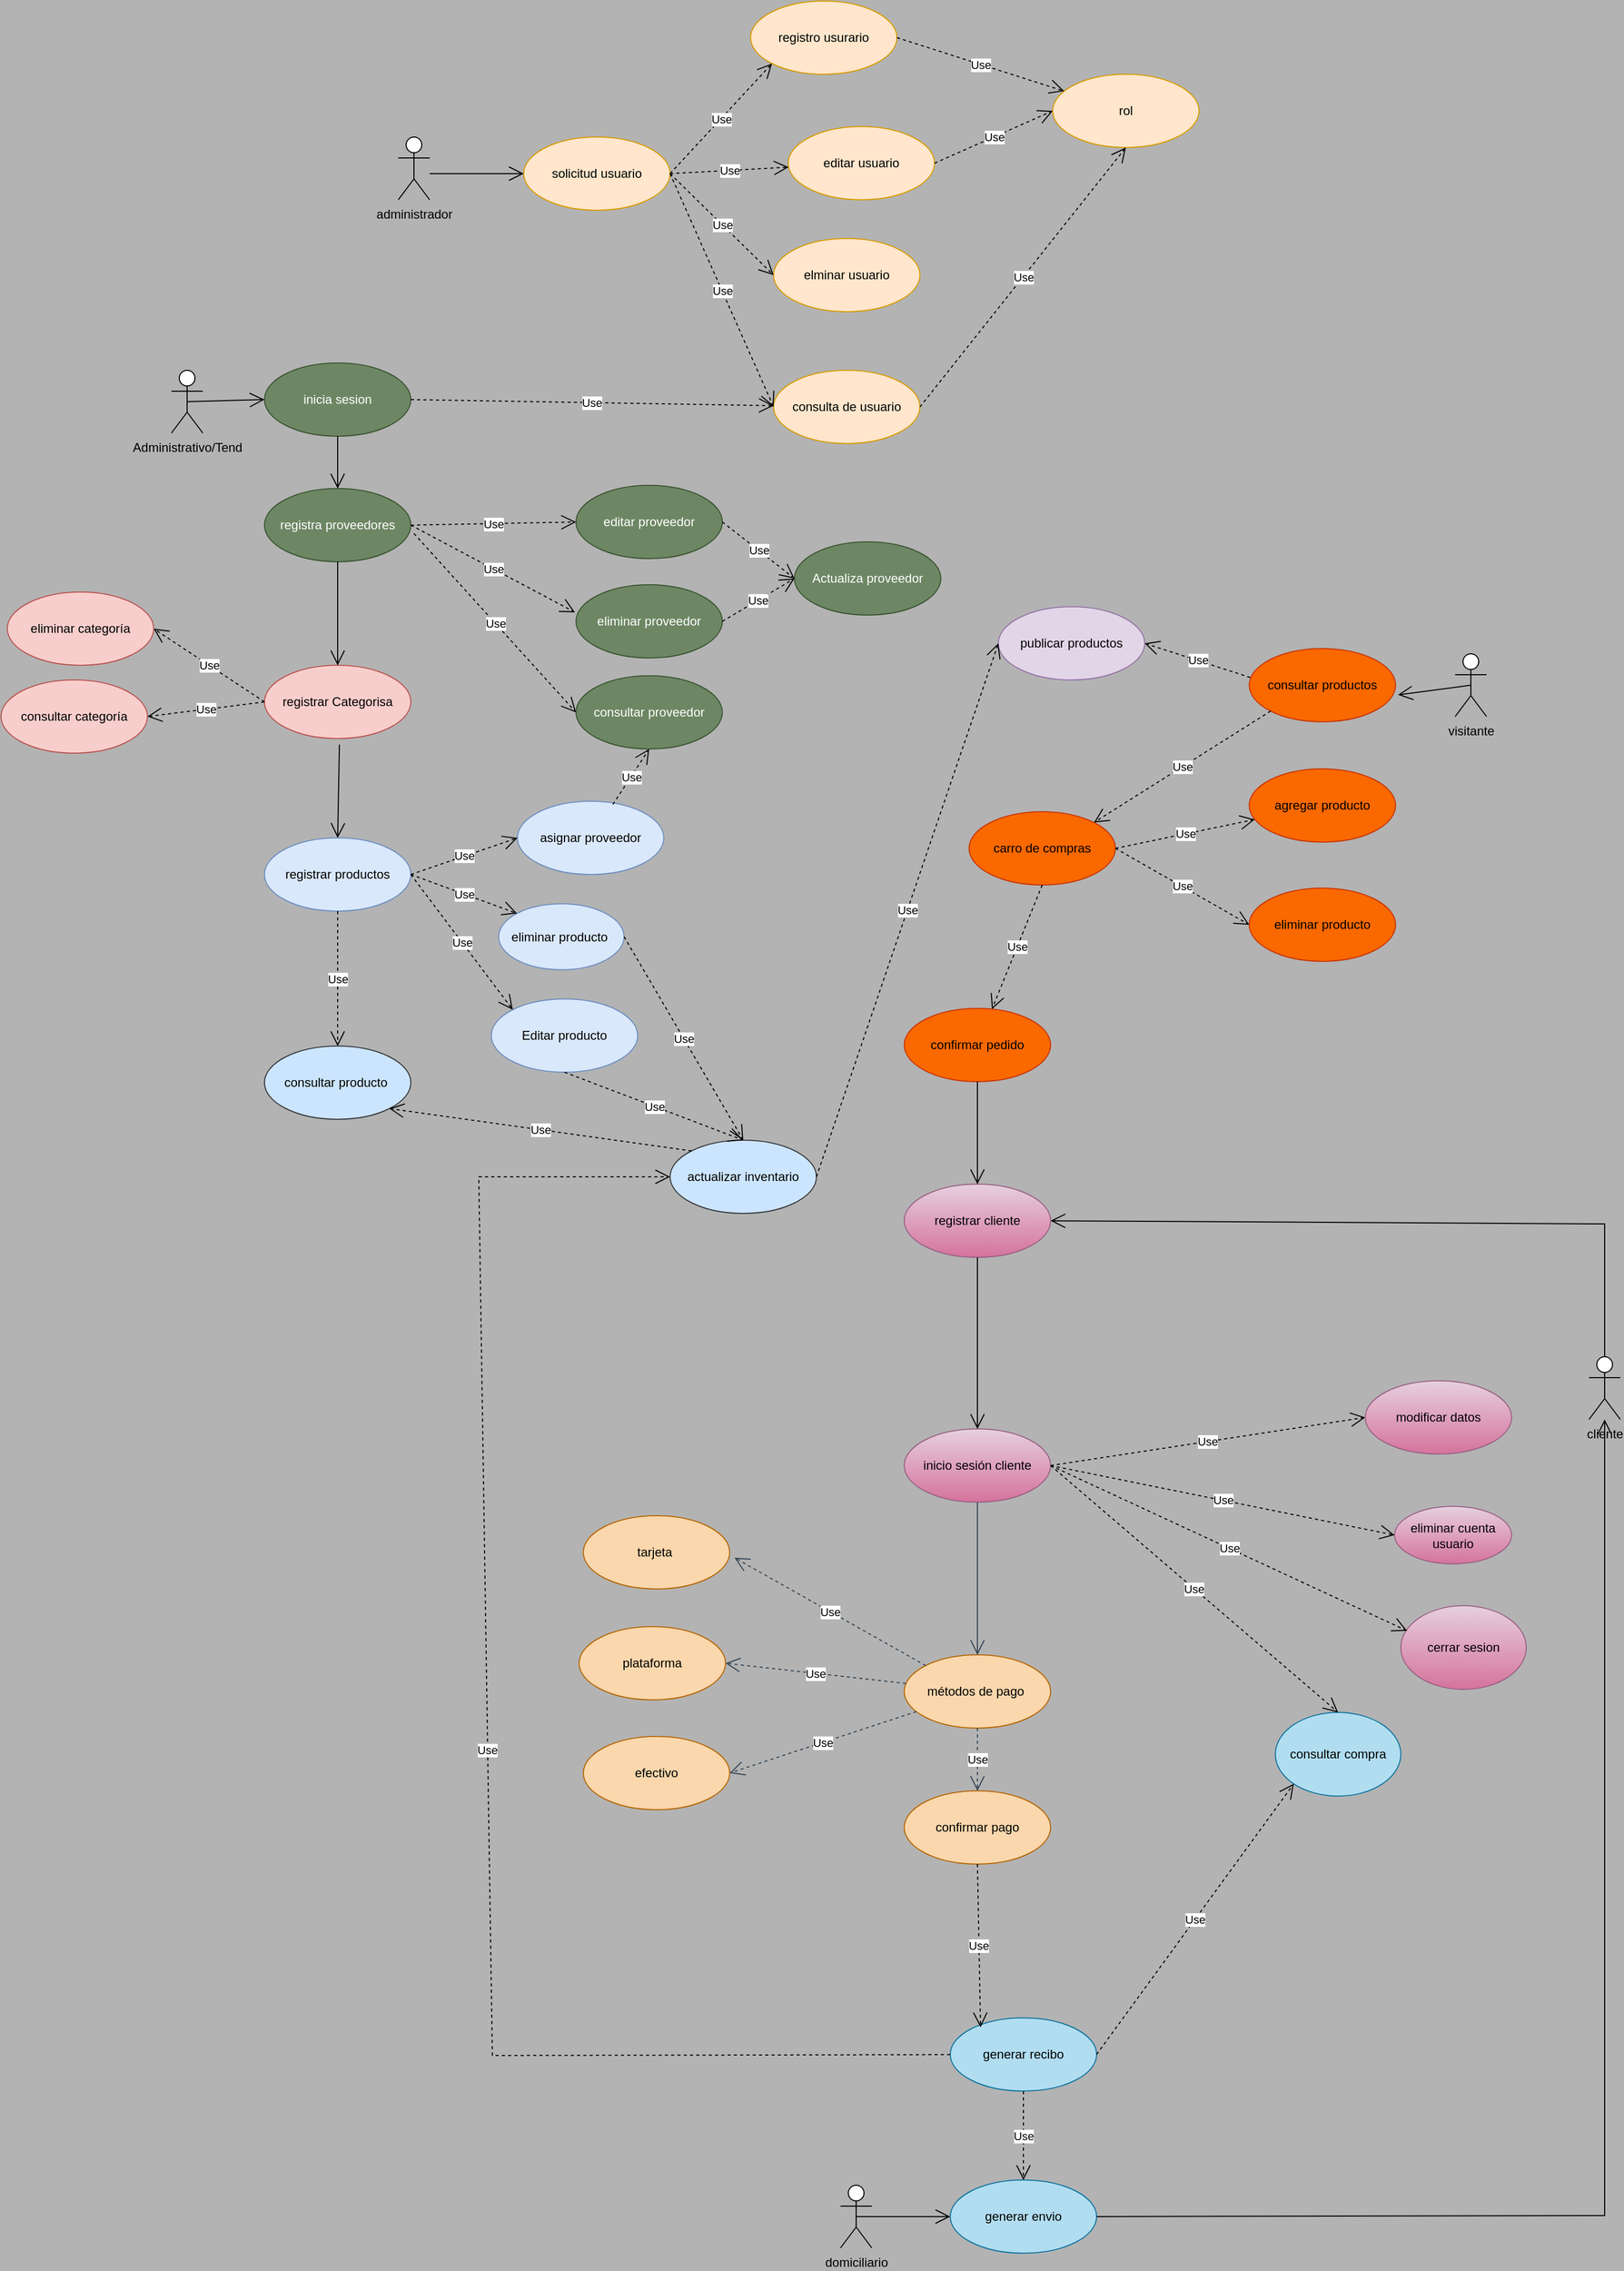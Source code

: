 <mxfile version="24.7.7" pages="7">
  <diagram id="VW5mlqUZnXmZNMatWTN7" name="Casos de uso">
    <mxGraphModel grid="0" page="1" gridSize="30" guides="1" tooltips="1" connect="1" arrows="1" fold="1" pageScale="1" pageWidth="827" pageHeight="1169" background="#b3b3b3" math="0" shadow="0">
      <root>
        <mxCell id="0" />
        <mxCell id="1" parent="0" />
        <mxCell id="DClVff9mIueL1H5M-qah-1" value="administrador" style="shape=umlActor;verticalLabelPosition=bottom;verticalAlign=top;html=1;" vertex="1" parent="1">
          <mxGeometry x="-373" y="163" width="30" height="60" as="geometry" />
        </mxCell>
        <mxCell id="xHxzeMDaUSAFu1dmaZqi-1" value="solicitud usuario" style="ellipse;whiteSpace=wrap;html=1;fillColor=#ffe6cc;strokeColor=#d79b00;" vertex="1" parent="1">
          <mxGeometry x="-253" y="163" width="140" height="70" as="geometry" />
        </mxCell>
        <mxCell id="GjKAU9jaZQQ54nX8EE7l-1" value="registro usurario" style="ellipse;whiteSpace=wrap;html=1;fillColor=#ffe6cc;strokeColor=#d79b00;" vertex="1" parent="1">
          <mxGeometry x="-36" y="33" width="140" height="70" as="geometry" />
        </mxCell>
        <mxCell id="GjKAU9jaZQQ54nX8EE7l-2" value="editar usuario" style="ellipse;whiteSpace=wrap;html=1;fillColor=#ffe6cc;strokeColor=#d79b00;" vertex="1" parent="1">
          <mxGeometry y="153" width="140" height="70" as="geometry" />
        </mxCell>
        <mxCell id="GjKAU9jaZQQ54nX8EE7l-3" value="elminar usuario" style="ellipse;whiteSpace=wrap;html=1;fillColor=#ffe6cc;strokeColor=#d79b00;" vertex="1" parent="1">
          <mxGeometry x="-14" y="260" width="140" height="70" as="geometry" />
        </mxCell>
        <mxCell id="GjKAU9jaZQQ54nX8EE7l-4" value="rol" style="ellipse;whiteSpace=wrap;html=1;fillColor=#ffe6cc;strokeColor=#d79b00;" vertex="1" parent="1">
          <mxGeometry x="253" y="103" width="140" height="70" as="geometry" />
        </mxCell>
        <mxCell id="GjKAU9jaZQQ54nX8EE7l-5" value="" style="endArrow=open;endFill=1;endSize=12;html=1;rounded=0;entryX=0;entryY=0.5;entryDx=0;entryDy=0;" edge="1" parent="1" target="xHxzeMDaUSAFu1dmaZqi-1">
          <mxGeometry width="160" relative="1" as="geometry">
            <mxPoint x="-343" y="198" as="sourcePoint" />
            <mxPoint x="-153" y="293" as="targetPoint" />
          </mxGeometry>
        </mxCell>
        <mxCell id="GjKAU9jaZQQ54nX8EE7l-6" value="Use" style="endArrow=open;endSize=12;dashed=1;html=1;rounded=0;exitX=1;exitY=0.5;exitDx=0;exitDy=0;entryX=0;entryY=1;entryDx=0;entryDy=0;" edge="1" parent="1" source="xHxzeMDaUSAFu1dmaZqi-1" target="GjKAU9jaZQQ54nX8EE7l-1">
          <mxGeometry width="160" relative="1" as="geometry">
            <mxPoint x="-253" y="293" as="sourcePoint" />
            <mxPoint x="-93" y="293" as="targetPoint" />
          </mxGeometry>
        </mxCell>
        <mxCell id="GjKAU9jaZQQ54nX8EE7l-7" value="Use" style="endArrow=open;endSize=12;dashed=1;html=1;rounded=0;exitX=1;exitY=0.5;exitDx=0;exitDy=0;" edge="1" parent="1" source="GjKAU9jaZQQ54nX8EE7l-1" target="GjKAU9jaZQQ54nX8EE7l-4">
          <mxGeometry width="160" relative="1" as="geometry">
            <mxPoint x="77" y="293" as="sourcePoint" />
            <mxPoint x="237" y="293" as="targetPoint" />
          </mxGeometry>
        </mxCell>
        <mxCell id="GjKAU9jaZQQ54nX8EE7l-8" value="Use" style="endArrow=open;endSize=12;dashed=1;html=1;rounded=0;exitX=1;exitY=0.5;exitDx=0;exitDy=0;" edge="1" parent="1" source="xHxzeMDaUSAFu1dmaZqi-1" target="GjKAU9jaZQQ54nX8EE7l-2">
          <mxGeometry width="160" relative="1" as="geometry">
            <mxPoint x="-373" y="293" as="sourcePoint" />
            <mxPoint x="-213" y="293" as="targetPoint" />
          </mxGeometry>
        </mxCell>
        <mxCell id="GjKAU9jaZQQ54nX8EE7l-9" value="Use" style="endArrow=open;endSize=12;dashed=1;html=1;rounded=0;exitX=1;exitY=0.5;exitDx=0;exitDy=0;entryX=0;entryY=0.5;entryDx=0;entryDy=0;" edge="1" parent="1" source="GjKAU9jaZQQ54nX8EE7l-2" target="GjKAU9jaZQQ54nX8EE7l-4">
          <mxGeometry width="160" relative="1" as="geometry">
            <mxPoint x="107" y="233" as="sourcePoint" />
            <mxPoint x="267" y="233" as="targetPoint" />
          </mxGeometry>
        </mxCell>
        <mxCell id="GjKAU9jaZQQ54nX8EE7l-10" value="Use" style="endArrow=open;endSize=12;dashed=1;html=1;rounded=0;exitX=1;exitY=0.5;exitDx=0;exitDy=0;entryX=0;entryY=0.5;entryDx=0;entryDy=0;" edge="1" parent="1" source="xHxzeMDaUSAFu1dmaZqi-1" target="GjKAU9jaZQQ54nX8EE7l-3">
          <mxGeometry width="160" relative="1" as="geometry">
            <mxPoint x="-283" y="263" as="sourcePoint" />
            <mxPoint x="-123" y="263" as="targetPoint" />
          </mxGeometry>
        </mxCell>
        <mxCell id="lKtdaB6zo7UDnkH7p-xu-1" value="Administrativo/Tend" style="shape=umlActor;verticalLabelPosition=bottom;verticalAlign=top;html=1;" vertex="1" parent="1">
          <mxGeometry x="-590" y="386" width="30" height="60" as="geometry" />
        </mxCell>
        <mxCell id="lKtdaB6zo7UDnkH7p-xu-2" value="inicia sesion" style="ellipse;whiteSpace=wrap;html=1;fillColor=#6d8764;strokeColor=#3A5431;fontColor=#ffffff;" vertex="1" parent="1">
          <mxGeometry x="-501" y="379" width="140" height="70" as="geometry" />
        </mxCell>
        <mxCell id="lKtdaB6zo7UDnkH7p-xu-3" value="consulta de usuario" style="ellipse;whiteSpace=wrap;html=1;fillColor=#ffe6cc;strokeColor=#d79b00;" vertex="1" parent="1">
          <mxGeometry x="-14" y="386" width="140" height="70" as="geometry" />
        </mxCell>
        <mxCell id="lKtdaB6zo7UDnkH7p-xu-4" value="Use" style="endArrow=open;endSize=12;dashed=1;html=1;rounded=0;exitX=1;exitY=0.5;exitDx=0;exitDy=0;entryX=0.5;entryY=1;entryDx=0;entryDy=0;" edge="1" parent="1" source="lKtdaB6zo7UDnkH7p-xu-3" target="GjKAU9jaZQQ54nX8EE7l-4">
          <mxGeometry width="160" relative="1" as="geometry">
            <mxPoint x="-13" y="323" as="sourcePoint" />
            <mxPoint x="147" y="323" as="targetPoint" />
          </mxGeometry>
        </mxCell>
        <mxCell id="lKtdaB6zo7UDnkH7p-xu-5" value="Use" style="endArrow=open;endSize=12;dashed=1;html=1;rounded=0;entryX=0;entryY=0.5;entryDx=0;entryDy=0;exitX=1;exitY=0.5;exitDx=0;exitDy=0;" edge="1" parent="1" source="xHxzeMDaUSAFu1dmaZqi-1" target="lKtdaB6zo7UDnkH7p-xu-3">
          <mxGeometry width="160" relative="1" as="geometry">
            <mxPoint x="-253" y="143" as="sourcePoint" />
            <mxPoint x="-183" y="263" as="targetPoint" />
          </mxGeometry>
        </mxCell>
        <mxCell id="lKtdaB6zo7UDnkH7p-xu-6" value="" style="endArrow=open;endFill=1;endSize=12;html=1;rounded=0;exitX=0.5;exitY=0.5;exitDx=0;exitDy=0;exitPerimeter=0;entryX=0;entryY=0.5;entryDx=0;entryDy=0;" edge="1" parent="1" source="lKtdaB6zo7UDnkH7p-xu-1" target="lKtdaB6zo7UDnkH7p-xu-2">
          <mxGeometry width="160" relative="1" as="geometry">
            <mxPoint x="-501" y="499" as="sourcePoint" />
            <mxPoint x="-341" y="499" as="targetPoint" />
          </mxGeometry>
        </mxCell>
        <mxCell id="lKtdaB6zo7UDnkH7p-xu-7" value="Use" style="endArrow=open;endSize=12;dashed=1;html=1;rounded=0;exitX=1;exitY=0.5;exitDx=0;exitDy=0;" edge="1" parent="1" source="lKtdaB6zo7UDnkH7p-xu-2" target="lKtdaB6zo7UDnkH7p-xu-3">
          <mxGeometry width="160" relative="1" as="geometry">
            <mxPoint x="-243" y="503" as="sourcePoint" />
            <mxPoint x="-83" y="503" as="targetPoint" />
          </mxGeometry>
        </mxCell>
        <mxCell id="lKtdaB6zo7UDnkH7p-xu-8" value="registra proveedores" style="ellipse;whiteSpace=wrap;html=1;fillColor=#6d8764;fontColor=#ffffff;strokeColor=#3A5431;" vertex="1" parent="1">
          <mxGeometry x="-501" y="499" width="140" height="70" as="geometry" />
        </mxCell>
        <mxCell id="lKtdaB6zo7UDnkH7p-xu-9" value="editar proveedor" style="ellipse;whiteSpace=wrap;html=1;fillColor=#6d8764;fontColor=#ffffff;strokeColor=#3A5431;" vertex="1" parent="1">
          <mxGeometry x="-203" y="496" width="140" height="70" as="geometry" />
        </mxCell>
        <mxCell id="lKtdaB6zo7UDnkH7p-xu-10" value="consultar proveedor" style="ellipse;whiteSpace=wrap;html=1;fillColor=#6d8764;fontColor=#ffffff;strokeColor=#3A5431;" vertex="1" parent="1">
          <mxGeometry x="-203" y="678" width="140" height="70" as="geometry" />
        </mxCell>
        <mxCell id="lKtdaB6zo7UDnkH7p-xu-11" value="eliminar proveedor" style="ellipse;whiteSpace=wrap;html=1;fillColor=#6d8764;fontColor=#ffffff;strokeColor=#3A5431;" vertex="1" parent="1">
          <mxGeometry x="-203" y="591" width="140" height="70" as="geometry" />
        </mxCell>
        <mxCell id="lKtdaB6zo7UDnkH7p-xu-12" value="Use" style="endArrow=open;endSize=12;dashed=1;html=1;rounded=0;exitX=1;exitY=0.5;exitDx=0;exitDy=0;entryX=-0.007;entryY=0.376;entryDx=0;entryDy=0;entryPerimeter=0;" edge="1" parent="1" source="lKtdaB6zo7UDnkH7p-xu-8" target="lKtdaB6zo7UDnkH7p-xu-11">
          <mxGeometry width="160" relative="1" as="geometry">
            <mxPoint x="-393" y="713" as="sourcePoint" />
            <mxPoint x="-233" y="713" as="targetPoint" />
          </mxGeometry>
        </mxCell>
        <mxCell id="lKtdaB6zo7UDnkH7p-xu-13" value="Use" style="endArrow=open;endSize=12;dashed=1;html=1;rounded=0;exitX=1.021;exitY=0.614;exitDx=0;exitDy=0;exitPerimeter=0;entryX=0;entryY=0.5;entryDx=0;entryDy=0;" edge="1" parent="1" source="lKtdaB6zo7UDnkH7p-xu-8" target="lKtdaB6zo7UDnkH7p-xu-10">
          <mxGeometry width="160" relative="1" as="geometry">
            <mxPoint x="-483" y="743" as="sourcePoint" />
            <mxPoint x="-323" y="743" as="targetPoint" />
          </mxGeometry>
        </mxCell>
        <mxCell id="lKtdaB6zo7UDnkH7p-xu-14" value="Use" style="endArrow=open;endSize=12;dashed=1;html=1;rounded=0;exitX=1;exitY=0.5;exitDx=0;exitDy=0;entryX=0;entryY=0.5;entryDx=0;entryDy=0;" edge="1" parent="1" source="lKtdaB6zo7UDnkH7p-xu-8" target="lKtdaB6zo7UDnkH7p-xu-9">
          <mxGeometry width="160" relative="1" as="geometry">
            <mxPoint x="-453" y="743" as="sourcePoint" />
            <mxPoint x="-293" y="743" as="targetPoint" />
          </mxGeometry>
        </mxCell>
        <mxCell id="lKtdaB6zo7UDnkH7p-xu-15" value="" style="endArrow=open;endFill=1;endSize=12;html=1;rounded=0;exitX=0.5;exitY=1;exitDx=0;exitDy=0;entryX=0.5;entryY=0;entryDx=0;entryDy=0;" edge="1" parent="1" source="lKtdaB6zo7UDnkH7p-xu-2" target="lKtdaB6zo7UDnkH7p-xu-8">
          <mxGeometry width="160" relative="1" as="geometry">
            <mxPoint x="-551" y="709" as="sourcePoint" />
            <mxPoint x="-401" y="499" as="targetPoint" />
          </mxGeometry>
        </mxCell>
        <mxCell id="lKtdaB6zo7UDnkH7p-xu-16" value="registrar productos" style="ellipse;whiteSpace=wrap;html=1;fillColor=#dae8fc;strokeColor=#6c8ebf;" vertex="1" parent="1">
          <mxGeometry x="-501" y="833" width="140" height="70" as="geometry" />
        </mxCell>
        <mxCell id="lKtdaB6zo7UDnkH7p-xu-18" value="asignar proveedor" style="ellipse;whiteSpace=wrap;html=1;fillColor=#dae8fc;strokeColor=#6c8ebf;" vertex="1" parent="1">
          <mxGeometry x="-259" y="798" width="140" height="70" as="geometry" />
        </mxCell>
        <mxCell id="lKtdaB6zo7UDnkH7p-xu-19" value="Use" style="endArrow=open;endSize=12;dashed=1;html=1;rounded=0;exitX=1;exitY=0.5;exitDx=0;exitDy=0;entryX=0;entryY=0.5;entryDx=0;entryDy=0;" edge="1" parent="1" source="lKtdaB6zo7UDnkH7p-xu-16" target="lKtdaB6zo7UDnkH7p-xu-18">
          <mxGeometry width="160" relative="1" as="geometry">
            <mxPoint x="-363" y="923" as="sourcePoint" />
            <mxPoint x="-203" y="923" as="targetPoint" />
          </mxGeometry>
        </mxCell>
        <mxCell id="lKtdaB6zo7UDnkH7p-xu-20" value="Use" style="endArrow=open;endSize=12;dashed=1;html=1;rounded=0;exitX=0.652;exitY=0.043;exitDx=0;exitDy=0;entryX=0.5;entryY=1;entryDx=0;entryDy=0;exitPerimeter=0;" edge="1" parent="1" source="lKtdaB6zo7UDnkH7p-xu-18" target="lKtdaB6zo7UDnkH7p-xu-10">
          <mxGeometry width="160" relative="1" as="geometry">
            <mxPoint x="-63" y="803" as="sourcePoint" />
            <mxPoint x="97" y="803" as="targetPoint" />
          </mxGeometry>
        </mxCell>
        <mxCell id="3E5q3hPMfsbsiYzYQbcw-1" value="actualizar inventario" style="ellipse;whiteSpace=wrap;html=1;fillColor=#cce5ff;strokeColor=#36393d;" vertex="1" parent="1">
          <mxGeometry x="-113" y="1122" width="140" height="70" as="geometry" />
        </mxCell>
        <mxCell id="3E5q3hPMfsbsiYzYQbcw-3" value="publicar productos" style="ellipse;whiteSpace=wrap;html=1;fillColor=#e1d5e7;strokeColor=#9673a6;" vertex="1" parent="1">
          <mxGeometry x="201" y="612" width="140" height="70" as="geometry" />
        </mxCell>
        <mxCell id="3E5q3hPMfsbsiYzYQbcw-4" value="Use" style="endArrow=open;endSize=12;dashed=1;html=1;rounded=0;exitX=1;exitY=0.5;exitDx=0;exitDy=0;entryX=0;entryY=0.5;entryDx=0;entryDy=0;" edge="1" parent="1" source="3E5q3hPMfsbsiYzYQbcw-1" target="3E5q3hPMfsbsiYzYQbcw-3">
          <mxGeometry width="160" relative="1" as="geometry">
            <mxPoint x="-213" y="1133" as="sourcePoint" />
            <mxPoint x="-53" y="1133" as="targetPoint" />
          </mxGeometry>
        </mxCell>
        <mxCell id="3E5q3hPMfsbsiYzYQbcw-5" value="visitante" style="shape=umlActor;verticalLabelPosition=bottom;verticalAlign=top;html=1;" vertex="1" parent="1">
          <mxGeometry x="638" y="657" width="30" height="60" as="geometry" />
        </mxCell>
        <mxCell id="3E5q3hPMfsbsiYzYQbcw-6" value="consultar productos" style="ellipse;whiteSpace=wrap;html=1;fillColor=#fa6800;strokeColor=#C73500;fontColor=#000000;" vertex="1" parent="1">
          <mxGeometry x="441" y="652" width="140" height="70" as="geometry" />
        </mxCell>
        <mxCell id="3E5q3hPMfsbsiYzYQbcw-7" value="Use" style="endArrow=open;endSize=12;dashed=1;html=1;rounded=0;exitX=0.007;exitY=0.395;exitDx=0;exitDy=0;exitPerimeter=0;entryX=1;entryY=0.5;entryDx=0;entryDy=0;" edge="1" parent="1" source="3E5q3hPMfsbsiYzYQbcw-6" target="3E5q3hPMfsbsiYzYQbcw-3">
          <mxGeometry width="160" relative="1" as="geometry">
            <mxPoint x="261" y="792" as="sourcePoint" />
            <mxPoint x="421" y="792" as="targetPoint" />
          </mxGeometry>
        </mxCell>
        <mxCell id="3E5q3hPMfsbsiYzYQbcw-8" value="" style="endArrow=open;endFill=1;endSize=12;html=1;rounded=0;exitX=0.5;exitY=0.5;exitDx=0;exitDy=0;exitPerimeter=0;entryX=1.017;entryY=0.633;entryDx=0;entryDy=0;entryPerimeter=0;" edge="1" parent="1" source="3E5q3hPMfsbsiYzYQbcw-5" target="3E5q3hPMfsbsiYzYQbcw-6">
          <mxGeometry width="160" relative="1" as="geometry">
            <mxPoint x="531" y="822" as="sourcePoint" />
            <mxPoint x="691" y="822" as="targetPoint" />
          </mxGeometry>
        </mxCell>
        <mxCell id="3E5q3hPMfsbsiYzYQbcw-9" value="carro de compras" style="ellipse;whiteSpace=wrap;html=1;fillColor=#fa6800;strokeColor=#C73500;fontColor=#000000;" vertex="1" parent="1">
          <mxGeometry x="173" y="808" width="140" height="70" as="geometry" />
        </mxCell>
        <mxCell id="3E5q3hPMfsbsiYzYQbcw-10" value="Use" style="endArrow=open;endSize=12;dashed=1;html=1;rounded=0;exitX=0;exitY=1;exitDx=0;exitDy=0;entryX=1;entryY=0;entryDx=0;entryDy=0;" edge="1" parent="1" source="3E5q3hPMfsbsiYzYQbcw-6" target="3E5q3hPMfsbsiYzYQbcw-9">
          <mxGeometry width="160" relative="1" as="geometry">
            <mxPoint x="201" y="762" as="sourcePoint" />
            <mxPoint x="361" y="762" as="targetPoint" />
          </mxGeometry>
        </mxCell>
        <mxCell id="3E5q3hPMfsbsiYzYQbcw-11" value="agregar producto" style="ellipse;whiteSpace=wrap;html=1;fillColor=#fa6800;strokeColor=#C73500;fontColor=#000000;" vertex="1" parent="1">
          <mxGeometry x="441" y="767" width="140" height="70" as="geometry" />
        </mxCell>
        <mxCell id="3E5q3hPMfsbsiYzYQbcw-12" value="eliminar producto" style="ellipse;whiteSpace=wrap;html=1;fillColor=#fa6800;strokeColor=#C73500;fontColor=#000000;" vertex="1" parent="1">
          <mxGeometry x="441" y="881" width="140" height="70" as="geometry" />
        </mxCell>
        <mxCell id="3E5q3hPMfsbsiYzYQbcw-13" value="Use" style="endArrow=open;endSize=12;dashed=1;html=1;rounded=0;exitX=1;exitY=0.5;exitDx=0;exitDy=0;" edge="1" parent="1" source="3E5q3hPMfsbsiYzYQbcw-9" target="3E5q3hPMfsbsiYzYQbcw-11">
          <mxGeometry width="160" relative="1" as="geometry">
            <mxPoint x="261" y="912" as="sourcePoint" />
            <mxPoint x="421" y="912" as="targetPoint" />
          </mxGeometry>
        </mxCell>
        <mxCell id="3E5q3hPMfsbsiYzYQbcw-14" value="Use" style="endArrow=open;endSize=12;dashed=1;html=1;rounded=0;exitX=1;exitY=0.5;exitDx=0;exitDy=0;entryX=0;entryY=0.5;entryDx=0;entryDy=0;" edge="1" parent="1" source="3E5q3hPMfsbsiYzYQbcw-9" target="3E5q3hPMfsbsiYzYQbcw-12">
          <mxGeometry width="160" relative="1" as="geometry">
            <mxPoint x="291" y="942" as="sourcePoint" />
            <mxPoint x="451" y="942" as="targetPoint" />
          </mxGeometry>
        </mxCell>
        <mxCell id="3E5q3hPMfsbsiYzYQbcw-15" value="confirmar pedido" style="ellipse;whiteSpace=wrap;html=1;fillColor=#fa6800;strokeColor=#C73500;fontColor=#000000;" vertex="1" parent="1">
          <mxGeometry x="111" y="996" width="140" height="70" as="geometry" />
        </mxCell>
        <mxCell id="3E5q3hPMfsbsiYzYQbcw-16" value="métodos de pago&amp;nbsp;" style="ellipse;whiteSpace=wrap;html=1;fillColor=#fad7ac;strokeColor=#b46504;" vertex="1" parent="1">
          <mxGeometry x="111" y="1614" width="140" height="70" as="geometry" />
        </mxCell>
        <mxCell id="3E5q3hPMfsbsiYzYQbcw-18" value="registrar cliente" style="ellipse;whiteSpace=wrap;html=1;fillColor=#e6d0de;strokeColor=#996185;gradientColor=#d5739d;" vertex="1" parent="1">
          <mxGeometry x="111" y="1164" width="140" height="70" as="geometry" />
        </mxCell>
        <mxCell id="3E5q3hPMfsbsiYzYQbcw-19" value="cliente" style="shape=umlActor;verticalLabelPosition=bottom;verticalAlign=top;html=1;" vertex="1" parent="1">
          <mxGeometry x="766" y="1329" width="30" height="60" as="geometry" />
        </mxCell>
        <mxCell id="3E5q3hPMfsbsiYzYQbcw-20" value="Use" style="endArrow=open;endSize=12;dashed=1;html=1;rounded=0;exitX=0.5;exitY=1;exitDx=0;exitDy=0;" edge="1" parent="1" source="3E5q3hPMfsbsiYzYQbcw-9" target="3E5q3hPMfsbsiYzYQbcw-15">
          <mxGeometry width="160" relative="1" as="geometry">
            <mxPoint x="231" y="942" as="sourcePoint" />
            <mxPoint x="391" y="942" as="targetPoint" />
          </mxGeometry>
        </mxCell>
        <mxCell id="3E5q3hPMfsbsiYzYQbcw-21" value="" style="endArrow=open;endFill=1;endSize=12;html=1;rounded=0;exitX=0.5;exitY=1;exitDx=0;exitDy=0;entryX=0.5;entryY=0;entryDx=0;entryDy=0;" edge="1" parent="1" source="3E5q3hPMfsbsiYzYQbcw-15" target="3E5q3hPMfsbsiYzYQbcw-18">
          <mxGeometry width="160" relative="1" as="geometry">
            <mxPoint x="497" y="1253" as="sourcePoint" />
            <mxPoint x="387" y="1253" as="targetPoint" />
          </mxGeometry>
        </mxCell>
        <mxCell id="3E5q3hPMfsbsiYzYQbcw-23" value="" style="endArrow=open;endFill=1;endSize=12;html=1;rounded=0;entryX=1;entryY=0.5;entryDx=0;entryDy=0;exitX=0.5;exitY=0;exitDx=0;exitDy=0;exitPerimeter=0;" edge="1" parent="1" source="3E5q3hPMfsbsiYzYQbcw-19" target="3E5q3hPMfsbsiYzYQbcw-18">
          <mxGeometry width="160" relative="1" as="geometry">
            <mxPoint x="921" y="1818" as="sourcePoint" />
            <mxPoint x="461" y="1614" as="targetPoint" />
            <Array as="points">
              <mxPoint x="781" y="1202" />
            </Array>
          </mxGeometry>
        </mxCell>
        <mxCell id="3E5q3hPMfsbsiYzYQbcw-24" value="generar recibo" style="ellipse;whiteSpace=wrap;html=1;fillColor=#b1ddf0;strokeColor=#10739e;" vertex="1" parent="1">
          <mxGeometry x="155" y="1961" width="140" height="70" as="geometry" />
        </mxCell>
        <mxCell id="3E5q3hPMfsbsiYzYQbcw-25" value="confirmar pago" style="ellipse;whiteSpace=wrap;html=1;fillColor=#fad7ac;strokeColor=#b46504;" vertex="1" parent="1">
          <mxGeometry x="111" y="1744" width="140" height="70" as="geometry" />
        </mxCell>
        <mxCell id="3E5q3hPMfsbsiYzYQbcw-26" value="Use" style="endArrow=open;endSize=12;dashed=1;html=1;rounded=0;exitX=0.5;exitY=1;exitDx=0;exitDy=0;entryX=0.5;entryY=0;entryDx=0;entryDy=0;fillColor=#647687;strokeColor=#314354;" edge="1" parent="1" source="3E5q3hPMfsbsiYzYQbcw-16" target="3E5q3hPMfsbsiYzYQbcw-25">
          <mxGeometry width="160" relative="1" as="geometry">
            <mxPoint x="201" y="1758" as="sourcePoint" />
            <mxPoint x="361" y="1758" as="targetPoint" />
          </mxGeometry>
        </mxCell>
        <mxCell id="3E5q3hPMfsbsiYzYQbcw-27" value="Use" style="endArrow=open;endSize=12;dashed=1;html=1;rounded=0;exitX=0.5;exitY=1;exitDx=0;exitDy=0;entryX=0.207;entryY=0.129;entryDx=0;entryDy=0;entryPerimeter=0;" edge="1" parent="1" source="3E5q3hPMfsbsiYzYQbcw-25" target="3E5q3hPMfsbsiYzYQbcw-24">
          <mxGeometry width="160" relative="1" as="geometry">
            <mxPoint x="291" y="1908" as="sourcePoint" />
            <mxPoint x="161" y="1882" as="targetPoint" />
          </mxGeometry>
        </mxCell>
        <mxCell id="3E5q3hPMfsbsiYzYQbcw-28" value="generar envio" style="ellipse;whiteSpace=wrap;html=1;fillColor=#b1ddf0;strokeColor=#10739e;" vertex="1" parent="1">
          <mxGeometry x="155" y="2116" width="140" height="70" as="geometry" />
        </mxCell>
        <mxCell id="3E5q3hPMfsbsiYzYQbcw-29" value="" style="endArrow=open;endFill=1;endSize=12;html=1;rounded=0;exitX=1;exitY=0.5;exitDx=0;exitDy=0;" edge="1" parent="1" source="3E5q3hPMfsbsiYzYQbcw-28" target="3E5q3hPMfsbsiYzYQbcw-19">
          <mxGeometry width="160" relative="1" as="geometry">
            <mxPoint x="251" y="1862" as="sourcePoint" />
            <mxPoint x="411" y="1862" as="targetPoint" />
            <Array as="points">
              <mxPoint x="781" y="2150" />
            </Array>
          </mxGeometry>
        </mxCell>
        <mxCell id="3E5q3hPMfsbsiYzYQbcw-30" value="domiciliario" style="shape=umlActor;verticalLabelPosition=bottom;verticalAlign=top;html=1;" vertex="1" parent="1">
          <mxGeometry x="50" y="2121" width="30" height="60" as="geometry" />
        </mxCell>
        <mxCell id="3E5q3hPMfsbsiYzYQbcw-32" value="" style="endArrow=open;endFill=1;endSize=12;html=1;rounded=0;exitX=0.5;exitY=0.5;exitDx=0;exitDy=0;exitPerimeter=0;entryX=0;entryY=0.5;entryDx=0;entryDy=0;" edge="1" parent="1" source="3E5q3hPMfsbsiYzYQbcw-30" target="3E5q3hPMfsbsiYzYQbcw-28">
          <mxGeometry width="160" relative="1" as="geometry">
            <mxPoint x="191" y="2298" as="sourcePoint" />
            <mxPoint x="351" y="2298" as="targetPoint" />
          </mxGeometry>
        </mxCell>
        <mxCell id="3E5q3hPMfsbsiYzYQbcw-33" value="Use" style="endArrow=open;endSize=12;dashed=1;html=1;rounded=0;entryX=0;entryY=0.5;entryDx=0;entryDy=0;" edge="1" parent="1" source="3E5q3hPMfsbsiYzYQbcw-24" target="3E5q3hPMfsbsiYzYQbcw-1">
          <mxGeometry width="160" relative="1" as="geometry">
            <mxPoint x="-333" y="1853" as="sourcePoint" />
            <mxPoint x="-173" y="1853" as="targetPoint" />
            <Array as="points">
              <mxPoint x="-283" y="1997" />
              <mxPoint x="-296" y="1157" />
            </Array>
          </mxGeometry>
        </mxCell>
        <mxCell id="gbxnlOZ6ECYWgysSXOOD-1" value="registrar Categorisa" style="ellipse;whiteSpace=wrap;html=1;fillColor=#f8cecc;strokeColor=#b85450;" vertex="1" parent="1">
          <mxGeometry x="-501" y="668" width="140" height="70" as="geometry" />
        </mxCell>
        <mxCell id="gbxnlOZ6ECYWgysSXOOD-2" value="" style="endArrow=open;endFill=1;endSize=12;html=1;rounded=0;entryX=0.5;entryY=0;entryDx=0;entryDy=0;exitX=0.5;exitY=1;exitDx=0;exitDy=0;" edge="1" parent="1" source="lKtdaB6zo7UDnkH7p-xu-8" target="gbxnlOZ6ECYWgysSXOOD-1">
          <mxGeometry width="160" relative="1" as="geometry">
            <mxPoint x="-411" y="563" as="sourcePoint" />
            <mxPoint x="-311" y="563" as="targetPoint" />
          </mxGeometry>
        </mxCell>
        <mxCell id="C1AU9G5KLcwf0yK_MAsf-3" value="" style="endArrow=open;endFill=1;endSize=12;html=1;rounded=0;entryX=0.5;entryY=0;entryDx=0;entryDy=0;exitX=0.512;exitY=1.083;exitDx=0;exitDy=0;exitPerimeter=0;" edge="1" parent="1" source="gbxnlOZ6ECYWgysSXOOD-1" target="lKtdaB6zo7UDnkH7p-xu-16">
          <mxGeometry width="160" relative="1" as="geometry">
            <mxPoint x="-361" y="603" as="sourcePoint" />
            <mxPoint x="-361" y="698" as="targetPoint" />
          </mxGeometry>
        </mxCell>
        <mxCell id="gbxnlOZ6ECYWgysSXOOD-4" value="Use" style="endArrow=open;endSize=12;dashed=1;html=1;rounded=0;exitX=0.5;exitY=1;exitDx=0;exitDy=0;entryX=0.5;entryY=0;entryDx=0;entryDy=0;" edge="1" parent="1" source="3E5q3hPMfsbsiYzYQbcw-24" target="3E5q3hPMfsbsiYzYQbcw-28">
          <mxGeometry width="160" relative="1" as="geometry">
            <mxPoint x="41" y="1938" as="sourcePoint" />
            <mxPoint x="201" y="1938" as="targetPoint" />
          </mxGeometry>
        </mxCell>
        <mxCell id="C1AU9G5KLcwf0yK_MAsf-4" value="inicio sesión cliente" style="ellipse;whiteSpace=wrap;html=1;fillColor=#e6d0de;strokeColor=#996185;gradientColor=#d5739d;" vertex="1" parent="1">
          <mxGeometry x="111" y="1398" width="140" height="70" as="geometry" />
        </mxCell>
        <mxCell id="U7_rWLZtK1WPY5rOPdnE-2" value="" style="endArrow=open;endFill=1;endSize=12;html=1;rounded=0;exitX=0.5;exitY=1;exitDx=0;exitDy=0;entryX=0.5;entryY=0;entryDx=0;entryDy=0;" edge="1" parent="1" source="3E5q3hPMfsbsiYzYQbcw-18" target="C1AU9G5KLcwf0yK_MAsf-4">
          <mxGeometry width="160" relative="1" as="geometry">
            <mxPoint x="-39" y="1584" as="sourcePoint" />
            <mxPoint x="121" y="1584" as="targetPoint" />
          </mxGeometry>
        </mxCell>
        <mxCell id="C1AU9G5KLcwf0yK_MAsf-6" value="" style="endArrow=open;endFill=1;endSize=12;html=1;rounded=0;exitX=0.5;exitY=1;exitDx=0;exitDy=0;entryX=0.5;entryY=0;entryDx=0;entryDy=0;fillColor=#647687;strokeColor=#314354;" edge="1" parent="1" source="C1AU9G5KLcwf0yK_MAsf-4" target="3E5q3hPMfsbsiYzYQbcw-16">
          <mxGeometry width="160" relative="1" as="geometry">
            <mxPoint x="191" y="1536" as="sourcePoint" />
            <mxPoint x="280.17" y="1372" as="targetPoint" />
          </mxGeometry>
        </mxCell>
        <mxCell id="C1AU9G5KLcwf0yK_MAsf-7" value="Use" style="endArrow=open;endSize=12;dashed=1;html=1;rounded=0;exitX=1;exitY=0.5;exitDx=0;exitDy=0;entryX=0;entryY=0.5;entryDx=0;entryDy=0;" edge="1" parent="1" source="C1AU9G5KLcwf0yK_MAsf-4" target="2AVq8UdiZajaXKKPDFus-3">
          <mxGeometry width="160" relative="1" as="geometry">
            <mxPoint x="421" y="1377" as="sourcePoint" />
            <mxPoint x="341" y="1462" as="targetPoint" />
          </mxGeometry>
        </mxCell>
        <mxCell id="2AVq8UdiZajaXKKPDFus-3" value="modificar datos" style="ellipse;whiteSpace=wrap;html=1;rounded=1;fillColor=#e6d0de;strokeColor=#996185;gradientColor=#d5739d;" vertex="1" parent="1">
          <mxGeometry x="552" y="1352" width="140" height="70" as="geometry" />
        </mxCell>
        <mxCell id="2AVq8UdiZajaXKKPDFus-10" value="eliminar cuenta usuario" style="ellipse;whiteSpace=wrap;html=1;rounded=1;fillColor=#e6d0de;strokeColor=#996185;gradientColor=#d5739d;" vertex="1" parent="1">
          <mxGeometry x="580" y="1472" width="112" height="55" as="geometry" />
        </mxCell>
        <mxCell id="2AVq8UdiZajaXKKPDFus-14" value="cerrar sesion" style="ellipse;whiteSpace=wrap;html=1;rounded=1;fillColor=#e6d0de;strokeColor=#996185;gradientColor=#d5739d;" vertex="1" parent="1">
          <mxGeometry x="586" y="1567" width="120" height="80" as="geometry" />
        </mxCell>
        <mxCell id="2AVq8UdiZajaXKKPDFus-15" value="consultar compra" style="ellipse;whiteSpace=wrap;html=1;rounded=1;fillColor=#b1ddf0;strokeColor=#10739e;" vertex="1" parent="1">
          <mxGeometry x="466" y="1669" width="120" height="80" as="geometry" />
        </mxCell>
        <mxCell id="ua57j6d8FGpOXvTDaBvE-1" value="Use" style="endArrow=open;endSize=12;dashed=1;html=1;rounded=0;exitX=1;exitY=0.5;exitDx=0;exitDy=0;entryX=0;entryY=0.5;entryDx=0;entryDy=0;" edge="1" parent="1" source="C1AU9G5KLcwf0yK_MAsf-4" target="2AVq8UdiZajaXKKPDFus-10">
          <mxGeometry width="160" relative="1" as="geometry">
            <mxPoint x="271" y="1467" as="sourcePoint" />
            <mxPoint x="582" y="1417" as="targetPoint" />
          </mxGeometry>
        </mxCell>
        <mxCell id="ua57j6d8FGpOXvTDaBvE-2" value="Use" style="endArrow=open;endSize=12;dashed=1;html=1;rounded=0;entryX=0.05;entryY=0.3;entryDx=0;entryDy=0;entryPerimeter=0;exitX=1;exitY=0.5;exitDx=0;exitDy=0;" edge="1" parent="1" source="C1AU9G5KLcwf0yK_MAsf-4" target="2AVq8UdiZajaXKKPDFus-14">
          <mxGeometry width="160" relative="1" as="geometry">
            <mxPoint x="301" y="1497" as="sourcePoint" />
            <mxPoint x="612" y="1447" as="targetPoint" />
          </mxGeometry>
        </mxCell>
        <mxCell id="ua57j6d8FGpOXvTDaBvE-3" value="Use" style="endArrow=open;endSize=12;dashed=1;html=1;rounded=0;exitX=1;exitY=0.5;exitDx=0;exitDy=0;entryX=0.5;entryY=0;entryDx=0;entryDy=0;" edge="1" parent="1" source="C1AU9G5KLcwf0yK_MAsf-4" target="2AVq8UdiZajaXKKPDFus-15">
          <mxGeometry width="160" relative="1" as="geometry">
            <mxPoint x="331" y="1527" as="sourcePoint" />
            <mxPoint x="642" y="1477" as="targetPoint" />
          </mxGeometry>
        </mxCell>
        <mxCell id="pV_MeT-rnk9tQvJukfOv-1" value="Use" style="endArrow=open;endSize=12;dashed=1;html=1;rounded=0;exitX=1;exitY=0.5;exitDx=0;exitDy=0;entryX=0;entryY=1;entryDx=0;entryDy=0;" edge="1" parent="1" source="3E5q3hPMfsbsiYzYQbcw-24" target="2AVq8UdiZajaXKKPDFus-15">
          <mxGeometry width="160" relative="1" as="geometry">
            <mxPoint x="311" y="1762" as="sourcePoint" />
            <mxPoint x="471" y="1762" as="targetPoint" />
          </mxGeometry>
        </mxCell>
        <mxCell id="5wqYc0CYYjjTg-SnkTgl-1" value="Use" style="endArrow=open;endSize=12;dashed=1;html=1;rounded=0;entryX=1.033;entryY=0.574;entryDx=0;entryDy=0;entryPerimeter=0;exitX=0;exitY=0;exitDx=0;exitDy=0;fillColor=#647687;strokeColor=#314354;" edge="1" parent="1" source="3E5q3hPMfsbsiYzYQbcw-16" target="5wqYc0CYYjjTg-SnkTgl-4">
          <mxGeometry width="160" relative="1" as="geometry">
            <mxPoint x="97" y="1701" as="sourcePoint" />
            <mxPoint x="-83" y="1611" as="targetPoint" />
          </mxGeometry>
        </mxCell>
        <mxCell id="5wqYc0CYYjjTg-SnkTgl-2" value="Use" style="endArrow=open;endSize=12;dashed=1;html=1;rounded=0;entryX=1;entryY=0.5;entryDx=0;entryDy=0;fillColor=#647687;strokeColor=#314354;" edge="1" parent="1" source="3E5q3hPMfsbsiYzYQbcw-16" target="5wqYc0CYYjjTg-SnkTgl-5">
          <mxGeometry width="160" relative="1" as="geometry">
            <mxPoint x="127" y="1731" as="sourcePoint" />
            <mxPoint x="-83" y="1671" as="targetPoint" />
          </mxGeometry>
        </mxCell>
        <mxCell id="5wqYc0CYYjjTg-SnkTgl-3" value="Use" style="endArrow=open;endSize=12;dashed=1;html=1;rounded=0;entryX=1;entryY=0.5;entryDx=0;entryDy=0;fillColor=#647687;strokeColor=#314354;" edge="1" parent="1" source="3E5q3hPMfsbsiYzYQbcw-16" target="5wqYc0CYYjjTg-SnkTgl-6">
          <mxGeometry width="160" relative="1" as="geometry">
            <mxPoint x="157" y="1761" as="sourcePoint" />
            <mxPoint x="-113" y="1731" as="targetPoint" />
          </mxGeometry>
        </mxCell>
        <mxCell id="5wqYc0CYYjjTg-SnkTgl-4" value="tarjeta&amp;nbsp;" style="ellipse;whiteSpace=wrap;html=1;fillColor=#fad7ac;strokeColor=#b46504;" vertex="1" parent="1">
          <mxGeometry x="-196" y="1481" width="140" height="70" as="geometry" />
        </mxCell>
        <mxCell id="5wqYc0CYYjjTg-SnkTgl-5" value="plataforma" style="ellipse;whiteSpace=wrap;html=1;fillColor=#fad7ac;strokeColor=#b46504;" vertex="1" parent="1">
          <mxGeometry x="-200" y="1587" width="140" height="70" as="geometry" />
        </mxCell>
        <mxCell id="5wqYc0CYYjjTg-SnkTgl-6" value="efectivo" style="ellipse;whiteSpace=wrap;html=1;fillColor=#fad7ac;strokeColor=#b46504;" vertex="1" parent="1">
          <mxGeometry x="-196" y="1692" width="140" height="70" as="geometry" />
        </mxCell>
        <mxCell id="d0pOBKHQV4Or-_XC5U45-3" value="Use" style="endArrow=open;endSize=12;dashed=1;html=1;rounded=0;exitX=0;exitY=0.5;exitDx=0;exitDy=0;entryX=1;entryY=0.5;entryDx=0;entryDy=0;" edge="1" parent="1" source="gbxnlOZ6ECYWgysSXOOD-1" target="d0pOBKHQV4Or-_XC5U45-4">
          <mxGeometry width="160" relative="1" as="geometry">
            <mxPoint x="-512" y="731" as="sourcePoint" />
            <mxPoint x="-595" y="631" as="targetPoint" />
          </mxGeometry>
        </mxCell>
        <mxCell id="d0pOBKHQV4Or-_XC5U45-4" value="eliminar categoría" style="ellipse;whiteSpace=wrap;html=1;fillColor=#f8cecc;strokeColor=#b85450;" vertex="1" parent="1">
          <mxGeometry x="-747" y="598" width="140" height="70" as="geometry" />
        </mxCell>
        <mxCell id="d0pOBKHQV4Or-_XC5U45-5" value="Actualiza proveedor" style="ellipse;whiteSpace=wrap;html=1;fillColor=#6d8764;fontColor=#ffffff;strokeColor=#3A5431;" vertex="1" parent="1">
          <mxGeometry x="6" y="550" width="140" height="70" as="geometry" />
        </mxCell>
        <mxCell id="d0pOBKHQV4Or-_XC5U45-6" value="Use" style="endArrow=open;endSize=12;dashed=1;html=1;rounded=0;exitX=1;exitY=0.5;exitDx=0;exitDy=0;entryX=0;entryY=0.5;entryDx=0;entryDy=0;" edge="1" parent="1" source="lKtdaB6zo7UDnkH7p-xu-9" target="d0pOBKHQV4Or-_XC5U45-5">
          <mxGeometry width="160" relative="1" as="geometry">
            <mxPoint x="-226" y="713" as="sourcePoint" />
            <mxPoint x="-66" y="713" as="targetPoint" />
          </mxGeometry>
        </mxCell>
        <mxCell id="d0pOBKHQV4Or-_XC5U45-7" value="Use" style="endArrow=open;endSize=12;dashed=1;html=1;rounded=0;exitX=1;exitY=0.5;exitDx=0;exitDy=0;entryX=0;entryY=0.5;entryDx=0;entryDy=0;" edge="1" parent="1" source="lKtdaB6zo7UDnkH7p-xu-11" target="d0pOBKHQV4Or-_XC5U45-5">
          <mxGeometry width="160" relative="1" as="geometry">
            <mxPoint x="-43" y="568" as="sourcePoint" />
            <mxPoint x="13" y="611" as="targetPoint" />
          </mxGeometry>
        </mxCell>
        <mxCell id="IqGOI06oplbBRwHYDQVZ-4" value="Use" style="endArrow=open;endSize=12;dashed=1;html=1;rounded=0;exitX=0;exitY=0.5;exitDx=0;exitDy=0;entryX=1;entryY=0.5;entryDx=0;entryDy=0;" edge="1" parent="1" source="gbxnlOZ6ECYWgysSXOOD-1" target="IqGOI06oplbBRwHYDQVZ-5">
          <mxGeometry width="160" relative="1" as="geometry">
            <mxPoint x="-253" y="958" as="sourcePoint" />
            <mxPoint x="-678" y="797" as="targetPoint" />
          </mxGeometry>
        </mxCell>
        <mxCell id="IqGOI06oplbBRwHYDQVZ-5" value="consultar categoría" style="ellipse;whiteSpace=wrap;html=1;fillColor=#f8cecc;strokeColor=#b85450;" vertex="1" parent="1">
          <mxGeometry x="-753" y="682" width="140" height="70" as="geometry" />
        </mxCell>
        <mxCell id="IqGOI06oplbBRwHYDQVZ-7" value="eliminar producto&amp;nbsp;" style="ellipse;whiteSpace=wrap;html=1;fillColor=#dae8fc;strokeColor=#6c8ebf;" vertex="1" parent="1">
          <mxGeometry x="-277" y="896" width="120" height="63" as="geometry" />
        </mxCell>
        <mxCell id="IqGOI06oplbBRwHYDQVZ-8" value="consultar producto&amp;nbsp;" style="ellipse;whiteSpace=wrap;html=1;fillColor=#cce5ff;strokeColor=#36393d;" vertex="1" parent="1">
          <mxGeometry x="-501" y="1032" width="140" height="70" as="geometry" />
        </mxCell>
        <mxCell id="IqGOI06oplbBRwHYDQVZ-10" value="Use" style="endArrow=open;endSize=12;dashed=1;html=1;rounded=0;entryX=0;entryY=0;entryDx=0;entryDy=0;exitX=1;exitY=0.5;exitDx=0;exitDy=0;" edge="1" parent="1" source="lKtdaB6zo7UDnkH7p-xu-16" target="IqGOI06oplbBRwHYDQVZ-7">
          <mxGeometry width="160" relative="1" as="geometry">
            <mxPoint x="-406" y="898" as="sourcePoint" />
            <mxPoint x="-196" y="902" as="targetPoint" />
          </mxGeometry>
        </mxCell>
        <mxCell id="IqGOI06oplbBRwHYDQVZ-11" value="Use" style="endArrow=open;endSize=12;dashed=1;html=1;rounded=0;exitX=0.5;exitY=1;exitDx=0;exitDy=0;entryX=0.5;entryY=0;entryDx=0;entryDy=0;" edge="1" parent="1" source="lKtdaB6zo7UDnkH7p-xu-16" target="IqGOI06oplbBRwHYDQVZ-8">
          <mxGeometry width="160" relative="1" as="geometry">
            <mxPoint x="-471" y="898" as="sourcePoint" />
            <mxPoint x="-607" y="919" as="targetPoint" />
          </mxGeometry>
        </mxCell>
        <mxCell id="IqGOI06oplbBRwHYDQVZ-12" value="Use" style="endArrow=open;endSize=12;dashed=1;html=1;rounded=0;exitX=1;exitY=0.5;exitDx=0;exitDy=0;entryX=0.5;entryY=0;entryDx=0;entryDy=0;" edge="1" parent="1" source="IqGOI06oplbBRwHYDQVZ-7" target="3E5q3hPMfsbsiYzYQbcw-1">
          <mxGeometry width="160" relative="1" as="geometry">
            <mxPoint x="-272" y="1015" as="sourcePoint" />
            <mxPoint x="-408" y="1036" as="targetPoint" />
          </mxGeometry>
        </mxCell>
        <mxCell id="IqGOI06oplbBRwHYDQVZ-13" value="Use" style="endArrow=open;endSize=12;dashed=1;html=1;rounded=0;exitX=0;exitY=0;exitDx=0;exitDy=0;entryX=1;entryY=1;entryDx=0;entryDy=0;" edge="1" parent="1" source="3E5q3hPMfsbsiYzYQbcw-1" target="IqGOI06oplbBRwHYDQVZ-8">
          <mxGeometry width="160" relative="1" as="geometry">
            <mxPoint x="-395.5" y="1042" as="sourcePoint" />
            <mxPoint x="-529" y="979" as="targetPoint" />
          </mxGeometry>
        </mxCell>
        <mxCell id="qM_OJYcSsxmSgo8Ogxc4-1" value="Editar producto" style="ellipse;whiteSpace=wrap;html=1;fillColor=#dae8fc;strokeColor=#6c8ebf;" vertex="1" parent="1">
          <mxGeometry x="-284" y="987" width="140" height="70" as="geometry" />
        </mxCell>
        <mxCell id="qM_OJYcSsxmSgo8Ogxc4-3" value="Use" style="endArrow=open;endSize=12;dashed=1;html=1;rounded=0;exitX=1;exitY=0.5;exitDx=0;exitDy=0;entryX=0;entryY=0;entryDx=0;entryDy=0;" edge="1" parent="1" source="lKtdaB6zo7UDnkH7p-xu-16" target="qM_OJYcSsxmSgo8Ogxc4-1">
          <mxGeometry width="160" relative="1" as="geometry">
            <mxPoint x="-383" y="933" as="sourcePoint" />
            <mxPoint x="-366" y="985" as="targetPoint" />
          </mxGeometry>
        </mxCell>
        <mxCell id="qM_OJYcSsxmSgo8Ogxc4-4" value="Use" style="endArrow=open;endSize=12;dashed=1;html=1;rounded=0;exitX=0.5;exitY=1;exitDx=0;exitDy=0;entryX=0.5;entryY=0;entryDx=0;entryDy=0;" edge="1" parent="1" source="qM_OJYcSsxmSgo8Ogxc4-1" target="3E5q3hPMfsbsiYzYQbcw-1">
          <mxGeometry width="160" relative="1" as="geometry">
            <mxPoint x="-383" y="933" as="sourcePoint" />
            <mxPoint x="-177" y="1074" as="targetPoint" />
          </mxGeometry>
        </mxCell>
      </root>
    </mxGraphModel>
  </diagram>
  <diagram name="Copia de Modelo Entidad Relacion" id="hEgwqKE_Puc5Yx1s8cAJ">
    <mxGraphModel grid="1" page="1" gridSize="10" guides="1" tooltips="1" connect="1" arrows="1" fold="1" pageScale="1" pageWidth="827" pageHeight="1169" background="#7d7d7d" math="0" shadow="0">
      <root>
        <mxCell id="fOwEiXgnKUvArea44kXX-0" />
        <mxCell id="fOwEiXgnKUvArea44kXX-1" parent="fOwEiXgnKUvArea44kXX-0" />
        <mxCell id="7t_9oKtWIY7HRe6AwQWu-0" value="Cliente" style="swimlane;childLayout=stackLayout;horizontal=1;startSize=50;horizontalStack=0;rounded=1;fontSize=14;fontStyle=0;strokeWidth=2;resizeParent=0;resizeLast=1;shadow=0;dashed=0;align=center;arcSize=4;whiteSpace=wrap;html=1;" vertex="1" parent="fOwEiXgnKUvArea44kXX-1">
          <mxGeometry x="240" y="70" width="160" height="150" as="geometry" />
        </mxCell>
        <mxCell id="7t_9oKtWIY7HRe6AwQWu-1" value="idCliente&lt;div&gt;nombreCliente&lt;/div&gt;&lt;div&gt;direccion&lt;span style=&quot;background-color: initial;&quot;&gt;Cliente&lt;/span&gt;&lt;/div&gt;&lt;div&gt;&lt;span style=&quot;background-color: initial;&quot;&gt;correo&lt;/span&gt;&lt;span style=&quot;background-color: initial;&quot;&gt;Cliente&lt;/span&gt;&lt;/div&gt;&lt;div&gt;telefonoCliente&lt;/div&gt;&lt;div&gt;compraProducto&lt;/div&gt;" style="align=left;strokeColor=none;fillColor=none;spacingLeft=4;fontSize=12;verticalAlign=top;resizable=0;rotatable=0;part=1;html=1;" vertex="1" parent="7t_9oKtWIY7HRe6AwQWu-0">
          <mxGeometry y="50" width="160" height="100" as="geometry" />
        </mxCell>
        <mxCell id="7t_9oKtWIY7HRe6AwQWu-2" value="Administrativo" style="swimlane;childLayout=stackLayout;horizontal=1;startSize=50;horizontalStack=0;rounded=1;fontSize=14;fontStyle=0;strokeWidth=2;resizeParent=0;resizeLast=1;shadow=0;dashed=0;align=center;arcSize=4;whiteSpace=wrap;html=1;" vertex="1" parent="fOwEiXgnKUvArea44kXX-1">
          <mxGeometry x="430" y="70" width="160" height="140" as="geometry" />
        </mxCell>
        <mxCell id="7t_9oKtWIY7HRe6AwQWu-3" value="idAdministrativo&lt;div&gt;nombreAdministrativo&lt;/div&gt;&lt;div&gt;correoAdministrativo&lt;/div&gt;&lt;div&gt;telefonoAdministrativo&lt;/div&gt;" style="align=left;strokeColor=none;fillColor=none;spacingLeft=4;fontSize=12;verticalAlign=top;resizable=0;rotatable=0;part=1;html=1;" vertex="1" parent="7t_9oKtWIY7HRe6AwQWu-2">
          <mxGeometry y="50" width="160" height="90" as="geometry" />
        </mxCell>
        <mxCell id="7t_9oKtWIY7HRe6AwQWu-4" value="Producto" style="swimlane;childLayout=stackLayout;horizontal=1;startSize=50;horizontalStack=0;rounded=1;fontSize=14;fontStyle=0;strokeWidth=2;resizeParent=0;resizeLast=1;shadow=0;dashed=0;align=center;arcSize=4;whiteSpace=wrap;html=1;" vertex="1" parent="fOwEiXgnKUvArea44kXX-1">
          <mxGeometry x="50" y="270" width="160" height="120" as="geometry" />
        </mxCell>
        <mxCell id="7t_9oKtWIY7HRe6AwQWu-5" value="idProducto&lt;div&gt;nombreProducto&lt;/div&gt;&lt;div&gt;CategoriaProducto&lt;/div&gt;" style="align=left;strokeColor=none;fillColor=none;spacingLeft=4;fontSize=12;verticalAlign=top;resizable=0;rotatable=0;part=1;html=1;" vertex="1" parent="7t_9oKtWIY7HRe6AwQWu-4">
          <mxGeometry y="50" width="160" height="70" as="geometry" />
        </mxCell>
        <mxCell id="7t_9oKtWIY7HRe6AwQWu-6" value="Usuario" style="swimlane;childLayout=stackLayout;horizontal=1;startSize=50;horizontalStack=0;rounded=1;fontSize=14;fontStyle=0;strokeWidth=2;resizeParent=0;resizeLast=1;shadow=0;dashed=0;align=center;arcSize=4;whiteSpace=wrap;html=1;" vertex="1" parent="fOwEiXgnKUvArea44kXX-1">
          <mxGeometry x="50" y="70" width="160" height="170" as="geometry" />
        </mxCell>
        <mxCell id="7t_9oKtWIY7HRe6AwQWu-7" value="idUsuario&lt;div&gt;nombre&lt;span style=&quot;background-color: initial;&quot;&gt;Usuario&lt;/span&gt;&lt;/div&gt;&lt;div&gt;direccion&lt;span style=&quot;background-color: initial;&quot;&gt;Usuario&lt;/span&gt;&lt;/div&gt;&lt;div&gt;&lt;span style=&quot;background-color: initial;&quot;&gt;correo&lt;/span&gt;&lt;span style=&quot;background-color: initial;&quot;&gt;Usuario&lt;/span&gt;&lt;/div&gt;&lt;div&gt;telefono&lt;span style=&quot;background-color: initial;&quot;&gt;Usuario&lt;/span&gt;&lt;/div&gt;&lt;div&gt;&lt;span style=&quot;background-color: initial;&quot;&gt;RolUsuario&lt;/span&gt;&lt;/div&gt;&lt;div&gt;&lt;span style=&quot;background-color: initial;&quot;&gt;&lt;br&gt;&lt;/span&gt;&lt;/div&gt;" style="align=left;strokeColor=none;fillColor=none;spacingLeft=4;fontSize=12;verticalAlign=top;resizable=0;rotatable=0;part=1;html=1;" vertex="1" parent="7t_9oKtWIY7HRe6AwQWu-6">
          <mxGeometry y="50" width="160" height="120" as="geometry" />
        </mxCell>
        <mxCell id="7t_9oKtWIY7HRe6AwQWu-8" value="Proveedor" style="swimlane;childLayout=stackLayout;horizontal=1;startSize=50;horizontalStack=0;rounded=1;fontSize=14;fontStyle=0;strokeWidth=2;resizeParent=0;resizeLast=1;shadow=0;dashed=0;align=center;arcSize=4;whiteSpace=wrap;html=1;" vertex="1" parent="fOwEiXgnKUvArea44kXX-1">
          <mxGeometry x="630" y="70" width="160" height="140" as="geometry" />
        </mxCell>
        <mxCell id="7t_9oKtWIY7HRe6AwQWu-9" value="idProveedor&lt;div&gt;nombreProveedor&lt;/div&gt;&lt;div&gt;correoProveedor&lt;/div&gt;&lt;div&gt;telefonoProveedor&lt;/div&gt;&lt;div&gt;Pedido&lt;/div&gt;&lt;div&gt;&lt;br&gt;&lt;/div&gt;" style="align=left;strokeColor=none;fillColor=none;spacingLeft=4;fontSize=12;verticalAlign=top;resizable=0;rotatable=0;part=1;html=1;" vertex="1" parent="7t_9oKtWIY7HRe6AwQWu-8">
          <mxGeometry y="50" width="160" height="90" as="geometry" />
        </mxCell>
        <mxCell id="7t_9oKtWIY7HRe6AwQWu-14" value="Administrador" style="swimlane;childLayout=stackLayout;horizontal=1;startSize=50;horizontalStack=0;rounded=1;fontSize=14;fontStyle=0;strokeWidth=2;resizeParent=0;resizeLast=1;shadow=0;dashed=0;align=center;arcSize=4;whiteSpace=wrap;html=1;" vertex="1" parent="fOwEiXgnKUvArea44kXX-1">
          <mxGeometry x="430" y="270" width="160" height="140" as="geometry" />
        </mxCell>
        <mxCell id="7t_9oKtWIY7HRe6AwQWu-15" value="idAdministrador&lt;div&gt;nombreAdministrador&lt;/div&gt;&lt;div&gt;correoAdministrador&lt;/div&gt;&lt;div&gt;telefonoAdministrador&lt;/div&gt;" style="align=left;strokeColor=none;fillColor=none;spacingLeft=4;fontSize=12;verticalAlign=top;resizable=0;rotatable=0;part=1;html=1;" vertex="1" parent="7t_9oKtWIY7HRe6AwQWu-14">
          <mxGeometry y="50" width="160" height="90" as="geometry" />
        </mxCell>
        <mxCell id="X_rkAs1krBaFb4IFOCbq-0" value="Inventario" style="swimlane;childLayout=stackLayout;horizontal=1;startSize=50;horizontalStack=0;rounded=1;fontSize=14;fontStyle=0;strokeWidth=2;resizeParent=0;resizeLast=1;shadow=0;dashed=0;align=center;arcSize=4;whiteSpace=wrap;html=1;" vertex="1" parent="fOwEiXgnKUvArea44kXX-1">
          <mxGeometry x="240" y="280" width="160" height="120" as="geometry" />
        </mxCell>
        <mxCell id="X_rkAs1krBaFb4IFOCbq-1" value="idInventario&lt;div&gt;Categoria&lt;/div&gt;&lt;div&gt;producto&lt;/div&gt;" style="align=left;strokeColor=none;fillColor=none;spacingLeft=4;fontSize=12;verticalAlign=top;resizable=0;rotatable=0;part=1;html=1;" vertex="1" parent="X_rkAs1krBaFb4IFOCbq-0">
          <mxGeometry y="50" width="160" height="70" as="geometry" />
        </mxCell>
      </root>
    </mxGraphModel>
  </diagram>
  <diagram id="YdnGn-RFuh6sxip5f5hM" name="FN1">
    <mxGraphModel grid="1" page="1" gridSize="10" guides="1" tooltips="1" connect="1" arrows="1" fold="1" pageScale="1" pageWidth="827" pageHeight="1169" background="#7d7d7d" math="0" shadow="0">
      <root>
        <mxCell id="0" />
        <mxCell id="1" parent="0" />
        <mxCell id="uhTSEVp8-LUihvuDjet2-82" value="Proveedor" style="shape=table;startSize=30;container=1;collapsible=1;childLayout=tableLayout;fixedRows=1;rowLines=0;fontStyle=1;align=center;resizeLast=1;html=1;" vertex="1" parent="1">
          <mxGeometry x="-420" y="80" width="180" height="210" as="geometry" />
        </mxCell>
        <mxCell id="uhTSEVp8-LUihvuDjet2-83" value="" style="shape=tableRow;horizontal=0;startSize=0;swimlaneHead=0;swimlaneBody=0;fillColor=none;collapsible=0;dropTarget=0;points=[[0,0.5],[1,0.5]];portConstraint=eastwest;top=0;left=0;right=0;bottom=1;" vertex="1" parent="uhTSEVp8-LUihvuDjet2-82">
          <mxGeometry y="30" width="180" height="30" as="geometry" />
        </mxCell>
        <mxCell id="uhTSEVp8-LUihvuDjet2-84" value="" style="shape=partialRectangle;connectable=0;fillColor=none;top=0;left=0;bottom=0;right=0;fontStyle=1;overflow=hidden;whiteSpace=wrap;html=1;" vertex="1" parent="uhTSEVp8-LUihvuDjet2-83">
          <mxGeometry width="30" height="30" as="geometry">
            <mxRectangle width="30" height="30" as="alternateBounds" />
          </mxGeometry>
        </mxCell>
        <mxCell id="uhTSEVp8-LUihvuDjet2-85" value="idProveedor" style="shape=partialRectangle;connectable=0;fillColor=none;top=0;left=0;bottom=0;right=0;align=left;spacingLeft=6;fontStyle=5;overflow=hidden;whiteSpace=wrap;html=1;" vertex="1" parent="uhTSEVp8-LUihvuDjet2-83">
          <mxGeometry x="30" width="150" height="30" as="geometry">
            <mxRectangle width="150" height="30" as="alternateBounds" />
          </mxGeometry>
        </mxCell>
        <mxCell id="uhTSEVp8-LUihvuDjet2-86" value="" style="shape=tableRow;horizontal=0;startSize=0;swimlaneHead=0;swimlaneBody=0;fillColor=none;collapsible=0;dropTarget=0;points=[[0,0.5],[1,0.5]];portConstraint=eastwest;top=0;left=0;right=0;bottom=0;" vertex="1" parent="uhTSEVp8-LUihvuDjet2-82">
          <mxGeometry y="60" width="180" height="30" as="geometry" />
        </mxCell>
        <mxCell id="uhTSEVp8-LUihvuDjet2-87" value="" style="shape=partialRectangle;connectable=0;fillColor=none;top=0;left=0;bottom=0;right=0;editable=1;overflow=hidden;whiteSpace=wrap;html=1;" vertex="1" parent="uhTSEVp8-LUihvuDjet2-86">
          <mxGeometry width="30" height="30" as="geometry">
            <mxRectangle width="30" height="30" as="alternateBounds" />
          </mxGeometry>
        </mxCell>
        <mxCell id="uhTSEVp8-LUihvuDjet2-88" value="nombreProveedor" style="shape=partialRectangle;connectable=0;fillColor=none;top=0;left=0;bottom=0;right=0;align=left;spacingLeft=6;overflow=hidden;whiteSpace=wrap;html=1;" vertex="1" parent="uhTSEVp8-LUihvuDjet2-86">
          <mxGeometry x="30" width="150" height="30" as="geometry">
            <mxRectangle width="150" height="30" as="alternateBounds" />
          </mxGeometry>
        </mxCell>
        <mxCell id="uhTSEVp8-LUihvuDjet2-89" value="" style="shape=tableRow;horizontal=0;startSize=0;swimlaneHead=0;swimlaneBody=0;fillColor=none;collapsible=0;dropTarget=0;points=[[0,0.5],[1,0.5]];portConstraint=eastwest;top=0;left=0;right=0;bottom=0;" vertex="1" parent="uhTSEVp8-LUihvuDjet2-82">
          <mxGeometry y="90" width="180" height="30" as="geometry" />
        </mxCell>
        <mxCell id="uhTSEVp8-LUihvuDjet2-90" value="" style="shape=partialRectangle;connectable=0;fillColor=none;top=0;left=0;bottom=0;right=0;editable=1;overflow=hidden;whiteSpace=wrap;html=1;" vertex="1" parent="uhTSEVp8-LUihvuDjet2-89">
          <mxGeometry width="30" height="30" as="geometry">
            <mxRectangle width="30" height="30" as="alternateBounds" />
          </mxGeometry>
        </mxCell>
        <mxCell id="uhTSEVp8-LUihvuDjet2-91" value="correoProveedor" style="shape=partialRectangle;connectable=0;fillColor=none;top=0;left=0;bottom=0;right=0;align=left;spacingLeft=6;overflow=hidden;whiteSpace=wrap;html=1;" vertex="1" parent="uhTSEVp8-LUihvuDjet2-89">
          <mxGeometry x="30" width="150" height="30" as="geometry">
            <mxRectangle width="150" height="30" as="alternateBounds" />
          </mxGeometry>
        </mxCell>
        <mxCell id="uhTSEVp8-LUihvuDjet2-92" value="" style="shape=tableRow;horizontal=0;startSize=0;swimlaneHead=0;swimlaneBody=0;fillColor=none;collapsible=0;dropTarget=0;points=[[0,0.5],[1,0.5]];portConstraint=eastwest;top=0;left=0;right=0;bottom=0;" vertex="1" parent="uhTSEVp8-LUihvuDjet2-82">
          <mxGeometry y="120" width="180" height="30" as="geometry" />
        </mxCell>
        <mxCell id="uhTSEVp8-LUihvuDjet2-93" value="" style="shape=partialRectangle;connectable=0;fillColor=none;top=0;left=0;bottom=0;right=0;editable=1;overflow=hidden;whiteSpace=wrap;html=1;" vertex="1" parent="uhTSEVp8-LUihvuDjet2-92">
          <mxGeometry width="30" height="30" as="geometry">
            <mxRectangle width="30" height="30" as="alternateBounds" />
          </mxGeometry>
        </mxCell>
        <mxCell id="uhTSEVp8-LUihvuDjet2-94" value="telefonoProveedor" style="shape=partialRectangle;connectable=0;fillColor=none;top=0;left=0;bottom=0;right=0;align=left;spacingLeft=6;overflow=hidden;whiteSpace=wrap;html=1;" vertex="1" parent="uhTSEVp8-LUihvuDjet2-92">
          <mxGeometry x="30" width="150" height="30" as="geometry">
            <mxRectangle width="150" height="30" as="alternateBounds" />
          </mxGeometry>
        </mxCell>
        <mxCell id="uhTSEVp8-LUihvuDjet2-156" value="" style="shape=tableRow;horizontal=0;startSize=0;swimlaneHead=0;swimlaneBody=0;fillColor=none;collapsible=0;dropTarget=0;points=[[0,0.5],[1,0.5]];portConstraint=eastwest;top=0;left=0;right=0;bottom=0;" vertex="1" parent="uhTSEVp8-LUihvuDjet2-82">
          <mxGeometry y="150" width="180" height="30" as="geometry" />
        </mxCell>
        <mxCell id="uhTSEVp8-LUihvuDjet2-157" value="" style="shape=partialRectangle;connectable=0;fillColor=none;top=0;left=0;bottom=0;right=0;editable=1;overflow=hidden;" vertex="1" parent="uhTSEVp8-LUihvuDjet2-156">
          <mxGeometry width="30" height="30" as="geometry">
            <mxRectangle width="30" height="30" as="alternateBounds" />
          </mxGeometry>
        </mxCell>
        <mxCell id="uhTSEVp8-LUihvuDjet2-158" value="productoProveedor" style="shape=partialRectangle;connectable=0;fillColor=none;top=0;left=0;bottom=0;right=0;align=left;spacingLeft=6;overflow=hidden;" vertex="1" parent="uhTSEVp8-LUihvuDjet2-156">
          <mxGeometry x="30" width="150" height="30" as="geometry">
            <mxRectangle width="150" height="30" as="alternateBounds" />
          </mxGeometry>
        </mxCell>
        <mxCell id="1-leylacSLEwtJy2ds1c-7" value="" style="shape=tableRow;horizontal=0;startSize=0;swimlaneHead=0;swimlaneBody=0;fillColor=none;collapsible=0;dropTarget=0;points=[[0,0.5],[1,0.5]];portConstraint=eastwest;top=0;left=0;right=0;bottom=0;" vertex="1" parent="uhTSEVp8-LUihvuDjet2-82">
          <mxGeometry y="180" width="180" height="30" as="geometry" />
        </mxCell>
        <mxCell id="1-leylacSLEwtJy2ds1c-8" value="" style="shape=partialRectangle;connectable=0;fillColor=none;top=0;left=0;bottom=0;right=0;editable=1;overflow=hidden;" vertex="1" parent="1-leylacSLEwtJy2ds1c-7">
          <mxGeometry width="30" height="30" as="geometry">
            <mxRectangle width="30" height="30" as="alternateBounds" />
          </mxGeometry>
        </mxCell>
        <mxCell id="1-leylacSLEwtJy2ds1c-9" value="categoriaProducto" style="shape=partialRectangle;connectable=0;fillColor=none;top=0;left=0;bottom=0;right=0;align=left;spacingLeft=6;overflow=hidden;" vertex="1" parent="1-leylacSLEwtJy2ds1c-7">
          <mxGeometry x="30" width="150" height="30" as="geometry">
            <mxRectangle width="150" height="30" as="alternateBounds" />
          </mxGeometry>
        </mxCell>
        <mxCell id="uhTSEVp8-LUihvuDjet2-1" value="Usuario" style="shape=table;startSize=30;container=1;collapsible=1;childLayout=tableLayout;fixedRows=1;rowLines=0;fontStyle=1;align=center;resizeLast=1;html=1;" vertex="1" parent="1">
          <mxGeometry x="-680" y="80" width="180" height="240" as="geometry">
            <mxRectangle x="150" y="100" width="70" height="30" as="alternateBounds" />
          </mxGeometry>
        </mxCell>
        <mxCell id="uhTSEVp8-LUihvuDjet2-2" value="" style="shape=tableRow;horizontal=0;startSize=0;swimlaneHead=0;swimlaneBody=0;fillColor=none;collapsible=0;dropTarget=0;points=[[0,0.5],[1,0.5]];portConstraint=eastwest;top=0;left=0;right=0;bottom=1;" vertex="1" parent="uhTSEVp8-LUihvuDjet2-1">
          <mxGeometry y="30" width="180" height="30" as="geometry" />
        </mxCell>
        <mxCell id="uhTSEVp8-LUihvuDjet2-3" value="" style="shape=partialRectangle;connectable=0;fillColor=none;top=0;left=0;bottom=0;right=0;fontStyle=1;overflow=hidden;whiteSpace=wrap;html=1;" vertex="1" parent="uhTSEVp8-LUihvuDjet2-2">
          <mxGeometry width="30" height="30" as="geometry">
            <mxRectangle width="30" height="30" as="alternateBounds" />
          </mxGeometry>
        </mxCell>
        <mxCell id="uhTSEVp8-LUihvuDjet2-4" value="idUsuario" style="shape=partialRectangle;connectable=0;fillColor=none;top=0;left=0;bottom=0;right=0;align=left;spacingLeft=6;fontStyle=5;overflow=hidden;whiteSpace=wrap;html=1;" vertex="1" parent="uhTSEVp8-LUihvuDjet2-2">
          <mxGeometry x="30" width="150" height="30" as="geometry">
            <mxRectangle width="150" height="30" as="alternateBounds" />
          </mxGeometry>
        </mxCell>
        <mxCell id="uhTSEVp8-LUihvuDjet2-5" value="" style="shape=tableRow;horizontal=0;startSize=0;swimlaneHead=0;swimlaneBody=0;fillColor=none;collapsible=0;dropTarget=0;points=[[0,0.5],[1,0.5]];portConstraint=eastwest;top=0;left=0;right=0;bottom=0;" vertex="1" parent="uhTSEVp8-LUihvuDjet2-1">
          <mxGeometry y="60" width="180" height="30" as="geometry" />
        </mxCell>
        <mxCell id="uhTSEVp8-LUihvuDjet2-6" value="" style="shape=partialRectangle;connectable=0;fillColor=none;top=0;left=0;bottom=0;right=0;editable=1;overflow=hidden;whiteSpace=wrap;html=1;" vertex="1" parent="uhTSEVp8-LUihvuDjet2-5">
          <mxGeometry width="30" height="30" as="geometry">
            <mxRectangle width="30" height="30" as="alternateBounds" />
          </mxGeometry>
        </mxCell>
        <mxCell id="uhTSEVp8-LUihvuDjet2-7" value="rolUsuario" style="shape=partialRectangle;connectable=0;fillColor=none;top=0;left=0;bottom=0;right=0;align=left;spacingLeft=6;overflow=hidden;whiteSpace=wrap;html=1;" vertex="1" parent="uhTSEVp8-LUihvuDjet2-5">
          <mxGeometry x="30" width="150" height="30" as="geometry">
            <mxRectangle width="150" height="30" as="alternateBounds" />
          </mxGeometry>
        </mxCell>
        <mxCell id="uhTSEVp8-LUihvuDjet2-134" value="" style="shape=tableRow;horizontal=0;startSize=0;swimlaneHead=0;swimlaneBody=0;fillColor=none;collapsible=0;dropTarget=0;points=[[0,0.5],[1,0.5]];portConstraint=eastwest;top=0;left=0;right=0;bottom=0;" vertex="1" parent="uhTSEVp8-LUihvuDjet2-1">
          <mxGeometry y="90" width="180" height="30" as="geometry" />
        </mxCell>
        <mxCell id="uhTSEVp8-LUihvuDjet2-135" value="" style="shape=partialRectangle;connectable=0;fillColor=none;top=0;left=0;bottom=0;right=0;editable=1;overflow=hidden;" vertex="1" parent="uhTSEVp8-LUihvuDjet2-134">
          <mxGeometry width="30" height="30" as="geometry">
            <mxRectangle width="30" height="30" as="alternateBounds" />
          </mxGeometry>
        </mxCell>
        <mxCell id="uhTSEVp8-LUihvuDjet2-136" value="nombreUsuario" style="shape=partialRectangle;connectable=0;fillColor=none;top=0;left=0;bottom=0;right=0;align=left;spacingLeft=6;overflow=hidden;" vertex="1" parent="uhTSEVp8-LUihvuDjet2-134">
          <mxGeometry x="30" width="150" height="30" as="geometry">
            <mxRectangle width="150" height="30" as="alternateBounds" />
          </mxGeometry>
        </mxCell>
        <mxCell id="uhTSEVp8-LUihvuDjet2-140" value="" style="shape=tableRow;horizontal=0;startSize=0;swimlaneHead=0;swimlaneBody=0;fillColor=none;collapsible=0;dropTarget=0;points=[[0,0.5],[1,0.5]];portConstraint=eastwest;top=0;left=0;right=0;bottom=0;" vertex="1" parent="uhTSEVp8-LUihvuDjet2-1">
          <mxGeometry y="120" width="180" height="30" as="geometry" />
        </mxCell>
        <mxCell id="uhTSEVp8-LUihvuDjet2-141" value="" style="shape=partialRectangle;connectable=0;fillColor=none;top=0;left=0;bottom=0;right=0;editable=1;overflow=hidden;" vertex="1" parent="uhTSEVp8-LUihvuDjet2-140">
          <mxGeometry width="30" height="30" as="geometry">
            <mxRectangle width="30" height="30" as="alternateBounds" />
          </mxGeometry>
        </mxCell>
        <mxCell id="uhTSEVp8-LUihvuDjet2-142" value="correoUsuario" style="shape=partialRectangle;connectable=0;fillColor=none;top=0;left=0;bottom=0;right=0;align=left;spacingLeft=6;overflow=hidden;" vertex="1" parent="uhTSEVp8-LUihvuDjet2-140">
          <mxGeometry x="30" width="150" height="30" as="geometry">
            <mxRectangle width="150" height="30" as="alternateBounds" />
          </mxGeometry>
        </mxCell>
        <mxCell id="uhTSEVp8-LUihvuDjet2-143" value="" style="shape=tableRow;horizontal=0;startSize=0;swimlaneHead=0;swimlaneBody=0;fillColor=none;collapsible=0;dropTarget=0;points=[[0,0.5],[1,0.5]];portConstraint=eastwest;top=0;left=0;right=0;bottom=0;" vertex="1" parent="uhTSEVp8-LUihvuDjet2-1">
          <mxGeometry y="150" width="180" height="30" as="geometry" />
        </mxCell>
        <mxCell id="uhTSEVp8-LUihvuDjet2-144" value="" style="shape=partialRectangle;connectable=0;fillColor=none;top=0;left=0;bottom=0;right=0;editable=1;overflow=hidden;" vertex="1" parent="uhTSEVp8-LUihvuDjet2-143">
          <mxGeometry width="30" height="30" as="geometry">
            <mxRectangle width="30" height="30" as="alternateBounds" />
          </mxGeometry>
        </mxCell>
        <mxCell id="uhTSEVp8-LUihvuDjet2-145" value="claveUsuario" style="shape=partialRectangle;connectable=0;fillColor=none;top=0;left=0;bottom=0;right=0;align=left;spacingLeft=6;overflow=hidden;" vertex="1" parent="uhTSEVp8-LUihvuDjet2-143">
          <mxGeometry x="30" width="150" height="30" as="geometry">
            <mxRectangle width="150" height="30" as="alternateBounds" />
          </mxGeometry>
        </mxCell>
        <mxCell id="uhTSEVp8-LUihvuDjet2-146" value="" style="shape=tableRow;horizontal=0;startSize=0;swimlaneHead=0;swimlaneBody=0;fillColor=none;collapsible=0;dropTarget=0;points=[[0,0.5],[1,0.5]];portConstraint=eastwest;top=0;left=0;right=0;bottom=0;" vertex="1" parent="uhTSEVp8-LUihvuDjet2-1">
          <mxGeometry y="180" width="180" height="30" as="geometry" />
        </mxCell>
        <mxCell id="uhTSEVp8-LUihvuDjet2-147" value="" style="shape=partialRectangle;connectable=0;fillColor=none;top=0;left=0;bottom=0;right=0;editable=1;overflow=hidden;" vertex="1" parent="uhTSEVp8-LUihvuDjet2-146">
          <mxGeometry width="30" height="30" as="geometry">
            <mxRectangle width="30" height="30" as="alternateBounds" />
          </mxGeometry>
        </mxCell>
        <mxCell id="uhTSEVp8-LUihvuDjet2-148" value="pedidoUsuario" style="shape=partialRectangle;connectable=0;fillColor=none;top=0;left=0;bottom=0;right=0;align=left;spacingLeft=6;overflow=hidden;" vertex="1" parent="uhTSEVp8-LUihvuDjet2-146">
          <mxGeometry x="30" width="150" height="30" as="geometry">
            <mxRectangle width="150" height="30" as="alternateBounds" />
          </mxGeometry>
        </mxCell>
        <mxCell id="uhTSEVp8-LUihvuDjet2-149" value="" style="shape=tableRow;horizontal=0;startSize=0;swimlaneHead=0;swimlaneBody=0;fillColor=none;collapsible=0;dropTarget=0;points=[[0,0.5],[1,0.5]];portConstraint=eastwest;top=0;left=0;right=0;bottom=0;" vertex="1" parent="uhTSEVp8-LUihvuDjet2-1">
          <mxGeometry y="210" width="180" height="30" as="geometry" />
        </mxCell>
        <mxCell id="uhTSEVp8-LUihvuDjet2-150" value="" style="shape=partialRectangle;connectable=0;fillColor=none;top=0;left=0;bottom=0;right=0;editable=1;overflow=hidden;" vertex="1" parent="uhTSEVp8-LUihvuDjet2-149">
          <mxGeometry width="30" height="30" as="geometry">
            <mxRectangle width="30" height="30" as="alternateBounds" />
          </mxGeometry>
        </mxCell>
        <mxCell id="uhTSEVp8-LUihvuDjet2-151" value="facturaUsuario" style="shape=partialRectangle;connectable=0;fillColor=none;top=0;left=0;bottom=0;right=0;align=left;spacingLeft=6;overflow=hidden;" vertex="1" parent="uhTSEVp8-LUihvuDjet2-149">
          <mxGeometry x="30" width="150" height="30" as="geometry">
            <mxRectangle width="150" height="30" as="alternateBounds" />
          </mxGeometry>
        </mxCell>
      </root>
    </mxGraphModel>
  </diagram>
  <diagram id="5T0G25FgCQE3_yFxZcKG" name="FN2">
    <mxGraphModel grid="1" page="1" gridSize="10" guides="1" tooltips="1" connect="1" arrows="1" fold="1" pageScale="1" pageWidth="827" pageHeight="1169" background="#7d7d7d" math="0" shadow="0">
      <root>
        <mxCell id="0" />
        <mxCell id="1" parent="0" />
        <mxCell id="PIIqXOdo8B3n9dcuL52q-1" value="Usuario" style="shape=table;startSize=30;container=1;collapsible=1;childLayout=tableLayout;fixedRows=1;rowLines=0;fontStyle=1;align=center;resizeLast=1;html=1;" vertex="1" parent="1">
          <mxGeometry x="380" y="60" width="180" height="90" as="geometry">
            <mxRectangle x="150" y="100" width="70" height="30" as="alternateBounds" />
          </mxGeometry>
        </mxCell>
        <mxCell id="PIIqXOdo8B3n9dcuL52q-2" value="" style="shape=tableRow;horizontal=0;startSize=0;swimlaneHead=0;swimlaneBody=0;fillColor=none;collapsible=0;dropTarget=0;points=[[0,0.5],[1,0.5]];portConstraint=eastwest;top=0;left=0;right=0;bottom=1;" vertex="1" parent="PIIqXOdo8B3n9dcuL52q-1">
          <mxGeometry y="30" width="180" height="30" as="geometry" />
        </mxCell>
        <mxCell id="PIIqXOdo8B3n9dcuL52q-3" value="" style="shape=partialRectangle;connectable=0;fillColor=none;top=0;left=0;bottom=0;right=0;fontStyle=1;overflow=hidden;whiteSpace=wrap;html=1;" vertex="1" parent="PIIqXOdo8B3n9dcuL52q-2">
          <mxGeometry width="30" height="30" as="geometry">
            <mxRectangle width="30" height="30" as="alternateBounds" />
          </mxGeometry>
        </mxCell>
        <mxCell id="PIIqXOdo8B3n9dcuL52q-4" value="idUsuario" style="shape=partialRectangle;connectable=0;fillColor=none;top=0;left=0;bottom=0;right=0;align=left;spacingLeft=6;fontStyle=5;overflow=hidden;whiteSpace=wrap;html=1;" vertex="1" parent="PIIqXOdo8B3n9dcuL52q-2">
          <mxGeometry x="30" width="150" height="30" as="geometry">
            <mxRectangle width="150" height="30" as="alternateBounds" />
          </mxGeometry>
        </mxCell>
        <mxCell id="PIIqXOdo8B3n9dcuL52q-5" value="" style="shape=tableRow;horizontal=0;startSize=0;swimlaneHead=0;swimlaneBody=0;fillColor=none;collapsible=0;dropTarget=0;points=[[0,0.5],[1,0.5]];portConstraint=eastwest;top=0;left=0;right=0;bottom=0;" vertex="1" parent="PIIqXOdo8B3n9dcuL52q-1">
          <mxGeometry y="60" width="180" height="30" as="geometry" />
        </mxCell>
        <mxCell id="PIIqXOdo8B3n9dcuL52q-6" value="" style="shape=partialRectangle;connectable=0;fillColor=none;top=0;left=0;bottom=0;right=0;editable=1;overflow=hidden;whiteSpace=wrap;html=1;" vertex="1" parent="PIIqXOdo8B3n9dcuL52q-5">
          <mxGeometry width="30" height="30" as="geometry">
            <mxRectangle width="30" height="30" as="alternateBounds" />
          </mxGeometry>
        </mxCell>
        <mxCell id="PIIqXOdo8B3n9dcuL52q-7" value="rolUsuario" style="shape=partialRectangle;connectable=0;fillColor=none;top=0;left=0;bottom=0;right=0;align=left;spacingLeft=6;overflow=hidden;whiteSpace=wrap;html=1;" vertex="1" parent="PIIqXOdo8B3n9dcuL52q-5">
          <mxGeometry x="30" width="150" height="30" as="geometry">
            <mxRectangle width="150" height="30" as="alternateBounds" />
          </mxGeometry>
        </mxCell>
        <mxCell id="PIIqXOdo8B3n9dcuL52q-8" value="Cliente" style="shape=table;startSize=30;container=1;collapsible=1;childLayout=tableLayout;fixedRows=1;rowLines=0;fontStyle=1;align=center;resizeLast=1;html=1;" vertex="1" parent="1">
          <mxGeometry x="380" y="260" width="180" height="240" as="geometry" />
        </mxCell>
        <mxCell id="PIIqXOdo8B3n9dcuL52q-9" value="" style="shape=tableRow;horizontal=0;startSize=0;swimlaneHead=0;swimlaneBody=0;fillColor=none;collapsible=0;dropTarget=0;points=[[0,0.5],[1,0.5]];portConstraint=eastwest;top=0;left=0;right=0;bottom=1;" vertex="1" parent="PIIqXOdo8B3n9dcuL52q-8">
          <mxGeometry y="30" width="180" height="30" as="geometry" />
        </mxCell>
        <mxCell id="PIIqXOdo8B3n9dcuL52q-10" value="" style="shape=partialRectangle;connectable=0;fillColor=none;top=0;left=0;bottom=0;right=0;fontStyle=1;overflow=hidden;whiteSpace=wrap;html=1;" vertex="1" parent="PIIqXOdo8B3n9dcuL52q-9">
          <mxGeometry width="30" height="30" as="geometry">
            <mxRectangle width="30" height="30" as="alternateBounds" />
          </mxGeometry>
        </mxCell>
        <mxCell id="PIIqXOdo8B3n9dcuL52q-11" value="idCliente" style="shape=partialRectangle;connectable=0;fillColor=none;top=0;left=0;bottom=0;right=0;align=left;spacingLeft=6;fontStyle=5;overflow=hidden;whiteSpace=wrap;html=1;" vertex="1" parent="PIIqXOdo8B3n9dcuL52q-9">
          <mxGeometry x="30" width="150" height="30" as="geometry">
            <mxRectangle width="150" height="30" as="alternateBounds" />
          </mxGeometry>
        </mxCell>
        <mxCell id="PIIqXOdo8B3n9dcuL52q-12" value="" style="shape=tableRow;horizontal=0;startSize=0;swimlaneHead=0;swimlaneBody=0;fillColor=none;collapsible=0;dropTarget=0;points=[[0,0.5],[1,0.5]];portConstraint=eastwest;top=0;left=0;right=0;bottom=0;" vertex="1" parent="PIIqXOdo8B3n9dcuL52q-8">
          <mxGeometry y="60" width="180" height="30" as="geometry" />
        </mxCell>
        <mxCell id="PIIqXOdo8B3n9dcuL52q-13" value="" style="shape=partialRectangle;connectable=0;fillColor=none;top=0;left=0;bottom=0;right=0;fontStyle=0;overflow=hidden;whiteSpace=wrap;html=1;" vertex="1" parent="PIIqXOdo8B3n9dcuL52q-12">
          <mxGeometry width="30" height="30" as="geometry">
            <mxRectangle width="30" height="30" as="alternateBounds" />
          </mxGeometry>
        </mxCell>
        <mxCell id="PIIqXOdo8B3n9dcuL52q-14" value="idUsuario" style="shape=partialRectangle;connectable=0;fillColor=none;top=0;left=0;bottom=0;right=0;align=left;spacingLeft=6;fontStyle=0;overflow=hidden;whiteSpace=wrap;html=1;" vertex="1" parent="PIIqXOdo8B3n9dcuL52q-12">
          <mxGeometry x="30" width="150" height="30" as="geometry">
            <mxRectangle width="150" height="30" as="alternateBounds" />
          </mxGeometry>
        </mxCell>
        <mxCell id="PIIqXOdo8B3n9dcuL52q-15" value="" style="shape=tableRow;horizontal=0;startSize=0;swimlaneHead=0;swimlaneBody=0;fillColor=none;collapsible=0;dropTarget=0;points=[[0,0.5],[1,0.5]];portConstraint=eastwest;top=0;left=0;right=0;bottom=0;" vertex="1" parent="PIIqXOdo8B3n9dcuL52q-8">
          <mxGeometry y="90" width="180" height="30" as="geometry" />
        </mxCell>
        <mxCell id="PIIqXOdo8B3n9dcuL52q-16" value="" style="shape=partialRectangle;connectable=0;fillColor=none;top=0;left=0;bottom=0;right=0;editable=1;overflow=hidden;whiteSpace=wrap;html=1;" vertex="1" parent="PIIqXOdo8B3n9dcuL52q-15">
          <mxGeometry width="30" height="30" as="geometry">
            <mxRectangle width="30" height="30" as="alternateBounds" />
          </mxGeometry>
        </mxCell>
        <mxCell id="PIIqXOdo8B3n9dcuL52q-17" value="nombreCliente" style="shape=partialRectangle;connectable=0;fillColor=none;top=0;left=0;bottom=0;right=0;align=left;spacingLeft=6;overflow=hidden;whiteSpace=wrap;html=1;" vertex="1" parent="PIIqXOdo8B3n9dcuL52q-15">
          <mxGeometry x="30" width="150" height="30" as="geometry">
            <mxRectangle width="150" height="30" as="alternateBounds" />
          </mxGeometry>
        </mxCell>
        <mxCell id="PIIqXOdo8B3n9dcuL52q-18" value="" style="shape=tableRow;horizontal=0;startSize=0;swimlaneHead=0;swimlaneBody=0;fillColor=none;collapsible=0;dropTarget=0;points=[[0,0.5],[1,0.5]];portConstraint=eastwest;top=0;left=0;right=0;bottom=0;" vertex="1" parent="PIIqXOdo8B3n9dcuL52q-8">
          <mxGeometry y="120" width="180" height="30" as="geometry" />
        </mxCell>
        <mxCell id="PIIqXOdo8B3n9dcuL52q-19" value="" style="shape=partialRectangle;connectable=0;fillColor=none;top=0;left=0;bottom=0;right=0;editable=1;overflow=hidden;whiteSpace=wrap;html=1;" vertex="1" parent="PIIqXOdo8B3n9dcuL52q-18">
          <mxGeometry width="30" height="30" as="geometry">
            <mxRectangle width="30" height="30" as="alternateBounds" />
          </mxGeometry>
        </mxCell>
        <mxCell id="PIIqXOdo8B3n9dcuL52q-20" value="correoCliente" style="shape=partialRectangle;connectable=0;fillColor=none;top=0;left=0;bottom=0;right=0;align=left;spacingLeft=6;overflow=hidden;whiteSpace=wrap;html=1;" vertex="1" parent="PIIqXOdo8B3n9dcuL52q-18">
          <mxGeometry x="30" width="150" height="30" as="geometry">
            <mxRectangle width="150" height="30" as="alternateBounds" />
          </mxGeometry>
        </mxCell>
        <mxCell id="PIIqXOdo8B3n9dcuL52q-21" value="" style="shape=tableRow;horizontal=0;startSize=0;swimlaneHead=0;swimlaneBody=0;fillColor=none;collapsible=0;dropTarget=0;points=[[0,0.5],[1,0.5]];portConstraint=eastwest;top=0;left=0;right=0;bottom=0;" vertex="1" parent="PIIqXOdo8B3n9dcuL52q-8">
          <mxGeometry y="150" width="180" height="30" as="geometry" />
        </mxCell>
        <mxCell id="PIIqXOdo8B3n9dcuL52q-22" value="" style="shape=partialRectangle;connectable=0;fillColor=none;top=0;left=0;bottom=0;right=0;editable=1;overflow=hidden;whiteSpace=wrap;html=1;" vertex="1" parent="PIIqXOdo8B3n9dcuL52q-21">
          <mxGeometry width="30" height="30" as="geometry">
            <mxRectangle width="30" height="30" as="alternateBounds" />
          </mxGeometry>
        </mxCell>
        <mxCell id="PIIqXOdo8B3n9dcuL52q-23" value="claveCliente" style="shape=partialRectangle;connectable=0;fillColor=none;top=0;left=0;bottom=0;right=0;align=left;spacingLeft=6;overflow=hidden;whiteSpace=wrap;html=1;" vertex="1" parent="PIIqXOdo8B3n9dcuL52q-21">
          <mxGeometry x="30" width="150" height="30" as="geometry">
            <mxRectangle width="150" height="30" as="alternateBounds" />
          </mxGeometry>
        </mxCell>
        <mxCell id="PIIqXOdo8B3n9dcuL52q-24" value="" style="shape=tableRow;horizontal=0;startSize=0;swimlaneHead=0;swimlaneBody=0;fillColor=none;collapsible=0;dropTarget=0;points=[[0,0.5],[1,0.5]];portConstraint=eastwest;top=0;left=0;right=0;bottom=0;" vertex="1" parent="PIIqXOdo8B3n9dcuL52q-8">
          <mxGeometry y="180" width="180" height="30" as="geometry" />
        </mxCell>
        <mxCell id="PIIqXOdo8B3n9dcuL52q-25" value="" style="shape=partialRectangle;connectable=0;fillColor=none;top=0;left=0;bottom=0;right=0;editable=1;overflow=hidden;" vertex="1" parent="PIIqXOdo8B3n9dcuL52q-24">
          <mxGeometry width="30" height="30" as="geometry">
            <mxRectangle width="30" height="30" as="alternateBounds" />
          </mxGeometry>
        </mxCell>
        <mxCell id="PIIqXOdo8B3n9dcuL52q-26" value="telefonoCliente" style="shape=partialRectangle;connectable=0;fillColor=none;top=0;left=0;bottom=0;right=0;align=left;spacingLeft=6;overflow=hidden;" vertex="1" parent="PIIqXOdo8B3n9dcuL52q-24">
          <mxGeometry x="30" width="150" height="30" as="geometry">
            <mxRectangle width="150" height="30" as="alternateBounds" />
          </mxGeometry>
        </mxCell>
        <mxCell id="PIIqXOdo8B3n9dcuL52q-27" value="" style="shape=tableRow;horizontal=0;startSize=0;swimlaneHead=0;swimlaneBody=0;fillColor=none;collapsible=0;dropTarget=0;points=[[0,0.5],[1,0.5]];portConstraint=eastwest;top=0;left=0;right=0;bottom=0;" vertex="1" parent="PIIqXOdo8B3n9dcuL52q-8">
          <mxGeometry y="210" width="180" height="30" as="geometry" />
        </mxCell>
        <mxCell id="PIIqXOdo8B3n9dcuL52q-28" value="" style="shape=partialRectangle;connectable=0;fillColor=none;top=0;left=0;bottom=0;right=0;editable=1;overflow=hidden;" vertex="1" parent="PIIqXOdo8B3n9dcuL52q-27">
          <mxGeometry width="30" height="30" as="geometry">
            <mxRectangle width="30" height="30" as="alternateBounds" />
          </mxGeometry>
        </mxCell>
        <mxCell id="PIIqXOdo8B3n9dcuL52q-29" value="direccionCliente" style="shape=partialRectangle;connectable=0;fillColor=none;top=0;left=0;bottom=0;right=0;align=left;spacingLeft=6;overflow=hidden;" vertex="1" parent="PIIqXOdo8B3n9dcuL52q-27">
          <mxGeometry x="30" width="150" height="30" as="geometry">
            <mxRectangle width="150" height="30" as="alternateBounds" />
          </mxGeometry>
        </mxCell>
        <mxCell id="PIIqXOdo8B3n9dcuL52q-30" value="Administrativo" style="shape=table;startSize=30;container=1;collapsible=1;childLayout=tableLayout;fixedRows=1;rowLines=0;fontStyle=1;align=center;resizeLast=1;html=1;" vertex="1" parent="1">
          <mxGeometry x="660" y="60" width="180" height="210" as="geometry" />
        </mxCell>
        <mxCell id="PIIqXOdo8B3n9dcuL52q-31" value="" style="shape=tableRow;horizontal=0;startSize=0;swimlaneHead=0;swimlaneBody=0;fillColor=none;collapsible=0;dropTarget=0;points=[[0,0.5],[1,0.5]];portConstraint=eastwest;top=0;left=0;right=0;bottom=1;" vertex="1" parent="PIIqXOdo8B3n9dcuL52q-30">
          <mxGeometry y="30" width="180" height="30" as="geometry" />
        </mxCell>
        <mxCell id="PIIqXOdo8B3n9dcuL52q-32" value="" style="shape=partialRectangle;connectable=0;fillColor=none;top=0;left=0;bottom=0;right=0;fontStyle=1;overflow=hidden;whiteSpace=wrap;html=1;" vertex="1" parent="PIIqXOdo8B3n9dcuL52q-31">
          <mxGeometry width="30" height="30" as="geometry">
            <mxRectangle width="30" height="30" as="alternateBounds" />
          </mxGeometry>
        </mxCell>
        <mxCell id="PIIqXOdo8B3n9dcuL52q-33" value="idAdministrativo" style="shape=partialRectangle;connectable=0;fillColor=none;top=0;left=0;bottom=0;right=0;align=left;spacingLeft=6;fontStyle=5;overflow=hidden;whiteSpace=wrap;html=1;" vertex="1" parent="PIIqXOdo8B3n9dcuL52q-31">
          <mxGeometry x="30" width="150" height="30" as="geometry">
            <mxRectangle width="150" height="30" as="alternateBounds" />
          </mxGeometry>
        </mxCell>
        <mxCell id="PIIqXOdo8B3n9dcuL52q-34" value="" style="shape=tableRow;horizontal=0;startSize=0;swimlaneHead=0;swimlaneBody=0;fillColor=none;collapsible=0;dropTarget=0;points=[[0,0.5],[1,0.5]];portConstraint=eastwest;top=0;left=0;right=0;bottom=0;" vertex="1" parent="PIIqXOdo8B3n9dcuL52q-30">
          <mxGeometry y="60" width="180" height="30" as="geometry" />
        </mxCell>
        <mxCell id="PIIqXOdo8B3n9dcuL52q-35" value="" style="shape=partialRectangle;connectable=0;fillColor=none;top=0;left=0;bottom=0;right=0;fontStyle=0;overflow=hidden;whiteSpace=wrap;html=1;" vertex="1" parent="PIIqXOdo8B3n9dcuL52q-34">
          <mxGeometry width="30" height="30" as="geometry">
            <mxRectangle width="30" height="30" as="alternateBounds" />
          </mxGeometry>
        </mxCell>
        <mxCell id="PIIqXOdo8B3n9dcuL52q-36" value="idUsuario" style="shape=partialRectangle;connectable=0;fillColor=none;top=0;left=0;bottom=0;right=0;align=left;spacingLeft=6;fontStyle=0;overflow=hidden;whiteSpace=wrap;html=1;" vertex="1" parent="PIIqXOdo8B3n9dcuL52q-34">
          <mxGeometry x="30" width="150" height="30" as="geometry">
            <mxRectangle width="150" height="30" as="alternateBounds" />
          </mxGeometry>
        </mxCell>
        <mxCell id="PIIqXOdo8B3n9dcuL52q-37" value="" style="shape=tableRow;horizontal=0;startSize=0;swimlaneHead=0;swimlaneBody=0;fillColor=none;collapsible=0;dropTarget=0;points=[[0,0.5],[1,0.5]];portConstraint=eastwest;top=0;left=0;right=0;bottom=0;" vertex="1" parent="PIIqXOdo8B3n9dcuL52q-30">
          <mxGeometry y="90" width="180" height="30" as="geometry" />
        </mxCell>
        <mxCell id="PIIqXOdo8B3n9dcuL52q-38" value="" style="shape=partialRectangle;connectable=0;fillColor=none;top=0;left=0;bottom=0;right=0;editable=1;overflow=hidden;whiteSpace=wrap;html=1;" vertex="1" parent="PIIqXOdo8B3n9dcuL52q-37">
          <mxGeometry width="30" height="30" as="geometry">
            <mxRectangle width="30" height="30" as="alternateBounds" />
          </mxGeometry>
        </mxCell>
        <mxCell id="PIIqXOdo8B3n9dcuL52q-39" value="nombreAdministrativo" style="shape=partialRectangle;connectable=0;fillColor=none;top=0;left=0;bottom=0;right=0;align=left;spacingLeft=6;overflow=hidden;whiteSpace=wrap;html=1;" vertex="1" parent="PIIqXOdo8B3n9dcuL52q-37">
          <mxGeometry x="30" width="150" height="30" as="geometry">
            <mxRectangle width="150" height="30" as="alternateBounds" />
          </mxGeometry>
        </mxCell>
        <mxCell id="PIIqXOdo8B3n9dcuL52q-40" value="" style="shape=tableRow;horizontal=0;startSize=0;swimlaneHead=0;swimlaneBody=0;fillColor=none;collapsible=0;dropTarget=0;points=[[0,0.5],[1,0.5]];portConstraint=eastwest;top=0;left=0;right=0;bottom=0;" vertex="1" parent="PIIqXOdo8B3n9dcuL52q-30">
          <mxGeometry y="120" width="180" height="30" as="geometry" />
        </mxCell>
        <mxCell id="PIIqXOdo8B3n9dcuL52q-41" value="" style="shape=partialRectangle;connectable=0;fillColor=none;top=0;left=0;bottom=0;right=0;editable=1;overflow=hidden;whiteSpace=wrap;html=1;" vertex="1" parent="PIIqXOdo8B3n9dcuL52q-40">
          <mxGeometry width="30" height="30" as="geometry">
            <mxRectangle width="30" height="30" as="alternateBounds" />
          </mxGeometry>
        </mxCell>
        <mxCell id="PIIqXOdo8B3n9dcuL52q-42" value="correoAdministrativo" style="shape=partialRectangle;connectable=0;fillColor=none;top=0;left=0;bottom=0;right=0;align=left;spacingLeft=6;overflow=hidden;whiteSpace=wrap;html=1;" vertex="1" parent="PIIqXOdo8B3n9dcuL52q-40">
          <mxGeometry x="30" width="150" height="30" as="geometry">
            <mxRectangle width="150" height="30" as="alternateBounds" />
          </mxGeometry>
        </mxCell>
        <mxCell id="S5dh9TfiGb_BsVTnzxDK-1" value="" style="shape=tableRow;horizontal=0;startSize=0;swimlaneHead=0;swimlaneBody=0;fillColor=none;collapsible=0;dropTarget=0;points=[[0,0.5],[1,0.5]];portConstraint=eastwest;top=0;left=0;right=0;bottom=0;" vertex="1" parent="PIIqXOdo8B3n9dcuL52q-30">
          <mxGeometry y="150" width="180" height="30" as="geometry" />
        </mxCell>
        <mxCell id="S5dh9TfiGb_BsVTnzxDK-2" value="" style="shape=partialRectangle;connectable=0;fillColor=none;top=0;left=0;bottom=0;right=0;editable=1;overflow=hidden;" vertex="1" parent="S5dh9TfiGb_BsVTnzxDK-1">
          <mxGeometry width="30" height="30" as="geometry">
            <mxRectangle width="30" height="30" as="alternateBounds" />
          </mxGeometry>
        </mxCell>
        <mxCell id="S5dh9TfiGb_BsVTnzxDK-3" value="claveAdministrativo" style="shape=partialRectangle;connectable=0;fillColor=none;top=0;left=0;bottom=0;right=0;align=left;spacingLeft=6;overflow=hidden;" vertex="1" parent="S5dh9TfiGb_BsVTnzxDK-1">
          <mxGeometry x="30" width="150" height="30" as="geometry">
            <mxRectangle width="150" height="30" as="alternateBounds" />
          </mxGeometry>
        </mxCell>
        <mxCell id="PIIqXOdo8B3n9dcuL52q-43" value="" style="shape=tableRow;horizontal=0;startSize=0;swimlaneHead=0;swimlaneBody=0;fillColor=none;collapsible=0;dropTarget=0;points=[[0,0.5],[1,0.5]];portConstraint=eastwest;top=0;left=0;right=0;bottom=0;" vertex="1" parent="PIIqXOdo8B3n9dcuL52q-30">
          <mxGeometry y="180" width="180" height="30" as="geometry" />
        </mxCell>
        <mxCell id="PIIqXOdo8B3n9dcuL52q-44" value="" style="shape=partialRectangle;connectable=0;fillColor=none;top=0;left=0;bottom=0;right=0;editable=1;overflow=hidden;" vertex="1" parent="PIIqXOdo8B3n9dcuL52q-43">
          <mxGeometry width="30" height="30" as="geometry">
            <mxRectangle width="30" height="30" as="alternateBounds" />
          </mxGeometry>
        </mxCell>
        <mxCell id="PIIqXOdo8B3n9dcuL52q-45" value="telefonoAdministrativo" style="shape=partialRectangle;connectable=0;fillColor=none;top=0;left=0;bottom=0;right=0;align=left;spacingLeft=6;overflow=hidden;" vertex="1" parent="PIIqXOdo8B3n9dcuL52q-43">
          <mxGeometry x="30" width="150" height="30" as="geometry">
            <mxRectangle width="150" height="30" as="alternateBounds" />
          </mxGeometry>
        </mxCell>
        <mxCell id="PIIqXOdo8B3n9dcuL52q-56" value="Pedido" style="shape=table;startSize=30;container=1;collapsible=1;childLayout=tableLayout;fixedRows=1;rowLines=0;fontStyle=1;align=center;resizeLast=1;html=1;" vertex="1" parent="1">
          <mxGeometry x="660" y="290" width="180" height="210" as="geometry" />
        </mxCell>
        <mxCell id="PIIqXOdo8B3n9dcuL52q-57" value="" style="shape=tableRow;horizontal=0;startSize=0;swimlaneHead=0;swimlaneBody=0;fillColor=none;collapsible=0;dropTarget=0;points=[[0,0.5],[1,0.5]];portConstraint=eastwest;top=0;left=0;right=0;bottom=1;" vertex="1" parent="PIIqXOdo8B3n9dcuL52q-56">
          <mxGeometry y="30" width="180" height="30" as="geometry" />
        </mxCell>
        <mxCell id="PIIqXOdo8B3n9dcuL52q-58" value="" style="shape=partialRectangle;connectable=0;fillColor=none;top=0;left=0;bottom=0;right=0;fontStyle=1;overflow=hidden;whiteSpace=wrap;html=1;" vertex="1" parent="PIIqXOdo8B3n9dcuL52q-57">
          <mxGeometry width="30" height="30" as="geometry">
            <mxRectangle width="30" height="30" as="alternateBounds" />
          </mxGeometry>
        </mxCell>
        <mxCell id="PIIqXOdo8B3n9dcuL52q-59" value="idPedido" style="shape=partialRectangle;connectable=0;fillColor=none;top=0;left=0;bottom=0;right=0;align=left;spacingLeft=6;fontStyle=5;overflow=hidden;whiteSpace=wrap;html=1;" vertex="1" parent="PIIqXOdo8B3n9dcuL52q-57">
          <mxGeometry x="30" width="150" height="30" as="geometry">
            <mxRectangle width="150" height="30" as="alternateBounds" />
          </mxGeometry>
        </mxCell>
        <mxCell id="PIIqXOdo8B3n9dcuL52q-60" value="" style="shape=tableRow;horizontal=0;startSize=0;swimlaneHead=0;swimlaneBody=0;fillColor=none;collapsible=0;dropTarget=0;points=[[0,0.5],[1,0.5]];portConstraint=eastwest;top=0;left=0;right=0;bottom=0;" vertex="1" parent="PIIqXOdo8B3n9dcuL52q-56">
          <mxGeometry y="60" width="180" height="30" as="geometry" />
        </mxCell>
        <mxCell id="PIIqXOdo8B3n9dcuL52q-61" value="" style="shape=partialRectangle;connectable=0;fillColor=none;top=0;left=0;bottom=0;right=0;fontStyle=0;overflow=hidden;whiteSpace=wrap;html=1;" vertex="1" parent="PIIqXOdo8B3n9dcuL52q-60">
          <mxGeometry width="30" height="30" as="geometry">
            <mxRectangle width="30" height="30" as="alternateBounds" />
          </mxGeometry>
        </mxCell>
        <mxCell id="PIIqXOdo8B3n9dcuL52q-62" value="idCliente" style="shape=partialRectangle;connectable=0;fillColor=none;top=0;left=0;bottom=0;right=0;align=left;spacingLeft=6;fontStyle=0;overflow=hidden;whiteSpace=wrap;html=1;" vertex="1" parent="PIIqXOdo8B3n9dcuL52q-60">
          <mxGeometry x="30" width="150" height="30" as="geometry">
            <mxRectangle width="150" height="30" as="alternateBounds" />
          </mxGeometry>
        </mxCell>
        <mxCell id="PIIqXOdo8B3n9dcuL52q-47" value="" style="shape=tableRow;horizontal=0;startSize=0;swimlaneHead=0;swimlaneBody=0;fillColor=none;collapsible=0;dropTarget=0;points=[[0,0.5],[1,0.5]];portConstraint=eastwest;top=0;left=0;right=0;bottom=1;" vertex="1" parent="PIIqXOdo8B3n9dcuL52q-56">
          <mxGeometry y="90" width="180" height="30" as="geometry" />
        </mxCell>
        <mxCell id="PIIqXOdo8B3n9dcuL52q-48" value="" style="shape=partialRectangle;connectable=0;fillColor=none;top=0;left=0;bottom=0;right=0;fontStyle=1;overflow=hidden;whiteSpace=wrap;html=1;" vertex="1" parent="PIIqXOdo8B3n9dcuL52q-47">
          <mxGeometry width="30" height="30" as="geometry">
            <mxRectangle width="30" height="30" as="alternateBounds" />
          </mxGeometry>
        </mxCell>
        <mxCell id="PIIqXOdo8B3n9dcuL52q-49" value="idFactura" style="shape=partialRectangle;connectable=0;fillColor=none;top=0;left=0;bottom=0;right=0;align=left;spacingLeft=6;fontStyle=5;overflow=hidden;whiteSpace=wrap;html=1;" vertex="1" parent="PIIqXOdo8B3n9dcuL52q-47">
          <mxGeometry x="30" width="150" height="30" as="geometry">
            <mxRectangle width="150" height="30" as="alternateBounds" />
          </mxGeometry>
        </mxCell>
        <mxCell id="PIIqXOdo8B3n9dcuL52q-50" value="" style="shape=tableRow;horizontal=0;startSize=0;swimlaneHead=0;swimlaneBody=0;fillColor=none;collapsible=0;dropTarget=0;points=[[0,0.5],[1,0.5]];portConstraint=eastwest;top=0;left=0;right=0;bottom=0;" vertex="1" parent="PIIqXOdo8B3n9dcuL52q-56">
          <mxGeometry y="120" width="180" height="30" as="geometry" />
        </mxCell>
        <mxCell id="PIIqXOdo8B3n9dcuL52q-51" value="" style="shape=partialRectangle;connectable=0;fillColor=none;top=0;left=0;bottom=0;right=0;editable=1;overflow=hidden;whiteSpace=wrap;html=1;" vertex="1" parent="PIIqXOdo8B3n9dcuL52q-50">
          <mxGeometry width="30" height="30" as="geometry">
            <mxRectangle width="30" height="30" as="alternateBounds" />
          </mxGeometry>
        </mxCell>
        <mxCell id="PIIqXOdo8B3n9dcuL52q-52" value="idPedido" style="shape=partialRectangle;connectable=0;fillColor=none;top=0;left=0;bottom=0;right=0;align=left;spacingLeft=6;overflow=hidden;whiteSpace=wrap;html=1;" vertex="1" parent="PIIqXOdo8B3n9dcuL52q-50">
          <mxGeometry x="30" width="150" height="30" as="geometry">
            <mxRectangle width="150" height="30" as="alternateBounds" />
          </mxGeometry>
        </mxCell>
        <mxCell id="PIIqXOdo8B3n9dcuL52q-53" value="" style="shape=tableRow;horizontal=0;startSize=0;swimlaneHead=0;swimlaneBody=0;fillColor=none;collapsible=0;dropTarget=0;points=[[0,0.5],[1,0.5]];portConstraint=eastwest;top=0;left=0;right=0;bottom=0;" vertex="1" parent="PIIqXOdo8B3n9dcuL52q-56">
          <mxGeometry y="150" width="180" height="30" as="geometry" />
        </mxCell>
        <mxCell id="PIIqXOdo8B3n9dcuL52q-54" value="" style="shape=partialRectangle;connectable=0;fillColor=none;top=0;left=0;bottom=0;right=0;editable=1;overflow=hidden;whiteSpace=wrap;html=1;" vertex="1" parent="PIIqXOdo8B3n9dcuL52q-53">
          <mxGeometry width="30" height="30" as="geometry">
            <mxRectangle width="30" height="30" as="alternateBounds" />
          </mxGeometry>
        </mxCell>
        <mxCell id="PIIqXOdo8B3n9dcuL52q-55" value="fechaFactura" style="shape=partialRectangle;connectable=0;fillColor=none;top=0;left=0;bottom=0;right=0;align=left;spacingLeft=6;overflow=hidden;whiteSpace=wrap;html=1;" vertex="1" parent="PIIqXOdo8B3n9dcuL52q-53">
          <mxGeometry x="30" width="150" height="30" as="geometry">
            <mxRectangle width="150" height="30" as="alternateBounds" />
          </mxGeometry>
        </mxCell>
        <mxCell id="PIIqXOdo8B3n9dcuL52q-63" value="" style="shape=tableRow;horizontal=0;startSize=0;swimlaneHead=0;swimlaneBody=0;fillColor=none;collapsible=0;dropTarget=0;points=[[0,0.5],[1,0.5]];portConstraint=eastwest;top=0;left=0;right=0;bottom=0;" vertex="1" parent="PIIqXOdo8B3n9dcuL52q-56">
          <mxGeometry y="180" width="180" height="30" as="geometry" />
        </mxCell>
        <mxCell id="PIIqXOdo8B3n9dcuL52q-64" value="" style="shape=partialRectangle;connectable=0;fillColor=none;top=0;left=0;bottom=0;right=0;editable=1;overflow=hidden;whiteSpace=wrap;html=1;" vertex="1" parent="PIIqXOdo8B3n9dcuL52q-63">
          <mxGeometry width="30" height="30" as="geometry">
            <mxRectangle width="30" height="30" as="alternateBounds" />
          </mxGeometry>
        </mxCell>
        <mxCell id="PIIqXOdo8B3n9dcuL52q-65" value="fechaPedido" style="shape=partialRectangle;connectable=0;fillColor=none;top=0;left=0;bottom=0;right=0;align=left;spacingLeft=6;overflow=hidden;whiteSpace=wrap;html=1;" vertex="1" parent="PIIqXOdo8B3n9dcuL52q-63">
          <mxGeometry x="30" width="150" height="30" as="geometry">
            <mxRectangle width="150" height="30" as="alternateBounds" />
          </mxGeometry>
        </mxCell>
        <mxCell id="PIIqXOdo8B3n9dcuL52q-66" value="Producto" style="shape=table;startSize=30;container=1;collapsible=1;childLayout=tableLayout;fixedRows=1;rowLines=0;fontStyle=1;align=center;resizeLast=1;html=1;" vertex="1" parent="1">
          <mxGeometry x="880" y="60" width="180" height="240" as="geometry" />
        </mxCell>
        <mxCell id="PIIqXOdo8B3n9dcuL52q-67" value="" style="shape=tableRow;horizontal=0;startSize=0;swimlaneHead=0;swimlaneBody=0;fillColor=none;collapsible=0;dropTarget=0;points=[[0,0.5],[1,0.5]];portConstraint=eastwest;top=0;left=0;right=0;bottom=1;" vertex="1" parent="PIIqXOdo8B3n9dcuL52q-66">
          <mxGeometry y="30" width="180" height="30" as="geometry" />
        </mxCell>
        <mxCell id="PIIqXOdo8B3n9dcuL52q-68" value="" style="shape=partialRectangle;connectable=0;fillColor=none;top=0;left=0;bottom=0;right=0;fontStyle=1;overflow=hidden;whiteSpace=wrap;html=1;" vertex="1" parent="PIIqXOdo8B3n9dcuL52q-67">
          <mxGeometry width="30" height="30" as="geometry">
            <mxRectangle width="30" height="30" as="alternateBounds" />
          </mxGeometry>
        </mxCell>
        <mxCell id="PIIqXOdo8B3n9dcuL52q-69" value="idProducto" style="shape=partialRectangle;connectable=0;fillColor=none;top=0;left=0;bottom=0;right=0;align=left;spacingLeft=6;fontStyle=5;overflow=hidden;whiteSpace=wrap;html=1;" vertex="1" parent="PIIqXOdo8B3n9dcuL52q-67">
          <mxGeometry x="30" width="150" height="30" as="geometry">
            <mxRectangle width="150" height="30" as="alternateBounds" />
          </mxGeometry>
        </mxCell>
        <mxCell id="PIIqXOdo8B3n9dcuL52q-70" value="" style="shape=tableRow;horizontal=0;startSize=0;swimlaneHead=0;swimlaneBody=0;fillColor=none;collapsible=0;dropTarget=0;points=[[0,0.5],[1,0.5]];portConstraint=eastwest;top=0;left=0;right=0;bottom=0;" vertex="1" parent="PIIqXOdo8B3n9dcuL52q-66">
          <mxGeometry y="60" width="180" height="30" as="geometry" />
        </mxCell>
        <mxCell id="PIIqXOdo8B3n9dcuL52q-71" value="" style="shape=partialRectangle;connectable=0;fillColor=none;top=0;left=0;bottom=0;right=0;fontStyle=0;overflow=hidden;whiteSpace=wrap;html=1;" vertex="1" parent="PIIqXOdo8B3n9dcuL52q-70">
          <mxGeometry width="30" height="30" as="geometry">
            <mxRectangle width="30" height="30" as="alternateBounds" />
          </mxGeometry>
        </mxCell>
        <mxCell id="PIIqXOdo8B3n9dcuL52q-72" value="idProveedor" style="shape=partialRectangle;connectable=0;fillColor=none;top=0;left=0;bottom=0;right=0;align=left;spacingLeft=6;fontStyle=0;overflow=hidden;whiteSpace=wrap;html=1;" vertex="1" parent="PIIqXOdo8B3n9dcuL52q-70">
          <mxGeometry x="30" width="150" height="30" as="geometry">
            <mxRectangle width="150" height="30" as="alternateBounds" />
          </mxGeometry>
        </mxCell>
        <mxCell id="PIIqXOdo8B3n9dcuL52q-73" value="" style="shape=tableRow;horizontal=0;startSize=0;swimlaneHead=0;swimlaneBody=0;fillColor=none;collapsible=0;dropTarget=0;points=[[0,0.5],[1,0.5]];portConstraint=eastwest;top=0;left=0;right=0;bottom=0;" vertex="1" parent="PIIqXOdo8B3n9dcuL52q-66">
          <mxGeometry y="90" width="180" height="30" as="geometry" />
        </mxCell>
        <mxCell id="PIIqXOdo8B3n9dcuL52q-74" value="" style="shape=partialRectangle;connectable=0;fillColor=none;top=0;left=0;bottom=0;right=0;editable=1;overflow=hidden;whiteSpace=wrap;html=1;" vertex="1" parent="PIIqXOdo8B3n9dcuL52q-73">
          <mxGeometry width="30" height="30" as="geometry">
            <mxRectangle width="30" height="30" as="alternateBounds" />
          </mxGeometry>
        </mxCell>
        <mxCell id="PIIqXOdo8B3n9dcuL52q-75" value="nombreProducto" style="shape=partialRectangle;connectable=0;fillColor=none;top=0;left=0;bottom=0;right=0;align=left;spacingLeft=6;overflow=hidden;whiteSpace=wrap;html=1;" vertex="1" parent="PIIqXOdo8B3n9dcuL52q-73">
          <mxGeometry x="30" width="150" height="30" as="geometry">
            <mxRectangle width="150" height="30" as="alternateBounds" />
          </mxGeometry>
        </mxCell>
        <mxCell id="PIIqXOdo8B3n9dcuL52q-76" value="" style="shape=tableRow;horizontal=0;startSize=0;swimlaneHead=0;swimlaneBody=0;fillColor=none;collapsible=0;dropTarget=0;points=[[0,0.5],[1,0.5]];portConstraint=eastwest;top=0;left=0;right=0;bottom=0;" vertex="1" parent="PIIqXOdo8B3n9dcuL52q-66">
          <mxGeometry y="120" width="180" height="30" as="geometry" />
        </mxCell>
        <mxCell id="PIIqXOdo8B3n9dcuL52q-77" value="" style="shape=partialRectangle;connectable=0;fillColor=none;top=0;left=0;bottom=0;right=0;editable=1;overflow=hidden;whiteSpace=wrap;html=1;" vertex="1" parent="PIIqXOdo8B3n9dcuL52q-76">
          <mxGeometry width="30" height="30" as="geometry">
            <mxRectangle width="30" height="30" as="alternateBounds" />
          </mxGeometry>
        </mxCell>
        <mxCell id="PIIqXOdo8B3n9dcuL52q-78" value="definicionProducto" style="shape=partialRectangle;connectable=0;fillColor=none;top=0;left=0;bottom=0;right=0;align=left;spacingLeft=6;overflow=hidden;whiteSpace=wrap;html=1;" vertex="1" parent="PIIqXOdo8B3n9dcuL52q-76">
          <mxGeometry x="30" width="150" height="30" as="geometry">
            <mxRectangle width="150" height="30" as="alternateBounds" />
          </mxGeometry>
        </mxCell>
        <mxCell id="PIIqXOdo8B3n9dcuL52q-116" value="" style="shape=tableRow;horizontal=0;startSize=0;swimlaneHead=0;swimlaneBody=0;fillColor=none;collapsible=0;dropTarget=0;points=[[0,0.5],[1,0.5]];portConstraint=eastwest;top=0;left=0;right=0;bottom=1;" vertex="1" parent="PIIqXOdo8B3n9dcuL52q-66">
          <mxGeometry y="150" width="180" height="30" as="geometry" />
        </mxCell>
        <mxCell id="PIIqXOdo8B3n9dcuL52q-117" value="" style="shape=partialRectangle;connectable=0;fillColor=none;top=0;left=0;bottom=0;right=0;fontStyle=1;overflow=hidden;whiteSpace=wrap;html=1;" vertex="1" parent="PIIqXOdo8B3n9dcuL52q-116">
          <mxGeometry width="30" height="30" as="geometry">
            <mxRectangle width="30" height="30" as="alternateBounds" />
          </mxGeometry>
        </mxCell>
        <mxCell id="PIIqXOdo8B3n9dcuL52q-118" value="idCategoria" style="shape=partialRectangle;connectable=0;fillColor=none;top=0;left=0;bottom=0;right=0;align=left;spacingLeft=6;fontStyle=5;overflow=hidden;whiteSpace=wrap;html=1;" vertex="1" parent="PIIqXOdo8B3n9dcuL52q-116">
          <mxGeometry x="30" width="150" height="30" as="geometry">
            <mxRectangle width="150" height="30" as="alternateBounds" />
          </mxGeometry>
        </mxCell>
        <mxCell id="PIIqXOdo8B3n9dcuL52q-119" value="" style="shape=tableRow;horizontal=0;startSize=0;swimlaneHead=0;swimlaneBody=0;fillColor=none;collapsible=0;dropTarget=0;points=[[0,0.5],[1,0.5]];portConstraint=eastwest;top=0;left=0;right=0;bottom=0;" vertex="1" parent="PIIqXOdo8B3n9dcuL52q-66">
          <mxGeometry y="180" width="180" height="30" as="geometry" />
        </mxCell>
        <mxCell id="PIIqXOdo8B3n9dcuL52q-120" value="" style="shape=partialRectangle;connectable=0;fillColor=none;top=0;left=0;bottom=0;right=0;editable=1;overflow=hidden;whiteSpace=wrap;html=1;" vertex="1" parent="PIIqXOdo8B3n9dcuL52q-119">
          <mxGeometry width="30" height="30" as="geometry">
            <mxRectangle width="30" height="30" as="alternateBounds" />
          </mxGeometry>
        </mxCell>
        <mxCell id="PIIqXOdo8B3n9dcuL52q-121" value="nombreCategoria" style="shape=partialRectangle;connectable=0;fillColor=none;top=0;left=0;bottom=0;right=0;align=left;spacingLeft=6;overflow=hidden;whiteSpace=wrap;html=1;" vertex="1" parent="PIIqXOdo8B3n9dcuL52q-119">
          <mxGeometry x="30" width="150" height="30" as="geometry">
            <mxRectangle width="150" height="30" as="alternateBounds" />
          </mxGeometry>
        </mxCell>
        <mxCell id="PIIqXOdo8B3n9dcuL52q-79" value="" style="shape=tableRow;horizontal=0;startSize=0;swimlaneHead=0;swimlaneBody=0;fillColor=none;collapsible=0;dropTarget=0;points=[[0,0.5],[1,0.5]];portConstraint=eastwest;top=0;left=0;right=0;bottom=0;" vertex="1" parent="PIIqXOdo8B3n9dcuL52q-66">
          <mxGeometry y="210" width="180" height="30" as="geometry" />
        </mxCell>
        <mxCell id="PIIqXOdo8B3n9dcuL52q-80" value="" style="shape=partialRectangle;connectable=0;fillColor=none;top=0;left=0;bottom=0;right=0;editable=1;overflow=hidden;whiteSpace=wrap;html=1;" vertex="1" parent="PIIqXOdo8B3n9dcuL52q-79">
          <mxGeometry width="30" height="30" as="geometry">
            <mxRectangle width="30" height="30" as="alternateBounds" />
          </mxGeometry>
        </mxCell>
        <mxCell id="PIIqXOdo8B3n9dcuL52q-81" value="valorProducto" style="shape=partialRectangle;connectable=0;fillColor=none;top=0;left=0;bottom=0;right=0;align=left;spacingLeft=6;overflow=hidden;whiteSpace=wrap;html=1;" vertex="1" parent="PIIqXOdo8B3n9dcuL52q-79">
          <mxGeometry x="30" width="150" height="30" as="geometry">
            <mxRectangle width="150" height="30" as="alternateBounds" />
          </mxGeometry>
        </mxCell>
        <mxCell id="PIIqXOdo8B3n9dcuL52q-82" value="Proveedor" style="shape=table;startSize=30;container=1;collapsible=1;childLayout=tableLayout;fixedRows=1;rowLines=0;fontStyle=1;align=center;resizeLast=1;html=1;" vertex="1" parent="1">
          <mxGeometry x="880" y="350" width="180" height="150" as="geometry" />
        </mxCell>
        <mxCell id="PIIqXOdo8B3n9dcuL52q-83" value="" style="shape=tableRow;horizontal=0;startSize=0;swimlaneHead=0;swimlaneBody=0;fillColor=none;collapsible=0;dropTarget=0;points=[[0,0.5],[1,0.5]];portConstraint=eastwest;top=0;left=0;right=0;bottom=1;" vertex="1" parent="PIIqXOdo8B3n9dcuL52q-82">
          <mxGeometry y="30" width="180" height="30" as="geometry" />
        </mxCell>
        <mxCell id="PIIqXOdo8B3n9dcuL52q-84" value="" style="shape=partialRectangle;connectable=0;fillColor=none;top=0;left=0;bottom=0;right=0;fontStyle=1;overflow=hidden;whiteSpace=wrap;html=1;" vertex="1" parent="PIIqXOdo8B3n9dcuL52q-83">
          <mxGeometry width="30" height="30" as="geometry">
            <mxRectangle width="30" height="30" as="alternateBounds" />
          </mxGeometry>
        </mxCell>
        <mxCell id="PIIqXOdo8B3n9dcuL52q-85" value="idProveedor" style="shape=partialRectangle;connectable=0;fillColor=none;top=0;left=0;bottom=0;right=0;align=left;spacingLeft=6;fontStyle=5;overflow=hidden;whiteSpace=wrap;html=1;" vertex="1" parent="PIIqXOdo8B3n9dcuL52q-83">
          <mxGeometry x="30" width="150" height="30" as="geometry">
            <mxRectangle width="150" height="30" as="alternateBounds" />
          </mxGeometry>
        </mxCell>
        <mxCell id="PIIqXOdo8B3n9dcuL52q-86" value="" style="shape=tableRow;horizontal=0;startSize=0;swimlaneHead=0;swimlaneBody=0;fillColor=none;collapsible=0;dropTarget=0;points=[[0,0.5],[1,0.5]];portConstraint=eastwest;top=0;left=0;right=0;bottom=0;" vertex="1" parent="PIIqXOdo8B3n9dcuL52q-82">
          <mxGeometry y="60" width="180" height="30" as="geometry" />
        </mxCell>
        <mxCell id="PIIqXOdo8B3n9dcuL52q-87" value="" style="shape=partialRectangle;connectable=0;fillColor=none;top=0;left=0;bottom=0;right=0;editable=1;overflow=hidden;whiteSpace=wrap;html=1;" vertex="1" parent="PIIqXOdo8B3n9dcuL52q-86">
          <mxGeometry width="30" height="30" as="geometry">
            <mxRectangle width="30" height="30" as="alternateBounds" />
          </mxGeometry>
        </mxCell>
        <mxCell id="PIIqXOdo8B3n9dcuL52q-88" value="nombreProveedor" style="shape=partialRectangle;connectable=0;fillColor=none;top=0;left=0;bottom=0;right=0;align=left;spacingLeft=6;overflow=hidden;whiteSpace=wrap;html=1;" vertex="1" parent="PIIqXOdo8B3n9dcuL52q-86">
          <mxGeometry x="30" width="150" height="30" as="geometry">
            <mxRectangle width="150" height="30" as="alternateBounds" />
          </mxGeometry>
        </mxCell>
        <mxCell id="PIIqXOdo8B3n9dcuL52q-89" value="" style="shape=tableRow;horizontal=0;startSize=0;swimlaneHead=0;swimlaneBody=0;fillColor=none;collapsible=0;dropTarget=0;points=[[0,0.5],[1,0.5]];portConstraint=eastwest;top=0;left=0;right=0;bottom=0;" vertex="1" parent="PIIqXOdo8B3n9dcuL52q-82">
          <mxGeometry y="90" width="180" height="30" as="geometry" />
        </mxCell>
        <mxCell id="PIIqXOdo8B3n9dcuL52q-90" value="" style="shape=partialRectangle;connectable=0;fillColor=none;top=0;left=0;bottom=0;right=0;editable=1;overflow=hidden;whiteSpace=wrap;html=1;" vertex="1" parent="PIIqXOdo8B3n9dcuL52q-89">
          <mxGeometry width="30" height="30" as="geometry">
            <mxRectangle width="30" height="30" as="alternateBounds" />
          </mxGeometry>
        </mxCell>
        <mxCell id="PIIqXOdo8B3n9dcuL52q-91" value="correoProveedor" style="shape=partialRectangle;connectable=0;fillColor=none;top=0;left=0;bottom=0;right=0;align=left;spacingLeft=6;overflow=hidden;whiteSpace=wrap;html=1;" vertex="1" parent="PIIqXOdo8B3n9dcuL52q-89">
          <mxGeometry x="30" width="150" height="30" as="geometry">
            <mxRectangle width="150" height="30" as="alternateBounds" />
          </mxGeometry>
        </mxCell>
        <mxCell id="PIIqXOdo8B3n9dcuL52q-92" value="" style="shape=tableRow;horizontal=0;startSize=0;swimlaneHead=0;swimlaneBody=0;fillColor=none;collapsible=0;dropTarget=0;points=[[0,0.5],[1,0.5]];portConstraint=eastwest;top=0;left=0;right=0;bottom=0;" vertex="1" parent="PIIqXOdo8B3n9dcuL52q-82">
          <mxGeometry y="120" width="180" height="30" as="geometry" />
        </mxCell>
        <mxCell id="PIIqXOdo8B3n9dcuL52q-93" value="" style="shape=partialRectangle;connectable=0;fillColor=none;top=0;left=0;bottom=0;right=0;editable=1;overflow=hidden;whiteSpace=wrap;html=1;" vertex="1" parent="PIIqXOdo8B3n9dcuL52q-92">
          <mxGeometry width="30" height="30" as="geometry">
            <mxRectangle width="30" height="30" as="alternateBounds" />
          </mxGeometry>
        </mxCell>
        <mxCell id="PIIqXOdo8B3n9dcuL52q-94" value="telefonoProveedor" style="shape=partialRectangle;connectable=0;fillColor=none;top=0;left=0;bottom=0;right=0;align=left;spacingLeft=6;overflow=hidden;whiteSpace=wrap;html=1;" vertex="1" parent="PIIqXOdo8B3n9dcuL52q-92">
          <mxGeometry x="30" width="150" height="30" as="geometry">
            <mxRectangle width="150" height="30" as="alternateBounds" />
          </mxGeometry>
        </mxCell>
      </root>
    </mxGraphModel>
  </diagram>
  <diagram name="FN3" id="LGdA1xB1JQZhX3EGRL7o">
    <mxGraphModel grid="1" page="1" gridSize="10" guides="1" tooltips="1" connect="1" arrows="1" fold="1" pageScale="1" pageWidth="827" pageHeight="1169" background="#7d7d7d" math="0" shadow="0">
      <root>
        <mxCell id="u6a5CMLYXV1nMGtMIr_O-0" />
        <mxCell id="u6a5CMLYXV1nMGtMIr_O-1" parent="u6a5CMLYXV1nMGtMIr_O-0" />
        <mxCell id="u6a5CMLYXV1nMGtMIr_O-2" value="Usuario" style="shape=table;startSize=30;container=1;collapsible=1;childLayout=tableLayout;fixedRows=1;rowLines=0;fontStyle=1;align=center;resizeLast=1;html=1;" vertex="1" parent="u6a5CMLYXV1nMGtMIr_O-1">
          <mxGeometry x="650" y="20" width="180" height="90" as="geometry">
            <mxRectangle x="150" y="100" width="70" height="30" as="alternateBounds" />
          </mxGeometry>
        </mxCell>
        <mxCell id="u6a5CMLYXV1nMGtMIr_O-3" value="" style="shape=tableRow;horizontal=0;startSize=0;swimlaneHead=0;swimlaneBody=0;fillColor=none;collapsible=0;dropTarget=0;points=[[0,0.5],[1,0.5]];portConstraint=eastwest;top=0;left=0;right=0;bottom=1;" vertex="1" parent="u6a5CMLYXV1nMGtMIr_O-2">
          <mxGeometry y="30" width="180" height="30" as="geometry" />
        </mxCell>
        <mxCell id="u6a5CMLYXV1nMGtMIr_O-4" value="" style="shape=partialRectangle;connectable=0;fillColor=none;top=0;left=0;bottom=0;right=0;fontStyle=1;overflow=hidden;whiteSpace=wrap;html=1;" vertex="1" parent="u6a5CMLYXV1nMGtMIr_O-3">
          <mxGeometry width="30" height="30" as="geometry">
            <mxRectangle width="30" height="30" as="alternateBounds" />
          </mxGeometry>
        </mxCell>
        <mxCell id="u6a5CMLYXV1nMGtMIr_O-5" value="idUsuario" style="shape=partialRectangle;connectable=0;fillColor=none;top=0;left=0;bottom=0;right=0;align=left;spacingLeft=6;fontStyle=5;overflow=hidden;whiteSpace=wrap;html=1;" vertex="1" parent="u6a5CMLYXV1nMGtMIr_O-3">
          <mxGeometry x="30" width="150" height="30" as="geometry">
            <mxRectangle width="150" height="30" as="alternateBounds" />
          </mxGeometry>
        </mxCell>
        <mxCell id="u6a5CMLYXV1nMGtMIr_O-6" value="" style="shape=tableRow;horizontal=0;startSize=0;swimlaneHead=0;swimlaneBody=0;fillColor=none;collapsible=0;dropTarget=0;points=[[0,0.5],[1,0.5]];portConstraint=eastwest;top=0;left=0;right=0;bottom=0;" vertex="1" parent="u6a5CMLYXV1nMGtMIr_O-2">
          <mxGeometry y="60" width="180" height="30" as="geometry" />
        </mxCell>
        <mxCell id="u6a5CMLYXV1nMGtMIr_O-7" value="" style="shape=partialRectangle;connectable=0;fillColor=none;top=0;left=0;bottom=0;right=0;editable=1;overflow=hidden;whiteSpace=wrap;html=1;" vertex="1" parent="u6a5CMLYXV1nMGtMIr_O-6">
          <mxGeometry width="30" height="30" as="geometry">
            <mxRectangle width="30" height="30" as="alternateBounds" />
          </mxGeometry>
        </mxCell>
        <mxCell id="u6a5CMLYXV1nMGtMIr_O-8" value="rolUsuario" style="shape=partialRectangle;connectable=0;fillColor=none;top=0;left=0;bottom=0;right=0;align=left;spacingLeft=6;overflow=hidden;whiteSpace=wrap;html=1;" vertex="1" parent="u6a5CMLYXV1nMGtMIr_O-6">
          <mxGeometry x="30" width="150" height="30" as="geometry">
            <mxRectangle width="150" height="30" as="alternateBounds" />
          </mxGeometry>
        </mxCell>
        <mxCell id="u6a5CMLYXV1nMGtMIr_O-9" value="Cliente" style="shape=table;startSize=30;container=1;collapsible=1;childLayout=tableLayout;fixedRows=1;rowLines=0;fontStyle=1;align=center;resizeLast=1;html=1;" vertex="1" parent="u6a5CMLYXV1nMGtMIr_O-1">
          <mxGeometry x="400" y="260" width="180" height="240" as="geometry" />
        </mxCell>
        <mxCell id="u6a5CMLYXV1nMGtMIr_O-10" value="" style="shape=tableRow;horizontal=0;startSize=0;swimlaneHead=0;swimlaneBody=0;fillColor=none;collapsible=0;dropTarget=0;points=[[0,0.5],[1,0.5]];portConstraint=eastwest;top=0;left=0;right=0;bottom=1;" vertex="1" parent="u6a5CMLYXV1nMGtMIr_O-9">
          <mxGeometry y="30" width="180" height="30" as="geometry" />
        </mxCell>
        <mxCell id="u6a5CMLYXV1nMGtMIr_O-11" value="PK" style="shape=partialRectangle;connectable=0;fillColor=none;top=0;left=0;bottom=0;right=0;fontStyle=1;overflow=hidden;whiteSpace=wrap;html=1;" vertex="1" parent="u6a5CMLYXV1nMGtMIr_O-10">
          <mxGeometry width="30" height="30" as="geometry">
            <mxRectangle width="30" height="30" as="alternateBounds" />
          </mxGeometry>
        </mxCell>
        <mxCell id="u6a5CMLYXV1nMGtMIr_O-12" value="idCliente" style="shape=partialRectangle;connectable=0;fillColor=none;top=0;left=0;bottom=0;right=0;align=left;spacingLeft=6;fontStyle=5;overflow=hidden;whiteSpace=wrap;html=1;" vertex="1" parent="u6a5CMLYXV1nMGtMIr_O-10">
          <mxGeometry x="30" width="150" height="30" as="geometry">
            <mxRectangle width="150" height="30" as="alternateBounds" />
          </mxGeometry>
        </mxCell>
        <mxCell id="u6a5CMLYXV1nMGtMIr_O-13" value="" style="shape=tableRow;horizontal=0;startSize=0;swimlaneHead=0;swimlaneBody=0;fillColor=none;collapsible=0;dropTarget=0;points=[[0,0.5],[1,0.5]];portConstraint=eastwest;top=0;left=0;right=0;bottom=0;" vertex="1" parent="u6a5CMLYXV1nMGtMIr_O-9">
          <mxGeometry y="60" width="180" height="30" as="geometry" />
        </mxCell>
        <mxCell id="u6a5CMLYXV1nMGtMIr_O-14" value="" style="shape=partialRectangle;connectable=0;fillColor=none;top=0;left=0;bottom=0;right=0;fontStyle=0;overflow=hidden;whiteSpace=wrap;html=1;" vertex="1" parent="u6a5CMLYXV1nMGtMIr_O-13">
          <mxGeometry width="30" height="30" as="geometry">
            <mxRectangle width="30" height="30" as="alternateBounds" />
          </mxGeometry>
        </mxCell>
        <mxCell id="u6a5CMLYXV1nMGtMIr_O-15" value="idUsuario" style="shape=partialRectangle;connectable=0;fillColor=none;top=0;left=0;bottom=0;right=0;align=left;spacingLeft=6;fontStyle=0;overflow=hidden;whiteSpace=wrap;html=1;" vertex="1" parent="u6a5CMLYXV1nMGtMIr_O-13">
          <mxGeometry x="30" width="150" height="30" as="geometry">
            <mxRectangle width="150" height="30" as="alternateBounds" />
          </mxGeometry>
        </mxCell>
        <mxCell id="u6a5CMLYXV1nMGtMIr_O-16" value="" style="shape=tableRow;horizontal=0;startSize=0;swimlaneHead=0;swimlaneBody=0;fillColor=none;collapsible=0;dropTarget=0;points=[[0,0.5],[1,0.5]];portConstraint=eastwest;top=0;left=0;right=0;bottom=0;" vertex="1" parent="u6a5CMLYXV1nMGtMIr_O-9">
          <mxGeometry y="90" width="180" height="30" as="geometry" />
        </mxCell>
        <mxCell id="u6a5CMLYXV1nMGtMIr_O-17" value="" style="shape=partialRectangle;connectable=0;fillColor=none;top=0;left=0;bottom=0;right=0;editable=1;overflow=hidden;whiteSpace=wrap;html=1;" vertex="1" parent="u6a5CMLYXV1nMGtMIr_O-16">
          <mxGeometry width="30" height="30" as="geometry">
            <mxRectangle width="30" height="30" as="alternateBounds" />
          </mxGeometry>
        </mxCell>
        <mxCell id="u6a5CMLYXV1nMGtMIr_O-18" value="nombreCliente" style="shape=partialRectangle;connectable=0;fillColor=none;top=0;left=0;bottom=0;right=0;align=left;spacingLeft=6;overflow=hidden;whiteSpace=wrap;html=1;" vertex="1" parent="u6a5CMLYXV1nMGtMIr_O-16">
          <mxGeometry x="30" width="150" height="30" as="geometry">
            <mxRectangle width="150" height="30" as="alternateBounds" />
          </mxGeometry>
        </mxCell>
        <mxCell id="u6a5CMLYXV1nMGtMIr_O-19" value="" style="shape=tableRow;horizontal=0;startSize=0;swimlaneHead=0;swimlaneBody=0;fillColor=none;collapsible=0;dropTarget=0;points=[[0,0.5],[1,0.5]];portConstraint=eastwest;top=0;left=0;right=0;bottom=0;" vertex="1" parent="u6a5CMLYXV1nMGtMIr_O-9">
          <mxGeometry y="120" width="180" height="30" as="geometry" />
        </mxCell>
        <mxCell id="u6a5CMLYXV1nMGtMIr_O-20" value="" style="shape=partialRectangle;connectable=0;fillColor=none;top=0;left=0;bottom=0;right=0;editable=1;overflow=hidden;whiteSpace=wrap;html=1;" vertex="1" parent="u6a5CMLYXV1nMGtMIr_O-19">
          <mxGeometry width="30" height="30" as="geometry">
            <mxRectangle width="30" height="30" as="alternateBounds" />
          </mxGeometry>
        </mxCell>
        <mxCell id="u6a5CMLYXV1nMGtMIr_O-21" value="correoCliente" style="shape=partialRectangle;connectable=0;fillColor=none;top=0;left=0;bottom=0;right=0;align=left;spacingLeft=6;overflow=hidden;whiteSpace=wrap;html=1;" vertex="1" parent="u6a5CMLYXV1nMGtMIr_O-19">
          <mxGeometry x="30" width="150" height="30" as="geometry">
            <mxRectangle width="150" height="30" as="alternateBounds" />
          </mxGeometry>
        </mxCell>
        <mxCell id="u6a5CMLYXV1nMGtMIr_O-22" value="" style="shape=tableRow;horizontal=0;startSize=0;swimlaneHead=0;swimlaneBody=0;fillColor=none;collapsible=0;dropTarget=0;points=[[0,0.5],[1,0.5]];portConstraint=eastwest;top=0;left=0;right=0;bottom=0;" vertex="1" parent="u6a5CMLYXV1nMGtMIr_O-9">
          <mxGeometry y="150" width="180" height="30" as="geometry" />
        </mxCell>
        <mxCell id="u6a5CMLYXV1nMGtMIr_O-23" value="" style="shape=partialRectangle;connectable=0;fillColor=none;top=0;left=0;bottom=0;right=0;editable=1;overflow=hidden;whiteSpace=wrap;html=1;" vertex="1" parent="u6a5CMLYXV1nMGtMIr_O-22">
          <mxGeometry width="30" height="30" as="geometry">
            <mxRectangle width="30" height="30" as="alternateBounds" />
          </mxGeometry>
        </mxCell>
        <mxCell id="u6a5CMLYXV1nMGtMIr_O-24" value="claveCliente" style="shape=partialRectangle;connectable=0;fillColor=none;top=0;left=0;bottom=0;right=0;align=left;spacingLeft=6;overflow=hidden;whiteSpace=wrap;html=1;" vertex="1" parent="u6a5CMLYXV1nMGtMIr_O-22">
          <mxGeometry x="30" width="150" height="30" as="geometry">
            <mxRectangle width="150" height="30" as="alternateBounds" />
          </mxGeometry>
        </mxCell>
        <mxCell id="u6a5CMLYXV1nMGtMIr_O-25" value="" style="shape=tableRow;horizontal=0;startSize=0;swimlaneHead=0;swimlaneBody=0;fillColor=none;collapsible=0;dropTarget=0;points=[[0,0.5],[1,0.5]];portConstraint=eastwest;top=0;left=0;right=0;bottom=0;" vertex="1" parent="u6a5CMLYXV1nMGtMIr_O-9">
          <mxGeometry y="180" width="180" height="30" as="geometry" />
        </mxCell>
        <mxCell id="u6a5CMLYXV1nMGtMIr_O-26" value="" style="shape=partialRectangle;connectable=0;fillColor=none;top=0;left=0;bottom=0;right=0;editable=1;overflow=hidden;" vertex="1" parent="u6a5CMLYXV1nMGtMIr_O-25">
          <mxGeometry width="30" height="30" as="geometry">
            <mxRectangle width="30" height="30" as="alternateBounds" />
          </mxGeometry>
        </mxCell>
        <mxCell id="u6a5CMLYXV1nMGtMIr_O-27" value="telefonoCliente" style="shape=partialRectangle;connectable=0;fillColor=none;top=0;left=0;bottom=0;right=0;align=left;spacingLeft=6;overflow=hidden;" vertex="1" parent="u6a5CMLYXV1nMGtMIr_O-25">
          <mxGeometry x="30" width="150" height="30" as="geometry">
            <mxRectangle width="150" height="30" as="alternateBounds" />
          </mxGeometry>
        </mxCell>
        <mxCell id="u6a5CMLYXV1nMGtMIr_O-28" value="" style="shape=tableRow;horizontal=0;startSize=0;swimlaneHead=0;swimlaneBody=0;fillColor=none;collapsible=0;dropTarget=0;points=[[0,0.5],[1,0.5]];portConstraint=eastwest;top=0;left=0;right=0;bottom=0;" vertex="1" parent="u6a5CMLYXV1nMGtMIr_O-9">
          <mxGeometry y="210" width="180" height="30" as="geometry" />
        </mxCell>
        <mxCell id="u6a5CMLYXV1nMGtMIr_O-29" value="" style="shape=partialRectangle;connectable=0;fillColor=none;top=0;left=0;bottom=0;right=0;editable=1;overflow=hidden;" vertex="1" parent="u6a5CMLYXV1nMGtMIr_O-28">
          <mxGeometry width="30" height="30" as="geometry">
            <mxRectangle width="30" height="30" as="alternateBounds" />
          </mxGeometry>
        </mxCell>
        <mxCell id="u6a5CMLYXV1nMGtMIr_O-30" value="direccionCliente" style="shape=partialRectangle;connectable=0;fillColor=none;top=0;left=0;bottom=0;right=0;align=left;spacingLeft=6;overflow=hidden;" vertex="1" parent="u6a5CMLYXV1nMGtMIr_O-28">
          <mxGeometry x="30" width="150" height="30" as="geometry">
            <mxRectangle width="150" height="30" as="alternateBounds" />
          </mxGeometry>
        </mxCell>
        <mxCell id="u6a5CMLYXV1nMGtMIr_O-31" value="Administrativo" style="shape=table;startSize=30;container=1;collapsible=1;childLayout=tableLayout;fixedRows=1;rowLines=0;fontStyle=1;align=center;resizeLast=1;html=1;" vertex="1" parent="u6a5CMLYXV1nMGtMIr_O-1">
          <mxGeometry x="400" y="20" width="180" height="210" as="geometry" />
        </mxCell>
        <mxCell id="u6a5CMLYXV1nMGtMIr_O-32" value="" style="shape=tableRow;horizontal=0;startSize=0;swimlaneHead=0;swimlaneBody=0;fillColor=none;collapsible=0;dropTarget=0;points=[[0,0.5],[1,0.5]];portConstraint=eastwest;top=0;left=0;right=0;bottom=1;" vertex="1" parent="u6a5CMLYXV1nMGtMIr_O-31">
          <mxGeometry y="30" width="180" height="30" as="geometry" />
        </mxCell>
        <mxCell id="u6a5CMLYXV1nMGtMIr_O-33" value="PK" style="shape=partialRectangle;connectable=0;fillColor=none;top=0;left=0;bottom=0;right=0;fontStyle=1;overflow=hidden;whiteSpace=wrap;html=1;" vertex="1" parent="u6a5CMLYXV1nMGtMIr_O-32">
          <mxGeometry width="30" height="30" as="geometry">
            <mxRectangle width="30" height="30" as="alternateBounds" />
          </mxGeometry>
        </mxCell>
        <mxCell id="u6a5CMLYXV1nMGtMIr_O-34" value="idAdministrativo" style="shape=partialRectangle;connectable=0;fillColor=none;top=0;left=0;bottom=0;right=0;align=left;spacingLeft=6;fontStyle=5;overflow=hidden;whiteSpace=wrap;html=1;" vertex="1" parent="u6a5CMLYXV1nMGtMIr_O-32">
          <mxGeometry x="30" width="150" height="30" as="geometry">
            <mxRectangle width="150" height="30" as="alternateBounds" />
          </mxGeometry>
        </mxCell>
        <mxCell id="u6a5CMLYXV1nMGtMIr_O-35" value="" style="shape=tableRow;horizontal=0;startSize=0;swimlaneHead=0;swimlaneBody=0;fillColor=none;collapsible=0;dropTarget=0;points=[[0,0.5],[1,0.5]];portConstraint=eastwest;top=0;left=0;right=0;bottom=0;" vertex="1" parent="u6a5CMLYXV1nMGtMIr_O-31">
          <mxGeometry y="60" width="180" height="30" as="geometry" />
        </mxCell>
        <mxCell id="u6a5CMLYXV1nMGtMIr_O-36" value="" style="shape=partialRectangle;connectable=0;fillColor=none;top=0;left=0;bottom=0;right=0;fontStyle=0;overflow=hidden;whiteSpace=wrap;html=1;" vertex="1" parent="u6a5CMLYXV1nMGtMIr_O-35">
          <mxGeometry width="30" height="30" as="geometry">
            <mxRectangle width="30" height="30" as="alternateBounds" />
          </mxGeometry>
        </mxCell>
        <mxCell id="u6a5CMLYXV1nMGtMIr_O-37" value="idUsuario" style="shape=partialRectangle;connectable=0;fillColor=none;top=0;left=0;bottom=0;right=0;align=left;spacingLeft=6;fontStyle=0;overflow=hidden;whiteSpace=wrap;html=1;" vertex="1" parent="u6a5CMLYXV1nMGtMIr_O-35">
          <mxGeometry x="30" width="150" height="30" as="geometry">
            <mxRectangle width="150" height="30" as="alternateBounds" />
          </mxGeometry>
        </mxCell>
        <mxCell id="u6a5CMLYXV1nMGtMIr_O-38" value="" style="shape=tableRow;horizontal=0;startSize=0;swimlaneHead=0;swimlaneBody=0;fillColor=none;collapsible=0;dropTarget=0;points=[[0,0.5],[1,0.5]];portConstraint=eastwest;top=0;left=0;right=0;bottom=0;" vertex="1" parent="u6a5CMLYXV1nMGtMIr_O-31">
          <mxGeometry y="90" width="180" height="30" as="geometry" />
        </mxCell>
        <mxCell id="u6a5CMLYXV1nMGtMIr_O-39" value="" style="shape=partialRectangle;connectable=0;fillColor=none;top=0;left=0;bottom=0;right=0;editable=1;overflow=hidden;whiteSpace=wrap;html=1;" vertex="1" parent="u6a5CMLYXV1nMGtMIr_O-38">
          <mxGeometry width="30" height="30" as="geometry">
            <mxRectangle width="30" height="30" as="alternateBounds" />
          </mxGeometry>
        </mxCell>
        <mxCell id="u6a5CMLYXV1nMGtMIr_O-40" value="nombreAdministrativo" style="shape=partialRectangle;connectable=0;fillColor=none;top=0;left=0;bottom=0;right=0;align=left;spacingLeft=6;overflow=hidden;whiteSpace=wrap;html=1;" vertex="1" parent="u6a5CMLYXV1nMGtMIr_O-38">
          <mxGeometry x="30" width="150" height="30" as="geometry">
            <mxRectangle width="150" height="30" as="alternateBounds" />
          </mxGeometry>
        </mxCell>
        <mxCell id="u6a5CMLYXV1nMGtMIr_O-41" value="" style="shape=tableRow;horizontal=0;startSize=0;swimlaneHead=0;swimlaneBody=0;fillColor=none;collapsible=0;dropTarget=0;points=[[0,0.5],[1,0.5]];portConstraint=eastwest;top=0;left=0;right=0;bottom=0;" vertex="1" parent="u6a5CMLYXV1nMGtMIr_O-31">
          <mxGeometry y="120" width="180" height="30" as="geometry" />
        </mxCell>
        <mxCell id="u6a5CMLYXV1nMGtMIr_O-42" value="" style="shape=partialRectangle;connectable=0;fillColor=none;top=0;left=0;bottom=0;right=0;editable=1;overflow=hidden;whiteSpace=wrap;html=1;" vertex="1" parent="u6a5CMLYXV1nMGtMIr_O-41">
          <mxGeometry width="30" height="30" as="geometry">
            <mxRectangle width="30" height="30" as="alternateBounds" />
          </mxGeometry>
        </mxCell>
        <mxCell id="u6a5CMLYXV1nMGtMIr_O-43" value="correoAdministrativo" style="shape=partialRectangle;connectable=0;fillColor=none;top=0;left=0;bottom=0;right=0;align=left;spacingLeft=6;overflow=hidden;whiteSpace=wrap;html=1;" vertex="1" parent="u6a5CMLYXV1nMGtMIr_O-41">
          <mxGeometry x="30" width="150" height="30" as="geometry">
            <mxRectangle width="150" height="30" as="alternateBounds" />
          </mxGeometry>
        </mxCell>
        <mxCell id="u6a5CMLYXV1nMGtMIr_O-44" value="" style="shape=tableRow;horizontal=0;startSize=0;swimlaneHead=0;swimlaneBody=0;fillColor=none;collapsible=0;dropTarget=0;points=[[0,0.5],[1,0.5]];portConstraint=eastwest;top=0;left=0;right=0;bottom=0;" vertex="1" parent="u6a5CMLYXV1nMGtMIr_O-31">
          <mxGeometry y="150" width="180" height="30" as="geometry" />
        </mxCell>
        <mxCell id="u6a5CMLYXV1nMGtMIr_O-45" value="" style="shape=partialRectangle;connectable=0;fillColor=none;top=0;left=0;bottom=0;right=0;editable=1;overflow=hidden;" vertex="1" parent="u6a5CMLYXV1nMGtMIr_O-44">
          <mxGeometry width="30" height="30" as="geometry">
            <mxRectangle width="30" height="30" as="alternateBounds" />
          </mxGeometry>
        </mxCell>
        <mxCell id="u6a5CMLYXV1nMGtMIr_O-46" value="claveAdministrativo" style="shape=partialRectangle;connectable=0;fillColor=none;top=0;left=0;bottom=0;right=0;align=left;spacingLeft=6;overflow=hidden;" vertex="1" parent="u6a5CMLYXV1nMGtMIr_O-44">
          <mxGeometry x="30" width="150" height="30" as="geometry">
            <mxRectangle width="150" height="30" as="alternateBounds" />
          </mxGeometry>
        </mxCell>
        <mxCell id="u6a5CMLYXV1nMGtMIr_O-47" value="" style="shape=tableRow;horizontal=0;startSize=0;swimlaneHead=0;swimlaneBody=0;fillColor=none;collapsible=0;dropTarget=0;points=[[0,0.5],[1,0.5]];portConstraint=eastwest;top=0;left=0;right=0;bottom=0;" vertex="1" parent="u6a5CMLYXV1nMGtMIr_O-31">
          <mxGeometry y="180" width="180" height="30" as="geometry" />
        </mxCell>
        <mxCell id="u6a5CMLYXV1nMGtMIr_O-48" value="" style="shape=partialRectangle;connectable=0;fillColor=none;top=0;left=0;bottom=0;right=0;editable=1;overflow=hidden;" vertex="1" parent="u6a5CMLYXV1nMGtMIr_O-47">
          <mxGeometry width="30" height="30" as="geometry">
            <mxRectangle width="30" height="30" as="alternateBounds" />
          </mxGeometry>
        </mxCell>
        <mxCell id="u6a5CMLYXV1nMGtMIr_O-49" value="telefonoAdministrativo" style="shape=partialRectangle;connectable=0;fillColor=none;top=0;left=0;bottom=0;right=0;align=left;spacingLeft=6;overflow=hidden;" vertex="1" parent="u6a5CMLYXV1nMGtMIr_O-47">
          <mxGeometry x="30" width="150" height="30" as="geometry">
            <mxRectangle width="150" height="30" as="alternateBounds" />
          </mxGeometry>
        </mxCell>
        <mxCell id="u6a5CMLYXV1nMGtMIr_O-50" value="&lt;blockquote style=&quot;margin: 0 0 0 40px; border: none; padding: 0px;&quot;&gt;Factura&lt;/blockquote&gt;" style="shape=table;startSize=30;container=1;collapsible=1;childLayout=tableLayout;fixedRows=1;rowLines=0;fontStyle=1;align=center;resizeLast=1;html=1;" vertex="1" parent="u6a5CMLYXV1nMGtMIr_O-1">
          <mxGeometry x="650" y="380" width="180" height="120" as="geometry" />
        </mxCell>
        <mxCell id="u6a5CMLYXV1nMGtMIr_O-51" value="" style="shape=tableRow;horizontal=0;startSize=0;swimlaneHead=0;swimlaneBody=0;fillColor=none;collapsible=0;dropTarget=0;points=[[0,0.5],[1,0.5]];portConstraint=eastwest;top=0;left=0;right=0;bottom=1;" vertex="1" parent="u6a5CMLYXV1nMGtMIr_O-50">
          <mxGeometry y="30" width="180" height="30" as="geometry" />
        </mxCell>
        <mxCell id="u6a5CMLYXV1nMGtMIr_O-52" value="PK" style="shape=partialRectangle;connectable=0;fillColor=none;top=0;left=0;bottom=0;right=0;fontStyle=1;overflow=hidden;whiteSpace=wrap;html=1;" vertex="1" parent="u6a5CMLYXV1nMGtMIr_O-51">
          <mxGeometry width="30" height="30" as="geometry">
            <mxRectangle width="30" height="30" as="alternateBounds" />
          </mxGeometry>
        </mxCell>
        <mxCell id="u6a5CMLYXV1nMGtMIr_O-53" value="idFactura" style="shape=partialRectangle;connectable=0;fillColor=none;top=0;left=0;bottom=0;right=0;align=left;spacingLeft=6;fontStyle=5;overflow=hidden;whiteSpace=wrap;html=1;" vertex="1" parent="u6a5CMLYXV1nMGtMIr_O-51">
          <mxGeometry x="30" width="150" height="30" as="geometry">
            <mxRectangle width="150" height="30" as="alternateBounds" />
          </mxGeometry>
        </mxCell>
        <mxCell id="u6a5CMLYXV1nMGtMIr_O-54" value="" style="shape=tableRow;horizontal=0;startSize=0;swimlaneHead=0;swimlaneBody=0;fillColor=none;collapsible=0;dropTarget=0;points=[[0,0.5],[1,0.5]];portConstraint=eastwest;top=0;left=0;right=0;bottom=0;" vertex="1" parent="u6a5CMLYXV1nMGtMIr_O-50">
          <mxGeometry y="60" width="180" height="30" as="geometry" />
        </mxCell>
        <mxCell id="u6a5CMLYXV1nMGtMIr_O-55" value="" style="shape=partialRectangle;connectable=0;fillColor=none;top=0;left=0;bottom=0;right=0;editable=1;overflow=hidden;whiteSpace=wrap;html=1;" vertex="1" parent="u6a5CMLYXV1nMGtMIr_O-54">
          <mxGeometry width="30" height="30" as="geometry">
            <mxRectangle width="30" height="30" as="alternateBounds" />
          </mxGeometry>
        </mxCell>
        <mxCell id="u6a5CMLYXV1nMGtMIr_O-56" value="idPedido" style="shape=partialRectangle;connectable=0;fillColor=none;top=0;left=0;bottom=0;right=0;align=left;spacingLeft=6;overflow=hidden;whiteSpace=wrap;html=1;" vertex="1" parent="u6a5CMLYXV1nMGtMIr_O-54">
          <mxGeometry x="30" width="150" height="30" as="geometry">
            <mxRectangle width="150" height="30" as="alternateBounds" />
          </mxGeometry>
        </mxCell>
        <mxCell id="u6a5CMLYXV1nMGtMIr_O-57" value="" style="shape=tableRow;horizontal=0;startSize=0;swimlaneHead=0;swimlaneBody=0;fillColor=none;collapsible=0;dropTarget=0;points=[[0,0.5],[1,0.5]];portConstraint=eastwest;top=0;left=0;right=0;bottom=0;" vertex="1" parent="u6a5CMLYXV1nMGtMIr_O-50">
          <mxGeometry y="90" width="180" height="30" as="geometry" />
        </mxCell>
        <mxCell id="u6a5CMLYXV1nMGtMIr_O-58" value="" style="shape=partialRectangle;connectable=0;fillColor=none;top=0;left=0;bottom=0;right=0;editable=1;overflow=hidden;whiteSpace=wrap;html=1;" vertex="1" parent="u6a5CMLYXV1nMGtMIr_O-57">
          <mxGeometry width="30" height="30" as="geometry">
            <mxRectangle width="30" height="30" as="alternateBounds" />
          </mxGeometry>
        </mxCell>
        <mxCell id="u6a5CMLYXV1nMGtMIr_O-59" value="fechaFactura" style="shape=partialRectangle;connectable=0;fillColor=none;top=0;left=0;bottom=0;right=0;align=left;spacingLeft=6;overflow=hidden;whiteSpace=wrap;html=1;" vertex="1" parent="u6a5CMLYXV1nMGtMIr_O-57">
          <mxGeometry x="30" width="150" height="30" as="geometry">
            <mxRectangle width="150" height="30" as="alternateBounds" />
          </mxGeometry>
        </mxCell>
        <mxCell id="u6a5CMLYXV1nMGtMIr_O-60" value="Pedido" style="shape=table;startSize=30;container=1;collapsible=1;childLayout=tableLayout;fixedRows=1;rowLines=0;fontStyle=1;align=center;resizeLast=1;html=1;" vertex="1" parent="u6a5CMLYXV1nMGtMIr_O-1">
          <mxGeometry x="650" y="170" width="180" height="150" as="geometry" />
        </mxCell>
        <mxCell id="u6a5CMLYXV1nMGtMIr_O-61" value="" style="shape=tableRow;horizontal=0;startSize=0;swimlaneHead=0;swimlaneBody=0;fillColor=none;collapsible=0;dropTarget=0;points=[[0,0.5],[1,0.5]];portConstraint=eastwest;top=0;left=0;right=0;bottom=1;" vertex="1" parent="u6a5CMLYXV1nMGtMIr_O-60">
          <mxGeometry y="30" width="180" height="30" as="geometry" />
        </mxCell>
        <mxCell id="u6a5CMLYXV1nMGtMIr_O-62" value="" style="shape=partialRectangle;connectable=0;fillColor=none;top=0;left=0;bottom=0;right=0;fontStyle=1;overflow=hidden;whiteSpace=wrap;html=1;" vertex="1" parent="u6a5CMLYXV1nMGtMIr_O-61">
          <mxGeometry width="30" height="30" as="geometry">
            <mxRectangle width="30" height="30" as="alternateBounds" />
          </mxGeometry>
        </mxCell>
        <mxCell id="u6a5CMLYXV1nMGtMIr_O-63" value="idPedido" style="shape=partialRectangle;connectable=0;fillColor=none;top=0;left=0;bottom=0;right=0;align=left;spacingLeft=6;fontStyle=5;overflow=hidden;whiteSpace=wrap;html=1;" vertex="1" parent="u6a5CMLYXV1nMGtMIr_O-61">
          <mxGeometry x="30" width="150" height="30" as="geometry">
            <mxRectangle width="150" height="30" as="alternateBounds" />
          </mxGeometry>
        </mxCell>
        <mxCell id="u6a5CMLYXV1nMGtMIr_O-64" value="" style="shape=tableRow;horizontal=0;startSize=0;swimlaneHead=0;swimlaneBody=0;fillColor=none;collapsible=0;dropTarget=0;points=[[0,0.5],[1,0.5]];portConstraint=eastwest;top=0;left=0;right=0;bottom=0;" vertex="1" parent="u6a5CMLYXV1nMGtMIr_O-60">
          <mxGeometry y="60" width="180" height="30" as="geometry" />
        </mxCell>
        <mxCell id="u6a5CMLYXV1nMGtMIr_O-65" value="" style="shape=partialRectangle;connectable=0;fillColor=none;top=0;left=0;bottom=0;right=0;fontStyle=0;overflow=hidden;whiteSpace=wrap;html=1;" vertex="1" parent="u6a5CMLYXV1nMGtMIr_O-64">
          <mxGeometry width="30" height="30" as="geometry">
            <mxRectangle width="30" height="30" as="alternateBounds" />
          </mxGeometry>
        </mxCell>
        <mxCell id="u6a5CMLYXV1nMGtMIr_O-66" value="idCliente" style="shape=partialRectangle;connectable=0;fillColor=none;top=0;left=0;bottom=0;right=0;align=left;spacingLeft=6;fontStyle=0;overflow=hidden;whiteSpace=wrap;html=1;" vertex="1" parent="u6a5CMLYXV1nMGtMIr_O-64">
          <mxGeometry x="30" width="150" height="30" as="geometry">
            <mxRectangle width="150" height="30" as="alternateBounds" />
          </mxGeometry>
        </mxCell>
        <mxCell id="u6a5CMLYXV1nMGtMIr_O-67" value="" style="shape=tableRow;horizontal=0;startSize=0;swimlaneHead=0;swimlaneBody=0;fillColor=none;collapsible=0;dropTarget=0;points=[[0,0.5],[1,0.5]];portConstraint=eastwest;top=0;left=0;right=0;bottom=0;" vertex="1" parent="u6a5CMLYXV1nMGtMIr_O-60">
          <mxGeometry y="90" width="180" height="30" as="geometry" />
        </mxCell>
        <mxCell id="u6a5CMLYXV1nMGtMIr_O-68" value="" style="shape=partialRectangle;connectable=0;fillColor=none;top=0;left=0;bottom=0;right=0;editable=1;overflow=hidden;whiteSpace=wrap;html=1;" vertex="1" parent="u6a5CMLYXV1nMGtMIr_O-67">
          <mxGeometry width="30" height="30" as="geometry">
            <mxRectangle width="30" height="30" as="alternateBounds" />
          </mxGeometry>
        </mxCell>
        <mxCell id="u6a5CMLYXV1nMGtMIr_O-69" value="fechaPedido" style="shape=partialRectangle;connectable=0;fillColor=none;top=0;left=0;bottom=0;right=0;align=left;spacingLeft=6;overflow=hidden;whiteSpace=wrap;html=1;" vertex="1" parent="u6a5CMLYXV1nMGtMIr_O-67">
          <mxGeometry x="30" width="150" height="30" as="geometry">
            <mxRectangle width="150" height="30" as="alternateBounds" />
          </mxGeometry>
        </mxCell>
        <mxCell id="u6a5CMLYXV1nMGtMIr_O-70" value="" style="shape=tableRow;horizontal=0;startSize=0;swimlaneHead=0;swimlaneBody=0;fillColor=none;collapsible=0;dropTarget=0;points=[[0,0.5],[1,0.5]];portConstraint=eastwest;top=0;left=0;right=0;bottom=0;" vertex="1" parent="u6a5CMLYXV1nMGtMIr_O-60">
          <mxGeometry y="120" width="180" height="30" as="geometry" />
        </mxCell>
        <mxCell id="u6a5CMLYXV1nMGtMIr_O-71" value="" style="shape=partialRectangle;connectable=0;fillColor=none;top=0;left=0;bottom=0;right=0;editable=1;overflow=hidden;whiteSpace=wrap;html=1;" vertex="1" parent="u6a5CMLYXV1nMGtMIr_O-70">
          <mxGeometry width="30" height="30" as="geometry">
            <mxRectangle width="30" height="30" as="alternateBounds" />
          </mxGeometry>
        </mxCell>
        <mxCell id="u6a5CMLYXV1nMGtMIr_O-72" value="fechaPedido" style="shape=partialRectangle;connectable=0;fillColor=none;top=0;left=0;bottom=0;right=0;align=left;spacingLeft=6;overflow=hidden;whiteSpace=wrap;html=1;" vertex="1" parent="u6a5CMLYXV1nMGtMIr_O-70">
          <mxGeometry x="30" width="150" height="30" as="geometry">
            <mxRectangle width="150" height="30" as="alternateBounds" />
          </mxGeometry>
        </mxCell>
        <mxCell id="u6a5CMLYXV1nMGtMIr_O-73" value="Producto" style="shape=table;startSize=30;container=1;collapsible=1;childLayout=tableLayout;fixedRows=1;rowLines=0;fontStyle=1;align=center;resizeLast=1;html=1;" vertex="1" parent="u6a5CMLYXV1nMGtMIr_O-1">
          <mxGeometry x="910" y="20" width="180" height="180" as="geometry" />
        </mxCell>
        <mxCell id="u6a5CMLYXV1nMGtMIr_O-74" value="" style="shape=tableRow;horizontal=0;startSize=0;swimlaneHead=0;swimlaneBody=0;fillColor=none;collapsible=0;dropTarget=0;points=[[0,0.5],[1,0.5]];portConstraint=eastwest;top=0;left=0;right=0;bottom=1;" vertex="1" parent="u6a5CMLYXV1nMGtMIr_O-73">
          <mxGeometry y="30" width="180" height="30" as="geometry" />
        </mxCell>
        <mxCell id="u6a5CMLYXV1nMGtMIr_O-75" value="" style="shape=partialRectangle;connectable=0;fillColor=none;top=0;left=0;bottom=0;right=0;fontStyle=1;overflow=hidden;whiteSpace=wrap;html=1;" vertex="1" parent="u6a5CMLYXV1nMGtMIr_O-74">
          <mxGeometry width="30" height="30" as="geometry">
            <mxRectangle width="30" height="30" as="alternateBounds" />
          </mxGeometry>
        </mxCell>
        <mxCell id="u6a5CMLYXV1nMGtMIr_O-76" value="idProducto" style="shape=partialRectangle;connectable=0;fillColor=none;top=0;left=0;bottom=0;right=0;align=left;spacingLeft=6;fontStyle=5;overflow=hidden;whiteSpace=wrap;html=1;" vertex="1" parent="u6a5CMLYXV1nMGtMIr_O-74">
          <mxGeometry x="30" width="150" height="30" as="geometry">
            <mxRectangle width="150" height="30" as="alternateBounds" />
          </mxGeometry>
        </mxCell>
        <mxCell id="u6a5CMLYXV1nMGtMIr_O-77" value="" style="shape=tableRow;horizontal=0;startSize=0;swimlaneHead=0;swimlaneBody=0;fillColor=none;collapsible=0;dropTarget=0;points=[[0,0.5],[1,0.5]];portConstraint=eastwest;top=0;left=0;right=0;bottom=0;" vertex="1" parent="u6a5CMLYXV1nMGtMIr_O-73">
          <mxGeometry y="60" width="180" height="30" as="geometry" />
        </mxCell>
        <mxCell id="u6a5CMLYXV1nMGtMIr_O-78" value="" style="shape=partialRectangle;connectable=0;fillColor=none;top=0;left=0;bottom=0;right=0;fontStyle=0;overflow=hidden;whiteSpace=wrap;html=1;" vertex="1" parent="u6a5CMLYXV1nMGtMIr_O-77">
          <mxGeometry width="30" height="30" as="geometry">
            <mxRectangle width="30" height="30" as="alternateBounds" />
          </mxGeometry>
        </mxCell>
        <mxCell id="u6a5CMLYXV1nMGtMIr_O-79" value="idProveedor" style="shape=partialRectangle;connectable=0;fillColor=none;top=0;left=0;bottom=0;right=0;align=left;spacingLeft=6;fontStyle=0;overflow=hidden;whiteSpace=wrap;html=1;" vertex="1" parent="u6a5CMLYXV1nMGtMIr_O-77">
          <mxGeometry x="30" width="150" height="30" as="geometry">
            <mxRectangle width="150" height="30" as="alternateBounds" />
          </mxGeometry>
        </mxCell>
        <mxCell id="u6a5CMLYXV1nMGtMIr_O-80" value="" style="shape=tableRow;horizontal=0;startSize=0;swimlaneHead=0;swimlaneBody=0;fillColor=none;collapsible=0;dropTarget=0;points=[[0,0.5],[1,0.5]];portConstraint=eastwest;top=0;left=0;right=0;bottom=0;" vertex="1" parent="u6a5CMLYXV1nMGtMIr_O-73">
          <mxGeometry y="90" width="180" height="30" as="geometry" />
        </mxCell>
        <mxCell id="u6a5CMLYXV1nMGtMIr_O-81" value="" style="shape=partialRectangle;connectable=0;fillColor=none;top=0;left=0;bottom=0;right=0;editable=1;overflow=hidden;whiteSpace=wrap;html=1;" vertex="1" parent="u6a5CMLYXV1nMGtMIr_O-80">
          <mxGeometry width="30" height="30" as="geometry">
            <mxRectangle width="30" height="30" as="alternateBounds" />
          </mxGeometry>
        </mxCell>
        <mxCell id="u6a5CMLYXV1nMGtMIr_O-82" value="nombreProducto" style="shape=partialRectangle;connectable=0;fillColor=none;top=0;left=0;bottom=0;right=0;align=left;spacingLeft=6;overflow=hidden;whiteSpace=wrap;html=1;" vertex="1" parent="u6a5CMLYXV1nMGtMIr_O-80">
          <mxGeometry x="30" width="150" height="30" as="geometry">
            <mxRectangle width="150" height="30" as="alternateBounds" />
          </mxGeometry>
        </mxCell>
        <mxCell id="u6a5CMLYXV1nMGtMIr_O-83" value="" style="shape=tableRow;horizontal=0;startSize=0;swimlaneHead=0;swimlaneBody=0;fillColor=none;collapsible=0;dropTarget=0;points=[[0,0.5],[1,0.5]];portConstraint=eastwest;top=0;left=0;right=0;bottom=0;" vertex="1" parent="u6a5CMLYXV1nMGtMIr_O-73">
          <mxGeometry y="120" width="180" height="30" as="geometry" />
        </mxCell>
        <mxCell id="u6a5CMLYXV1nMGtMIr_O-84" value="" style="shape=partialRectangle;connectable=0;fillColor=none;top=0;left=0;bottom=0;right=0;editable=1;overflow=hidden;whiteSpace=wrap;html=1;" vertex="1" parent="u6a5CMLYXV1nMGtMIr_O-83">
          <mxGeometry width="30" height="30" as="geometry">
            <mxRectangle width="30" height="30" as="alternateBounds" />
          </mxGeometry>
        </mxCell>
        <mxCell id="u6a5CMLYXV1nMGtMIr_O-85" value="definicionProducto" style="shape=partialRectangle;connectable=0;fillColor=none;top=0;left=0;bottom=0;right=0;align=left;spacingLeft=6;overflow=hidden;whiteSpace=wrap;html=1;" vertex="1" parent="u6a5CMLYXV1nMGtMIr_O-83">
          <mxGeometry x="30" width="150" height="30" as="geometry">
            <mxRectangle width="150" height="30" as="alternateBounds" />
          </mxGeometry>
        </mxCell>
        <mxCell id="u6a5CMLYXV1nMGtMIr_O-86" value="" style="shape=tableRow;horizontal=0;startSize=0;swimlaneHead=0;swimlaneBody=0;fillColor=none;collapsible=0;dropTarget=0;points=[[0,0.5],[1,0.5]];portConstraint=eastwest;top=0;left=0;right=0;bottom=0;" vertex="1" parent="u6a5CMLYXV1nMGtMIr_O-73">
          <mxGeometry y="150" width="180" height="30" as="geometry" />
        </mxCell>
        <mxCell id="u6a5CMLYXV1nMGtMIr_O-87" value="" style="shape=partialRectangle;connectable=0;fillColor=none;top=0;left=0;bottom=0;right=0;editable=1;overflow=hidden;whiteSpace=wrap;html=1;" vertex="1" parent="u6a5CMLYXV1nMGtMIr_O-86">
          <mxGeometry width="30" height="30" as="geometry">
            <mxRectangle width="30" height="30" as="alternateBounds" />
          </mxGeometry>
        </mxCell>
        <mxCell id="u6a5CMLYXV1nMGtMIr_O-88" value="valorProducto" style="shape=partialRectangle;connectable=0;fillColor=none;top=0;left=0;bottom=0;right=0;align=left;spacingLeft=6;overflow=hidden;whiteSpace=wrap;html=1;" vertex="1" parent="u6a5CMLYXV1nMGtMIr_O-86">
          <mxGeometry x="30" width="150" height="30" as="geometry">
            <mxRectangle width="150" height="30" as="alternateBounds" />
          </mxGeometry>
        </mxCell>
        <mxCell id="u6a5CMLYXV1nMGtMIr_O-89" value="Proveedor" style="shape=table;startSize=30;container=1;collapsible=1;childLayout=tableLayout;fixedRows=1;rowLines=0;fontStyle=1;align=center;resizeLast=1;html=1;" vertex="1" parent="u6a5CMLYXV1nMGtMIr_O-1">
          <mxGeometry x="910" y="350" width="180" height="150" as="geometry" />
        </mxCell>
        <mxCell id="u6a5CMLYXV1nMGtMIr_O-90" value="" style="shape=tableRow;horizontal=0;startSize=0;swimlaneHead=0;swimlaneBody=0;fillColor=none;collapsible=0;dropTarget=0;points=[[0,0.5],[1,0.5]];portConstraint=eastwest;top=0;left=0;right=0;bottom=1;" vertex="1" parent="u6a5CMLYXV1nMGtMIr_O-89">
          <mxGeometry y="30" width="180" height="30" as="geometry" />
        </mxCell>
        <mxCell id="u6a5CMLYXV1nMGtMIr_O-91" value="PK" style="shape=partialRectangle;connectable=0;fillColor=none;top=0;left=0;bottom=0;right=0;fontStyle=1;overflow=hidden;whiteSpace=wrap;html=1;" vertex="1" parent="u6a5CMLYXV1nMGtMIr_O-90">
          <mxGeometry width="30" height="30" as="geometry">
            <mxRectangle width="30" height="30" as="alternateBounds" />
          </mxGeometry>
        </mxCell>
        <mxCell id="u6a5CMLYXV1nMGtMIr_O-92" value="idProveedor" style="shape=partialRectangle;connectable=0;fillColor=none;top=0;left=0;bottom=0;right=0;align=left;spacingLeft=6;fontStyle=5;overflow=hidden;whiteSpace=wrap;html=1;" vertex="1" parent="u6a5CMLYXV1nMGtMIr_O-90">
          <mxGeometry x="30" width="150" height="30" as="geometry">
            <mxRectangle width="150" height="30" as="alternateBounds" />
          </mxGeometry>
        </mxCell>
        <mxCell id="u6a5CMLYXV1nMGtMIr_O-93" value="" style="shape=tableRow;horizontal=0;startSize=0;swimlaneHead=0;swimlaneBody=0;fillColor=none;collapsible=0;dropTarget=0;points=[[0,0.5],[1,0.5]];portConstraint=eastwest;top=0;left=0;right=0;bottom=0;" vertex="1" parent="u6a5CMLYXV1nMGtMIr_O-89">
          <mxGeometry y="60" width="180" height="30" as="geometry" />
        </mxCell>
        <mxCell id="u6a5CMLYXV1nMGtMIr_O-94" value="" style="shape=partialRectangle;connectable=0;fillColor=none;top=0;left=0;bottom=0;right=0;editable=1;overflow=hidden;whiteSpace=wrap;html=1;" vertex="1" parent="u6a5CMLYXV1nMGtMIr_O-93">
          <mxGeometry width="30" height="30" as="geometry">
            <mxRectangle width="30" height="30" as="alternateBounds" />
          </mxGeometry>
        </mxCell>
        <mxCell id="u6a5CMLYXV1nMGtMIr_O-95" value="nombreProveedor" style="shape=partialRectangle;connectable=0;fillColor=none;top=0;left=0;bottom=0;right=0;align=left;spacingLeft=6;overflow=hidden;whiteSpace=wrap;html=1;" vertex="1" parent="u6a5CMLYXV1nMGtMIr_O-93">
          <mxGeometry x="30" width="150" height="30" as="geometry">
            <mxRectangle width="150" height="30" as="alternateBounds" />
          </mxGeometry>
        </mxCell>
        <mxCell id="u6a5CMLYXV1nMGtMIr_O-96" value="" style="shape=tableRow;horizontal=0;startSize=0;swimlaneHead=0;swimlaneBody=0;fillColor=none;collapsible=0;dropTarget=0;points=[[0,0.5],[1,0.5]];portConstraint=eastwest;top=0;left=0;right=0;bottom=0;" vertex="1" parent="u6a5CMLYXV1nMGtMIr_O-89">
          <mxGeometry y="90" width="180" height="30" as="geometry" />
        </mxCell>
        <mxCell id="u6a5CMLYXV1nMGtMIr_O-97" value="" style="shape=partialRectangle;connectable=0;fillColor=none;top=0;left=0;bottom=0;right=0;editable=1;overflow=hidden;whiteSpace=wrap;html=1;" vertex="1" parent="u6a5CMLYXV1nMGtMIr_O-96">
          <mxGeometry width="30" height="30" as="geometry">
            <mxRectangle width="30" height="30" as="alternateBounds" />
          </mxGeometry>
        </mxCell>
        <mxCell id="u6a5CMLYXV1nMGtMIr_O-98" value="correoProveedor" style="shape=partialRectangle;connectable=0;fillColor=none;top=0;left=0;bottom=0;right=0;align=left;spacingLeft=6;overflow=hidden;whiteSpace=wrap;html=1;" vertex="1" parent="u6a5CMLYXV1nMGtMIr_O-96">
          <mxGeometry x="30" width="150" height="30" as="geometry">
            <mxRectangle width="150" height="30" as="alternateBounds" />
          </mxGeometry>
        </mxCell>
        <mxCell id="u6a5CMLYXV1nMGtMIr_O-99" value="" style="shape=tableRow;horizontal=0;startSize=0;swimlaneHead=0;swimlaneBody=0;fillColor=none;collapsible=0;dropTarget=0;points=[[0,0.5],[1,0.5]];portConstraint=eastwest;top=0;left=0;right=0;bottom=0;" vertex="1" parent="u6a5CMLYXV1nMGtMIr_O-89">
          <mxGeometry y="120" width="180" height="30" as="geometry" />
        </mxCell>
        <mxCell id="u6a5CMLYXV1nMGtMIr_O-100" value="" style="shape=partialRectangle;connectable=0;fillColor=none;top=0;left=0;bottom=0;right=0;editable=1;overflow=hidden;whiteSpace=wrap;html=1;" vertex="1" parent="u6a5CMLYXV1nMGtMIr_O-99">
          <mxGeometry width="30" height="30" as="geometry">
            <mxRectangle width="30" height="30" as="alternateBounds" />
          </mxGeometry>
        </mxCell>
        <mxCell id="u6a5CMLYXV1nMGtMIr_O-101" value="telefonoProveedor" style="shape=partialRectangle;connectable=0;fillColor=none;top=0;left=0;bottom=0;right=0;align=left;spacingLeft=6;overflow=hidden;whiteSpace=wrap;html=1;" vertex="1" parent="u6a5CMLYXV1nMGtMIr_O-99">
          <mxGeometry x="30" width="150" height="30" as="geometry">
            <mxRectangle width="150" height="30" as="alternateBounds" />
          </mxGeometry>
        </mxCell>
        <mxCell id="u6a5CMLYXV1nMGtMIr_O-102" value="Categoria" style="shape=table;startSize=30;container=1;collapsible=1;childLayout=tableLayout;fixedRows=1;rowLines=0;fontStyle=1;align=center;resizeLast=1;html=1;" vertex="1" parent="u6a5CMLYXV1nMGtMIr_O-1">
          <mxGeometry x="910" y="230" width="180" height="90" as="geometry" />
        </mxCell>
        <mxCell id="u6a5CMLYXV1nMGtMIr_O-103" value="" style="shape=tableRow;horizontal=0;startSize=0;swimlaneHead=0;swimlaneBody=0;fillColor=none;collapsible=0;dropTarget=0;points=[[0,0.5],[1,0.5]];portConstraint=eastwest;top=0;left=0;right=0;bottom=1;" vertex="1" parent="u6a5CMLYXV1nMGtMIr_O-102">
          <mxGeometry y="30" width="180" height="30" as="geometry" />
        </mxCell>
        <mxCell id="u6a5CMLYXV1nMGtMIr_O-104" value="" style="shape=partialRectangle;connectable=0;fillColor=none;top=0;left=0;bottom=0;right=0;fontStyle=1;overflow=hidden;whiteSpace=wrap;html=1;" vertex="1" parent="u6a5CMLYXV1nMGtMIr_O-103">
          <mxGeometry width="30" height="30" as="geometry">
            <mxRectangle width="30" height="30" as="alternateBounds" />
          </mxGeometry>
        </mxCell>
        <mxCell id="u6a5CMLYXV1nMGtMIr_O-105" value="idCategoria" style="shape=partialRectangle;connectable=0;fillColor=none;top=0;left=0;bottom=0;right=0;align=left;spacingLeft=6;fontStyle=5;overflow=hidden;whiteSpace=wrap;html=1;" vertex="1" parent="u6a5CMLYXV1nMGtMIr_O-103">
          <mxGeometry x="30" width="150" height="30" as="geometry">
            <mxRectangle width="150" height="30" as="alternateBounds" />
          </mxGeometry>
        </mxCell>
        <mxCell id="u6a5CMLYXV1nMGtMIr_O-106" value="" style="shape=tableRow;horizontal=0;startSize=0;swimlaneHead=0;swimlaneBody=0;fillColor=none;collapsible=0;dropTarget=0;points=[[0,0.5],[1,0.5]];portConstraint=eastwest;top=0;left=0;right=0;bottom=0;" vertex="1" parent="u6a5CMLYXV1nMGtMIr_O-102">
          <mxGeometry y="60" width="180" height="30" as="geometry" />
        </mxCell>
        <mxCell id="u6a5CMLYXV1nMGtMIr_O-107" value="" style="shape=partialRectangle;connectable=0;fillColor=none;top=0;left=0;bottom=0;right=0;editable=1;overflow=hidden;whiteSpace=wrap;html=1;" vertex="1" parent="u6a5CMLYXV1nMGtMIr_O-106">
          <mxGeometry width="30" height="30" as="geometry">
            <mxRectangle width="30" height="30" as="alternateBounds" />
          </mxGeometry>
        </mxCell>
        <mxCell id="u6a5CMLYXV1nMGtMIr_O-108" value="nombreCategoria" style="shape=partialRectangle;connectable=0;fillColor=none;top=0;left=0;bottom=0;right=0;align=left;spacingLeft=6;overflow=hidden;whiteSpace=wrap;html=1;" vertex="1" parent="u6a5CMLYXV1nMGtMIr_O-106">
          <mxGeometry x="30" width="150" height="30" as="geometry">
            <mxRectangle width="150" height="30" as="alternateBounds" />
          </mxGeometry>
        </mxCell>
      </root>
    </mxGraphModel>
  </diagram>
  <diagram id="BsS-vfBw7fX75CY4Ksxm" name="Nivel 0">
    <mxGraphModel grid="0" page="1" gridSize="10" guides="1" tooltips="1" connect="1" arrows="1" fold="1" pageScale="1" pageWidth="827" pageHeight="1169" background="#b3b3b3" math="0" shadow="0">
      <root>
        <mxCell id="0" />
        <mxCell id="1" parent="0" />
        <mxCell id="iuBnbExMt4EpG7peBifm-1" value="Usuario" style="shape=table;startSize=30;container=1;collapsible=1;childLayout=tableLayout;fixedRows=1;rowLines=0;fontStyle=1;align=center;resizeLast=1;html=1;labelBackgroundColor=none;fillColor=#56517E;strokeColor=#EEEEEE;fontColor=#FFFFFF;rounded=1;" vertex="1" parent="1">
          <mxGeometry x="121" y="301" width="180" height="90" as="geometry">
            <mxRectangle x="150" y="100" width="70" height="30" as="alternateBounds" />
          </mxGeometry>
        </mxCell>
        <mxCell id="iuBnbExMt4EpG7peBifm-2" value="" style="shape=tableRow;horizontal=0;startSize=0;swimlaneHead=0;swimlaneBody=0;fillColor=none;collapsible=0;dropTarget=0;points=[[0,0.5],[1,0.5]];portConstraint=eastwest;top=0;left=0;right=0;bottom=1;labelBackgroundColor=none;strokeColor=#EEEEEE;fontColor=#FFFFFF;rounded=1;" vertex="1" parent="iuBnbExMt4EpG7peBifm-1">
          <mxGeometry y="30" width="180" height="30" as="geometry" />
        </mxCell>
        <mxCell id="iuBnbExMt4EpG7peBifm-3" value="" style="shape=partialRectangle;connectable=0;fillColor=none;top=0;left=0;bottom=0;right=0;fontStyle=1;overflow=hidden;whiteSpace=wrap;html=1;labelBackgroundColor=none;strokeColor=#EEEEEE;fontColor=#FFFFFF;rounded=1;" vertex="1" parent="iuBnbExMt4EpG7peBifm-2">
          <mxGeometry width="30" height="30" as="geometry">
            <mxRectangle width="30" height="30" as="alternateBounds" />
          </mxGeometry>
        </mxCell>
        <mxCell id="iuBnbExMt4EpG7peBifm-4" value="idUsuario" style="shape=partialRectangle;connectable=0;fillColor=none;top=0;left=0;bottom=0;right=0;align=left;spacingLeft=6;fontStyle=5;overflow=hidden;whiteSpace=wrap;html=1;labelBackgroundColor=none;strokeColor=#EEEEEE;fontColor=#FFFFFF;rounded=1;" vertex="1" parent="iuBnbExMt4EpG7peBifm-2">
          <mxGeometry x="30" width="150" height="30" as="geometry">
            <mxRectangle width="150" height="30" as="alternateBounds" />
          </mxGeometry>
        </mxCell>
        <mxCell id="iuBnbExMt4EpG7peBifm-5" value="" style="shape=tableRow;horizontal=0;startSize=0;swimlaneHead=0;swimlaneBody=0;fillColor=none;collapsible=0;dropTarget=0;points=[[0,0.5],[1,0.5]];portConstraint=eastwest;top=0;left=0;right=0;bottom=0;labelBackgroundColor=none;strokeColor=#EEEEEE;fontColor=#FFFFFF;rounded=1;" vertex="1" parent="iuBnbExMt4EpG7peBifm-1">
          <mxGeometry y="60" width="180" height="30" as="geometry" />
        </mxCell>
        <mxCell id="iuBnbExMt4EpG7peBifm-6" value="" style="shape=partialRectangle;connectable=0;fillColor=none;top=0;left=0;bottom=0;right=0;editable=1;overflow=hidden;whiteSpace=wrap;html=1;labelBackgroundColor=none;strokeColor=#EEEEEE;fontColor=#FFFFFF;rounded=1;" vertex="1" parent="iuBnbExMt4EpG7peBifm-5">
          <mxGeometry width="30" height="30" as="geometry">
            <mxRectangle width="30" height="30" as="alternateBounds" />
          </mxGeometry>
        </mxCell>
        <mxCell id="iuBnbExMt4EpG7peBifm-7" value="rolUsuario" style="shape=partialRectangle;connectable=0;fillColor=none;top=0;left=0;bottom=0;right=0;align=left;spacingLeft=6;overflow=hidden;whiteSpace=wrap;html=1;labelBackgroundColor=none;strokeColor=#EEEEEE;fontColor=#FFFFFF;rounded=1;" vertex="1" parent="iuBnbExMt4EpG7peBifm-5">
          <mxGeometry x="30" width="150" height="30" as="geometry">
            <mxRectangle width="150" height="30" as="alternateBounds" />
          </mxGeometry>
        </mxCell>
        <mxCell id="iuBnbExMt4EpG7peBifm-8" value="Cliente" style="shape=table;startSize=30;container=1;collapsible=1;childLayout=tableLayout;fixedRows=1;rowLines=0;fontStyle=1;align=center;resizeLast=1;html=1;labelBackgroundColor=none;fillColor=#56517E;strokeColor=#EEEEEE;fontColor=#FFFFFF;rounded=1;" vertex="1" parent="1">
          <mxGeometry x="431" y="461" width="180" height="240" as="geometry" />
        </mxCell>
        <mxCell id="iuBnbExMt4EpG7peBifm-9" value="" style="shape=tableRow;horizontal=0;startSize=0;swimlaneHead=0;swimlaneBody=0;fillColor=none;collapsible=0;dropTarget=0;points=[[0,0.5],[1,0.5]];portConstraint=eastwest;top=0;left=0;right=0;bottom=1;labelBackgroundColor=none;strokeColor=#EEEEEE;fontColor=#FFFFFF;rounded=1;" vertex="1" parent="iuBnbExMt4EpG7peBifm-8">
          <mxGeometry y="30" width="180" height="30" as="geometry" />
        </mxCell>
        <mxCell id="iuBnbExMt4EpG7peBifm-10" value="" style="shape=partialRectangle;connectable=0;fillColor=none;top=0;left=0;bottom=0;right=0;fontStyle=1;overflow=hidden;whiteSpace=wrap;html=1;labelBackgroundColor=none;strokeColor=#EEEEEE;fontColor=#FFFFFF;rounded=1;" vertex="1" parent="iuBnbExMt4EpG7peBifm-9">
          <mxGeometry width="30" height="30" as="geometry">
            <mxRectangle width="30" height="30" as="alternateBounds" />
          </mxGeometry>
        </mxCell>
        <mxCell id="iuBnbExMt4EpG7peBifm-11" value="idCliente" style="shape=partialRectangle;connectable=0;fillColor=none;top=0;left=0;bottom=0;right=0;align=left;spacingLeft=6;fontStyle=5;overflow=hidden;whiteSpace=wrap;html=1;labelBackgroundColor=none;strokeColor=#EEEEEE;fontColor=#FFFFFF;rounded=1;" vertex="1" parent="iuBnbExMt4EpG7peBifm-9">
          <mxGeometry x="30" width="150" height="30" as="geometry">
            <mxRectangle width="150" height="30" as="alternateBounds" />
          </mxGeometry>
        </mxCell>
        <mxCell id="iuBnbExMt4EpG7peBifm-12" value="" style="shape=tableRow;horizontal=0;startSize=0;swimlaneHead=0;swimlaneBody=0;fillColor=none;collapsible=0;dropTarget=0;points=[[0,0.5],[1,0.5]];portConstraint=eastwest;top=0;left=0;right=0;bottom=0;labelBackgroundColor=none;strokeColor=#EEEEEE;fontColor=#FFFFFF;rounded=1;" vertex="1" parent="iuBnbExMt4EpG7peBifm-8">
          <mxGeometry y="60" width="180" height="30" as="geometry" />
        </mxCell>
        <mxCell id="iuBnbExMt4EpG7peBifm-13" value="" style="shape=partialRectangle;connectable=0;fillColor=none;top=0;left=0;bottom=0;right=0;fontStyle=0;overflow=hidden;whiteSpace=wrap;html=1;labelBackgroundColor=none;strokeColor=#EEEEEE;fontColor=#FFFFFF;rounded=1;" vertex="1" parent="iuBnbExMt4EpG7peBifm-12">
          <mxGeometry width="30" height="30" as="geometry">
            <mxRectangle width="30" height="30" as="alternateBounds" />
          </mxGeometry>
        </mxCell>
        <mxCell id="iuBnbExMt4EpG7peBifm-14" value="idUsuario" style="shape=partialRectangle;connectable=0;fillColor=none;top=0;left=0;bottom=0;right=0;align=left;spacingLeft=6;fontStyle=0;overflow=hidden;whiteSpace=wrap;html=1;labelBackgroundColor=none;strokeColor=#EEEEEE;fontColor=#FFFFFF;rounded=1;" vertex="1" parent="iuBnbExMt4EpG7peBifm-12">
          <mxGeometry x="30" width="150" height="30" as="geometry">
            <mxRectangle width="150" height="30" as="alternateBounds" />
          </mxGeometry>
        </mxCell>
        <mxCell id="iuBnbExMt4EpG7peBifm-15" value="" style="shape=tableRow;horizontal=0;startSize=0;swimlaneHead=0;swimlaneBody=0;fillColor=none;collapsible=0;dropTarget=0;points=[[0,0.5],[1,0.5]];portConstraint=eastwest;top=0;left=0;right=0;bottom=0;labelBackgroundColor=none;strokeColor=#EEEEEE;fontColor=#FFFFFF;rounded=1;" vertex="1" parent="iuBnbExMt4EpG7peBifm-8">
          <mxGeometry y="90" width="180" height="30" as="geometry" />
        </mxCell>
        <mxCell id="iuBnbExMt4EpG7peBifm-16" value="" style="shape=partialRectangle;connectable=0;fillColor=none;top=0;left=0;bottom=0;right=0;editable=1;overflow=hidden;whiteSpace=wrap;html=1;labelBackgroundColor=none;strokeColor=#EEEEEE;fontColor=#FFFFFF;rounded=1;" vertex="1" parent="iuBnbExMt4EpG7peBifm-15">
          <mxGeometry width="30" height="30" as="geometry">
            <mxRectangle width="30" height="30" as="alternateBounds" />
          </mxGeometry>
        </mxCell>
        <mxCell id="iuBnbExMt4EpG7peBifm-17" value="nombreCliente" style="shape=partialRectangle;connectable=0;fillColor=none;top=0;left=0;bottom=0;right=0;align=left;spacingLeft=6;overflow=hidden;whiteSpace=wrap;html=1;labelBackgroundColor=none;strokeColor=#EEEEEE;fontColor=#FFFFFF;rounded=1;" vertex="1" parent="iuBnbExMt4EpG7peBifm-15">
          <mxGeometry x="30" width="150" height="30" as="geometry">
            <mxRectangle width="150" height="30" as="alternateBounds" />
          </mxGeometry>
        </mxCell>
        <mxCell id="iuBnbExMt4EpG7peBifm-18" value="" style="shape=tableRow;horizontal=0;startSize=0;swimlaneHead=0;swimlaneBody=0;fillColor=none;collapsible=0;dropTarget=0;points=[[0,0.5],[1,0.5]];portConstraint=eastwest;top=0;left=0;right=0;bottom=0;labelBackgroundColor=none;strokeColor=#EEEEEE;fontColor=#FFFFFF;rounded=1;" vertex="1" parent="iuBnbExMt4EpG7peBifm-8">
          <mxGeometry y="120" width="180" height="30" as="geometry" />
        </mxCell>
        <mxCell id="iuBnbExMt4EpG7peBifm-19" value="" style="shape=partialRectangle;connectable=0;fillColor=none;top=0;left=0;bottom=0;right=0;editable=1;overflow=hidden;whiteSpace=wrap;html=1;labelBackgroundColor=none;strokeColor=#EEEEEE;fontColor=#FFFFFF;rounded=1;" vertex="1" parent="iuBnbExMt4EpG7peBifm-18">
          <mxGeometry width="30" height="30" as="geometry">
            <mxRectangle width="30" height="30" as="alternateBounds" />
          </mxGeometry>
        </mxCell>
        <mxCell id="iuBnbExMt4EpG7peBifm-20" value="correoCliente" style="shape=partialRectangle;connectable=0;fillColor=none;top=0;left=0;bottom=0;right=0;align=left;spacingLeft=6;overflow=hidden;whiteSpace=wrap;html=1;labelBackgroundColor=none;strokeColor=#EEEEEE;fontColor=#FFFFFF;rounded=1;" vertex="1" parent="iuBnbExMt4EpG7peBifm-18">
          <mxGeometry x="30" width="150" height="30" as="geometry">
            <mxRectangle width="150" height="30" as="alternateBounds" />
          </mxGeometry>
        </mxCell>
        <mxCell id="iuBnbExMt4EpG7peBifm-21" value="" style="shape=tableRow;horizontal=0;startSize=0;swimlaneHead=0;swimlaneBody=0;fillColor=none;collapsible=0;dropTarget=0;points=[[0,0.5],[1,0.5]];portConstraint=eastwest;top=0;left=0;right=0;bottom=0;labelBackgroundColor=none;strokeColor=#EEEEEE;fontColor=#FFFFFF;rounded=1;" vertex="1" parent="iuBnbExMt4EpG7peBifm-8">
          <mxGeometry y="150" width="180" height="30" as="geometry" />
        </mxCell>
        <mxCell id="iuBnbExMt4EpG7peBifm-22" value="" style="shape=partialRectangle;connectable=0;fillColor=none;top=0;left=0;bottom=0;right=0;editable=1;overflow=hidden;whiteSpace=wrap;html=1;labelBackgroundColor=none;strokeColor=#EEEEEE;fontColor=#FFFFFF;rounded=1;" vertex="1" parent="iuBnbExMt4EpG7peBifm-21">
          <mxGeometry width="30" height="30" as="geometry">
            <mxRectangle width="30" height="30" as="alternateBounds" />
          </mxGeometry>
        </mxCell>
        <mxCell id="iuBnbExMt4EpG7peBifm-23" value="claveCliente" style="shape=partialRectangle;connectable=0;fillColor=none;top=0;left=0;bottom=0;right=0;align=left;spacingLeft=6;overflow=hidden;whiteSpace=wrap;html=1;labelBackgroundColor=none;strokeColor=#EEEEEE;fontColor=#FFFFFF;rounded=1;" vertex="1" parent="iuBnbExMt4EpG7peBifm-21">
          <mxGeometry x="30" width="150" height="30" as="geometry">
            <mxRectangle width="150" height="30" as="alternateBounds" />
          </mxGeometry>
        </mxCell>
        <mxCell id="iuBnbExMt4EpG7peBifm-24" value="" style="shape=tableRow;horizontal=0;startSize=0;swimlaneHead=0;swimlaneBody=0;fillColor=none;collapsible=0;dropTarget=0;points=[[0,0.5],[1,0.5]];portConstraint=eastwest;top=0;left=0;right=0;bottom=0;labelBackgroundColor=none;strokeColor=#EEEEEE;fontColor=#FFFFFF;rounded=1;" vertex="1" parent="iuBnbExMt4EpG7peBifm-8">
          <mxGeometry y="180" width="180" height="30" as="geometry" />
        </mxCell>
        <mxCell id="iuBnbExMt4EpG7peBifm-25" value="" style="shape=partialRectangle;connectable=0;fillColor=none;top=0;left=0;bottom=0;right=0;editable=1;overflow=hidden;labelBackgroundColor=none;strokeColor=#EEEEEE;fontColor=#FFFFFF;rounded=1;" vertex="1" parent="iuBnbExMt4EpG7peBifm-24">
          <mxGeometry width="30" height="30" as="geometry">
            <mxRectangle width="30" height="30" as="alternateBounds" />
          </mxGeometry>
        </mxCell>
        <mxCell id="iuBnbExMt4EpG7peBifm-26" value="telefonoCliente" style="shape=partialRectangle;connectable=0;fillColor=none;top=0;left=0;bottom=0;right=0;align=left;spacingLeft=6;overflow=hidden;labelBackgroundColor=none;strokeColor=#EEEEEE;fontColor=#FFFFFF;rounded=1;" vertex="1" parent="iuBnbExMt4EpG7peBifm-24">
          <mxGeometry x="30" width="150" height="30" as="geometry">
            <mxRectangle width="150" height="30" as="alternateBounds" />
          </mxGeometry>
        </mxCell>
        <mxCell id="iuBnbExMt4EpG7peBifm-27" value="" style="shape=tableRow;horizontal=0;startSize=0;swimlaneHead=0;swimlaneBody=0;fillColor=none;collapsible=0;dropTarget=0;points=[[0,0.5],[1,0.5]];portConstraint=eastwest;top=0;left=0;right=0;bottom=0;labelBackgroundColor=none;strokeColor=#EEEEEE;fontColor=#FFFFFF;rounded=1;" vertex="1" parent="iuBnbExMt4EpG7peBifm-8">
          <mxGeometry y="210" width="180" height="30" as="geometry" />
        </mxCell>
        <mxCell id="iuBnbExMt4EpG7peBifm-28" value="" style="shape=partialRectangle;connectable=0;fillColor=none;top=0;left=0;bottom=0;right=0;editable=1;overflow=hidden;labelBackgroundColor=none;strokeColor=#EEEEEE;fontColor=#FFFFFF;rounded=1;" vertex="1" parent="iuBnbExMt4EpG7peBifm-27">
          <mxGeometry width="30" height="30" as="geometry">
            <mxRectangle width="30" height="30" as="alternateBounds" />
          </mxGeometry>
        </mxCell>
        <mxCell id="iuBnbExMt4EpG7peBifm-29" value="direccionCliente" style="shape=partialRectangle;connectable=0;fillColor=none;top=0;left=0;bottom=0;right=0;align=left;spacingLeft=6;overflow=hidden;labelBackgroundColor=none;strokeColor=#EEEEEE;fontColor=#FFFFFF;rounded=1;" vertex="1" parent="iuBnbExMt4EpG7peBifm-27">
          <mxGeometry x="30" width="150" height="30" as="geometry">
            <mxRectangle width="150" height="30" as="alternateBounds" />
          </mxGeometry>
        </mxCell>
        <mxCell id="iuBnbExMt4EpG7peBifm-30" value="Administrativo" style="shape=table;startSize=30;container=1;collapsible=1;childLayout=tableLayout;fixedRows=1;rowLines=0;fontStyle=1;align=center;resizeLast=1;html=1;labelBackgroundColor=none;fillColor=#56517E;strokeColor=#EEEEEE;fontColor=#FFFFFF;rounded=1;" vertex="1" parent="1">
          <mxGeometry x="431" y="151" width="180" height="210" as="geometry" />
        </mxCell>
        <mxCell id="iuBnbExMt4EpG7peBifm-31" value="" style="shape=tableRow;horizontal=0;startSize=0;swimlaneHead=0;swimlaneBody=0;fillColor=none;collapsible=0;dropTarget=0;points=[[0,0.5],[1,0.5]];portConstraint=eastwest;top=0;left=0;right=0;bottom=1;labelBackgroundColor=none;strokeColor=#EEEEEE;fontColor=#FFFFFF;rounded=1;" vertex="1" parent="iuBnbExMt4EpG7peBifm-30">
          <mxGeometry y="30" width="180" height="30" as="geometry" />
        </mxCell>
        <mxCell id="iuBnbExMt4EpG7peBifm-32" value="" style="shape=partialRectangle;connectable=0;fillColor=none;top=0;left=0;bottom=0;right=0;fontStyle=1;overflow=hidden;whiteSpace=wrap;html=1;labelBackgroundColor=none;strokeColor=#EEEEEE;fontColor=#FFFFFF;rounded=1;" vertex="1" parent="iuBnbExMt4EpG7peBifm-31">
          <mxGeometry width="30" height="30" as="geometry">
            <mxRectangle width="30" height="30" as="alternateBounds" />
          </mxGeometry>
        </mxCell>
        <mxCell id="iuBnbExMt4EpG7peBifm-33" value="idAdministrativo" style="shape=partialRectangle;connectable=0;fillColor=none;top=0;left=0;bottom=0;right=0;align=left;spacingLeft=6;fontStyle=5;overflow=hidden;whiteSpace=wrap;html=1;labelBackgroundColor=none;strokeColor=#EEEEEE;fontColor=#FFFFFF;rounded=1;" vertex="1" parent="iuBnbExMt4EpG7peBifm-31">
          <mxGeometry x="30" width="150" height="30" as="geometry">
            <mxRectangle width="150" height="30" as="alternateBounds" />
          </mxGeometry>
        </mxCell>
        <mxCell id="iuBnbExMt4EpG7peBifm-34" value="" style="shape=tableRow;horizontal=0;startSize=0;swimlaneHead=0;swimlaneBody=0;fillColor=none;collapsible=0;dropTarget=0;points=[[0,0.5],[1,0.5]];portConstraint=eastwest;top=0;left=0;right=0;bottom=0;labelBackgroundColor=none;strokeColor=#EEEEEE;fontColor=#FFFFFF;rounded=1;" vertex="1" parent="iuBnbExMt4EpG7peBifm-30">
          <mxGeometry y="60" width="180" height="30" as="geometry" />
        </mxCell>
        <mxCell id="iuBnbExMt4EpG7peBifm-35" value="" style="shape=partialRectangle;connectable=0;fillColor=none;top=0;left=0;bottom=0;right=0;fontStyle=0;overflow=hidden;whiteSpace=wrap;html=1;labelBackgroundColor=none;strokeColor=#EEEEEE;fontColor=#FFFFFF;rounded=1;" vertex="1" parent="iuBnbExMt4EpG7peBifm-34">
          <mxGeometry width="30" height="30" as="geometry">
            <mxRectangle width="30" height="30" as="alternateBounds" />
          </mxGeometry>
        </mxCell>
        <mxCell id="iuBnbExMt4EpG7peBifm-36" value="idUsuario" style="shape=partialRectangle;connectable=0;fillColor=none;top=0;left=0;bottom=0;right=0;align=left;spacingLeft=6;fontStyle=0;overflow=hidden;whiteSpace=wrap;html=1;labelBackgroundColor=none;strokeColor=#EEEEEE;fontColor=#FFFFFF;rounded=1;" vertex="1" parent="iuBnbExMt4EpG7peBifm-34">
          <mxGeometry x="30" width="150" height="30" as="geometry">
            <mxRectangle width="150" height="30" as="alternateBounds" />
          </mxGeometry>
        </mxCell>
        <mxCell id="iuBnbExMt4EpG7peBifm-37" value="" style="shape=tableRow;horizontal=0;startSize=0;swimlaneHead=0;swimlaneBody=0;fillColor=none;collapsible=0;dropTarget=0;points=[[0,0.5],[1,0.5]];portConstraint=eastwest;top=0;left=0;right=0;bottom=0;labelBackgroundColor=none;strokeColor=#EEEEEE;fontColor=#FFFFFF;rounded=1;" vertex="1" parent="iuBnbExMt4EpG7peBifm-30">
          <mxGeometry y="90" width="180" height="30" as="geometry" />
        </mxCell>
        <mxCell id="iuBnbExMt4EpG7peBifm-38" value="" style="shape=partialRectangle;connectable=0;fillColor=none;top=0;left=0;bottom=0;right=0;editable=1;overflow=hidden;whiteSpace=wrap;html=1;labelBackgroundColor=none;strokeColor=#EEEEEE;fontColor=#FFFFFF;rounded=1;" vertex="1" parent="iuBnbExMt4EpG7peBifm-37">
          <mxGeometry width="30" height="30" as="geometry">
            <mxRectangle width="30" height="30" as="alternateBounds" />
          </mxGeometry>
        </mxCell>
        <mxCell id="iuBnbExMt4EpG7peBifm-39" value="nombreAdministrativo" style="shape=partialRectangle;connectable=0;fillColor=none;top=0;left=0;bottom=0;right=0;align=left;spacingLeft=6;overflow=hidden;whiteSpace=wrap;html=1;labelBackgroundColor=none;strokeColor=#EEEEEE;fontColor=#FFFFFF;rounded=1;" vertex="1" parent="iuBnbExMt4EpG7peBifm-37">
          <mxGeometry x="30" width="150" height="30" as="geometry">
            <mxRectangle width="150" height="30" as="alternateBounds" />
          </mxGeometry>
        </mxCell>
        <mxCell id="iuBnbExMt4EpG7peBifm-40" value="" style="shape=tableRow;horizontal=0;startSize=0;swimlaneHead=0;swimlaneBody=0;fillColor=none;collapsible=0;dropTarget=0;points=[[0,0.5],[1,0.5]];portConstraint=eastwest;top=0;left=0;right=0;bottom=0;labelBackgroundColor=none;strokeColor=#EEEEEE;fontColor=#FFFFFF;rounded=1;" vertex="1" parent="iuBnbExMt4EpG7peBifm-30">
          <mxGeometry y="120" width="180" height="30" as="geometry" />
        </mxCell>
        <mxCell id="iuBnbExMt4EpG7peBifm-41" value="" style="shape=partialRectangle;connectable=0;fillColor=none;top=0;left=0;bottom=0;right=0;editable=1;overflow=hidden;whiteSpace=wrap;html=1;labelBackgroundColor=none;strokeColor=#EEEEEE;fontColor=#FFFFFF;rounded=1;" vertex="1" parent="iuBnbExMt4EpG7peBifm-40">
          <mxGeometry width="30" height="30" as="geometry">
            <mxRectangle width="30" height="30" as="alternateBounds" />
          </mxGeometry>
        </mxCell>
        <mxCell id="iuBnbExMt4EpG7peBifm-42" value="correoAdministrativo" style="shape=partialRectangle;connectable=0;fillColor=none;top=0;left=0;bottom=0;right=0;align=left;spacingLeft=6;overflow=hidden;whiteSpace=wrap;html=1;labelBackgroundColor=none;strokeColor=#EEEEEE;fontColor=#FFFFFF;rounded=1;" vertex="1" parent="iuBnbExMt4EpG7peBifm-40">
          <mxGeometry x="30" width="150" height="30" as="geometry">
            <mxRectangle width="150" height="30" as="alternateBounds" />
          </mxGeometry>
        </mxCell>
        <mxCell id="iuBnbExMt4EpG7peBifm-43" value="" style="shape=tableRow;horizontal=0;startSize=0;swimlaneHead=0;swimlaneBody=0;fillColor=none;collapsible=0;dropTarget=0;points=[[0,0.5],[1,0.5]];portConstraint=eastwest;top=0;left=0;right=0;bottom=0;labelBackgroundColor=none;strokeColor=#EEEEEE;fontColor=#FFFFFF;rounded=1;" vertex="1" parent="iuBnbExMt4EpG7peBifm-30">
          <mxGeometry y="150" width="180" height="30" as="geometry" />
        </mxCell>
        <mxCell id="iuBnbExMt4EpG7peBifm-44" value="" style="shape=partialRectangle;connectable=0;fillColor=none;top=0;left=0;bottom=0;right=0;editable=1;overflow=hidden;labelBackgroundColor=none;strokeColor=#EEEEEE;fontColor=#FFFFFF;rounded=1;" vertex="1" parent="iuBnbExMt4EpG7peBifm-43">
          <mxGeometry width="30" height="30" as="geometry">
            <mxRectangle width="30" height="30" as="alternateBounds" />
          </mxGeometry>
        </mxCell>
        <mxCell id="iuBnbExMt4EpG7peBifm-45" value="claveAdministrativo" style="shape=partialRectangle;connectable=0;fillColor=none;top=0;left=0;bottom=0;right=0;align=left;spacingLeft=6;overflow=hidden;labelBackgroundColor=none;strokeColor=#EEEEEE;fontColor=#FFFFFF;rounded=1;" vertex="1" parent="iuBnbExMt4EpG7peBifm-43">
          <mxGeometry x="30" width="150" height="30" as="geometry">
            <mxRectangle width="150" height="30" as="alternateBounds" />
          </mxGeometry>
        </mxCell>
        <mxCell id="iuBnbExMt4EpG7peBifm-46" value="" style="shape=tableRow;horizontal=0;startSize=0;swimlaneHead=0;swimlaneBody=0;fillColor=none;collapsible=0;dropTarget=0;points=[[0,0.5],[1,0.5]];portConstraint=eastwest;top=0;left=0;right=0;bottom=0;labelBackgroundColor=none;strokeColor=#EEEEEE;fontColor=#FFFFFF;rounded=1;" vertex="1" parent="iuBnbExMt4EpG7peBifm-30">
          <mxGeometry y="180" width="180" height="30" as="geometry" />
        </mxCell>
        <mxCell id="iuBnbExMt4EpG7peBifm-47" value="" style="shape=partialRectangle;connectable=0;fillColor=none;top=0;left=0;bottom=0;right=0;editable=1;overflow=hidden;labelBackgroundColor=none;strokeColor=#EEEEEE;fontColor=#FFFFFF;rounded=1;" vertex="1" parent="iuBnbExMt4EpG7peBifm-46">
          <mxGeometry width="30" height="30" as="geometry">
            <mxRectangle width="30" height="30" as="alternateBounds" />
          </mxGeometry>
        </mxCell>
        <mxCell id="iuBnbExMt4EpG7peBifm-48" value="telefonoAdministrativo" style="shape=partialRectangle;connectable=0;fillColor=none;top=0;left=0;bottom=0;right=0;align=left;spacingLeft=6;overflow=hidden;labelBackgroundColor=none;strokeColor=#EEEEEE;fontColor=#FFFFFF;rounded=1;" vertex="1" parent="iuBnbExMt4EpG7peBifm-46">
          <mxGeometry x="30" width="150" height="30" as="geometry">
            <mxRectangle width="150" height="30" as="alternateBounds" />
          </mxGeometry>
        </mxCell>
        <mxCell id="iuBnbExMt4EpG7peBifm-49" value="&lt;blockquote style=&quot;margin: 0 0 0 40px; border: none; padding: 0px;&quot;&gt;Factura&lt;/blockquote&gt;" style="shape=table;startSize=30;container=1;collapsible=1;childLayout=tableLayout;fixedRows=1;rowLines=0;fontStyle=1;align=center;resizeLast=1;html=1;labelBackgroundColor=none;fillColor=#56517E;strokeColor=#EEEEEE;fontColor=#FFFFFF;rounded=1;" vertex="1" parent="1">
          <mxGeometry x="681" y="671" width="180" height="120" as="geometry" />
        </mxCell>
        <mxCell id="iuBnbExMt4EpG7peBifm-50" value="" style="shape=tableRow;horizontal=0;startSize=0;swimlaneHead=0;swimlaneBody=0;fillColor=none;collapsible=0;dropTarget=0;points=[[0,0.5],[1,0.5]];portConstraint=eastwest;top=0;left=0;right=0;bottom=1;labelBackgroundColor=none;strokeColor=#EEEEEE;fontColor=#FFFFFF;rounded=1;" vertex="1" parent="iuBnbExMt4EpG7peBifm-49">
          <mxGeometry y="30" width="180" height="30" as="geometry" />
        </mxCell>
        <mxCell id="iuBnbExMt4EpG7peBifm-51" value="PK" style="shape=partialRectangle;connectable=0;fillColor=none;top=0;left=0;bottom=0;right=0;fontStyle=1;overflow=hidden;whiteSpace=wrap;html=1;labelBackgroundColor=none;strokeColor=#EEEEEE;fontColor=#FFFFFF;rounded=1;" vertex="1" parent="iuBnbExMt4EpG7peBifm-50">
          <mxGeometry width="30" height="30" as="geometry">
            <mxRectangle width="30" height="30" as="alternateBounds" />
          </mxGeometry>
        </mxCell>
        <mxCell id="iuBnbExMt4EpG7peBifm-52" value="idFactura" style="shape=partialRectangle;connectable=0;fillColor=none;top=0;left=0;bottom=0;right=0;align=left;spacingLeft=6;fontStyle=5;overflow=hidden;whiteSpace=wrap;html=1;labelBackgroundColor=none;strokeColor=#EEEEEE;fontColor=#FFFFFF;rounded=1;" vertex="1" parent="iuBnbExMt4EpG7peBifm-50">
          <mxGeometry x="30" width="150" height="30" as="geometry">
            <mxRectangle width="150" height="30" as="alternateBounds" />
          </mxGeometry>
        </mxCell>
        <mxCell id="iuBnbExMt4EpG7peBifm-53" value="" style="shape=tableRow;horizontal=0;startSize=0;swimlaneHead=0;swimlaneBody=0;fillColor=none;collapsible=0;dropTarget=0;points=[[0,0.5],[1,0.5]];portConstraint=eastwest;top=0;left=0;right=0;bottom=0;labelBackgroundColor=none;strokeColor=#EEEEEE;fontColor=#FFFFFF;rounded=1;" vertex="1" parent="iuBnbExMt4EpG7peBifm-49">
          <mxGeometry y="60" width="180" height="30" as="geometry" />
        </mxCell>
        <mxCell id="iuBnbExMt4EpG7peBifm-54" value="" style="shape=partialRectangle;connectable=0;fillColor=none;top=0;left=0;bottom=0;right=0;editable=1;overflow=hidden;whiteSpace=wrap;html=1;labelBackgroundColor=none;strokeColor=#EEEEEE;fontColor=#FFFFFF;rounded=1;" vertex="1" parent="iuBnbExMt4EpG7peBifm-53">
          <mxGeometry width="30" height="30" as="geometry">
            <mxRectangle width="30" height="30" as="alternateBounds" />
          </mxGeometry>
        </mxCell>
        <mxCell id="iuBnbExMt4EpG7peBifm-55" value="idPedido" style="shape=partialRectangle;connectable=0;fillColor=none;top=0;left=0;bottom=0;right=0;align=left;spacingLeft=6;overflow=hidden;whiteSpace=wrap;html=1;labelBackgroundColor=none;strokeColor=#EEEEEE;fontColor=#FFFFFF;rounded=1;" vertex="1" parent="iuBnbExMt4EpG7peBifm-53">
          <mxGeometry x="30" width="150" height="30" as="geometry">
            <mxRectangle width="150" height="30" as="alternateBounds" />
          </mxGeometry>
        </mxCell>
        <mxCell id="iuBnbExMt4EpG7peBifm-56" value="" style="shape=tableRow;horizontal=0;startSize=0;swimlaneHead=0;swimlaneBody=0;fillColor=none;collapsible=0;dropTarget=0;points=[[0,0.5],[1,0.5]];portConstraint=eastwest;top=0;left=0;right=0;bottom=0;labelBackgroundColor=none;strokeColor=#EEEEEE;fontColor=#FFFFFF;rounded=1;" vertex="1" parent="iuBnbExMt4EpG7peBifm-49">
          <mxGeometry y="90" width="180" height="30" as="geometry" />
        </mxCell>
        <mxCell id="iuBnbExMt4EpG7peBifm-57" value="" style="shape=partialRectangle;connectable=0;fillColor=none;top=0;left=0;bottom=0;right=0;editable=1;overflow=hidden;whiteSpace=wrap;html=1;labelBackgroundColor=none;strokeColor=#EEEEEE;fontColor=#FFFFFF;rounded=1;" vertex="1" parent="iuBnbExMt4EpG7peBifm-56">
          <mxGeometry width="30" height="30" as="geometry">
            <mxRectangle width="30" height="30" as="alternateBounds" />
          </mxGeometry>
        </mxCell>
        <mxCell id="iuBnbExMt4EpG7peBifm-58" value="fechaFactura" style="shape=partialRectangle;connectable=0;fillColor=none;top=0;left=0;bottom=0;right=0;align=left;spacingLeft=6;overflow=hidden;whiteSpace=wrap;html=1;labelBackgroundColor=none;strokeColor=#EEEEEE;fontColor=#FFFFFF;rounded=1;" vertex="1" parent="iuBnbExMt4EpG7peBifm-56">
          <mxGeometry x="30" width="150" height="30" as="geometry">
            <mxRectangle width="150" height="30" as="alternateBounds" />
          </mxGeometry>
        </mxCell>
        <mxCell id="iuBnbExMt4EpG7peBifm-59" value="Pedido" style="shape=table;startSize=30;container=1;collapsible=1;childLayout=tableLayout;fixedRows=1;rowLines=0;fontStyle=1;align=center;resizeLast=1;html=1;labelBackgroundColor=none;fillColor=#56517E;strokeColor=#EEEEEE;fontColor=#FFFFFF;rounded=1;" vertex="1" parent="1">
          <mxGeometry x="721" y="361" width="180" height="150" as="geometry" />
        </mxCell>
        <mxCell id="iuBnbExMt4EpG7peBifm-60" value="" style="shape=tableRow;horizontal=0;startSize=0;swimlaneHead=0;swimlaneBody=0;fillColor=none;collapsible=0;dropTarget=0;points=[[0,0.5],[1,0.5]];portConstraint=eastwest;top=0;left=0;right=0;bottom=1;labelBackgroundColor=none;strokeColor=#EEEEEE;fontColor=#FFFFFF;rounded=1;" vertex="1" parent="iuBnbExMt4EpG7peBifm-59">
          <mxGeometry y="30" width="180" height="30" as="geometry" />
        </mxCell>
        <mxCell id="iuBnbExMt4EpG7peBifm-61" value="" style="shape=partialRectangle;connectable=0;fillColor=none;top=0;left=0;bottom=0;right=0;fontStyle=1;overflow=hidden;whiteSpace=wrap;html=1;labelBackgroundColor=none;strokeColor=#EEEEEE;fontColor=#FFFFFF;rounded=1;" vertex="1" parent="iuBnbExMt4EpG7peBifm-60">
          <mxGeometry width="30" height="30" as="geometry">
            <mxRectangle width="30" height="30" as="alternateBounds" />
          </mxGeometry>
        </mxCell>
        <mxCell id="iuBnbExMt4EpG7peBifm-62" value="idPedido" style="shape=partialRectangle;connectable=0;fillColor=none;top=0;left=0;bottom=0;right=0;align=left;spacingLeft=6;fontStyle=5;overflow=hidden;whiteSpace=wrap;html=1;labelBackgroundColor=none;strokeColor=#EEEEEE;fontColor=#FFFFFF;rounded=1;" vertex="1" parent="iuBnbExMt4EpG7peBifm-60">
          <mxGeometry x="30" width="150" height="30" as="geometry">
            <mxRectangle width="150" height="30" as="alternateBounds" />
          </mxGeometry>
        </mxCell>
        <mxCell id="iuBnbExMt4EpG7peBifm-63" value="" style="shape=tableRow;horizontal=0;startSize=0;swimlaneHead=0;swimlaneBody=0;fillColor=none;collapsible=0;dropTarget=0;points=[[0,0.5],[1,0.5]];portConstraint=eastwest;top=0;left=0;right=0;bottom=0;labelBackgroundColor=none;strokeColor=#EEEEEE;fontColor=#FFFFFF;rounded=1;" vertex="1" parent="iuBnbExMt4EpG7peBifm-59">
          <mxGeometry y="60" width="180" height="30" as="geometry" />
        </mxCell>
        <mxCell id="iuBnbExMt4EpG7peBifm-64" value="" style="shape=partialRectangle;connectable=0;fillColor=none;top=0;left=0;bottom=0;right=0;fontStyle=0;overflow=hidden;whiteSpace=wrap;html=1;labelBackgroundColor=none;strokeColor=#EEEEEE;fontColor=#FFFFFF;rounded=1;" vertex="1" parent="iuBnbExMt4EpG7peBifm-63">
          <mxGeometry width="30" height="30" as="geometry">
            <mxRectangle width="30" height="30" as="alternateBounds" />
          </mxGeometry>
        </mxCell>
        <mxCell id="iuBnbExMt4EpG7peBifm-65" value="idCliente" style="shape=partialRectangle;connectable=0;fillColor=none;top=0;left=0;bottom=0;right=0;align=left;spacingLeft=6;fontStyle=0;overflow=hidden;whiteSpace=wrap;html=1;labelBackgroundColor=none;strokeColor=#EEEEEE;fontColor=#FFFFFF;rounded=1;" vertex="1" parent="iuBnbExMt4EpG7peBifm-63">
          <mxGeometry x="30" width="150" height="30" as="geometry">
            <mxRectangle width="150" height="30" as="alternateBounds" />
          </mxGeometry>
        </mxCell>
        <mxCell id="iuBnbExMt4EpG7peBifm-66" value="" style="shape=tableRow;horizontal=0;startSize=0;swimlaneHead=0;swimlaneBody=0;fillColor=none;collapsible=0;dropTarget=0;points=[[0,0.5],[1,0.5]];portConstraint=eastwest;top=0;left=0;right=0;bottom=0;labelBackgroundColor=none;strokeColor=#EEEEEE;fontColor=#FFFFFF;rounded=1;" vertex="1" parent="iuBnbExMt4EpG7peBifm-59">
          <mxGeometry y="90" width="180" height="30" as="geometry" />
        </mxCell>
        <mxCell id="iuBnbExMt4EpG7peBifm-67" value="" style="shape=partialRectangle;connectable=0;fillColor=none;top=0;left=0;bottom=0;right=0;editable=1;overflow=hidden;whiteSpace=wrap;html=1;labelBackgroundColor=none;strokeColor=#EEEEEE;fontColor=#FFFFFF;rounded=1;" vertex="1" parent="iuBnbExMt4EpG7peBifm-66">
          <mxGeometry width="30" height="30" as="geometry">
            <mxRectangle width="30" height="30" as="alternateBounds" />
          </mxGeometry>
        </mxCell>
        <mxCell id="iuBnbExMt4EpG7peBifm-68" value="fechaPedido" style="shape=partialRectangle;connectable=0;fillColor=none;top=0;left=0;bottom=0;right=0;align=left;spacingLeft=6;overflow=hidden;whiteSpace=wrap;html=1;labelBackgroundColor=none;strokeColor=#EEEEEE;fontColor=#FFFFFF;rounded=1;" vertex="1" parent="iuBnbExMt4EpG7peBifm-66">
          <mxGeometry x="30" width="150" height="30" as="geometry">
            <mxRectangle width="150" height="30" as="alternateBounds" />
          </mxGeometry>
        </mxCell>
        <mxCell id="J508OwXCELJM374uy5p5-3" value="" style="shape=tableRow;horizontal=0;startSize=0;swimlaneHead=0;swimlaneBody=0;fillColor=none;collapsible=0;dropTarget=0;points=[[0,0.5],[1,0.5]];portConstraint=eastwest;top=0;left=0;right=0;bottom=0;labelBackgroundColor=none;strokeColor=#EEEEEE;fontColor=#FFFFFF;rounded=1;" vertex="1" parent="iuBnbExMt4EpG7peBifm-59">
          <mxGeometry y="120" width="180" height="30" as="geometry" />
        </mxCell>
        <mxCell id="J508OwXCELJM374uy5p5-4" value="" style="shape=partialRectangle;connectable=0;fillColor=none;top=0;left=0;bottom=0;right=0;editable=1;overflow=hidden;whiteSpace=wrap;html=1;labelBackgroundColor=none;strokeColor=#EEEEEE;fontColor=#FFFFFF;rounded=1;" vertex="1" parent="J508OwXCELJM374uy5p5-3">
          <mxGeometry width="30" height="30" as="geometry">
            <mxRectangle width="30" height="30" as="alternateBounds" />
          </mxGeometry>
        </mxCell>
        <mxCell id="J508OwXCELJM374uy5p5-5" value="fechaPedido" style="shape=partialRectangle;connectable=0;fillColor=none;top=0;left=0;bottom=0;right=0;align=left;spacingLeft=6;overflow=hidden;whiteSpace=wrap;html=1;labelBackgroundColor=none;strokeColor=#EEEEEE;fontColor=#FFFFFF;rounded=1;" vertex="1" parent="J508OwXCELJM374uy5p5-3">
          <mxGeometry x="30" width="150" height="30" as="geometry">
            <mxRectangle width="150" height="30" as="alternateBounds" />
          </mxGeometry>
        </mxCell>
        <mxCell id="iuBnbExMt4EpG7peBifm-69" value="Producto" style="shape=table;startSize=30;container=1;collapsible=1;childLayout=tableLayout;fixedRows=1;rowLines=0;fontStyle=1;align=center;resizeLast=1;html=1;labelBackgroundColor=none;fillColor=#56517E;strokeColor=#EEEEEE;fontColor=#FFFFFF;rounded=1;" vertex="1" parent="1">
          <mxGeometry x="1041" y="261" width="180" height="180" as="geometry" />
        </mxCell>
        <mxCell id="iuBnbExMt4EpG7peBifm-70" value="" style="shape=tableRow;horizontal=0;startSize=0;swimlaneHead=0;swimlaneBody=0;fillColor=none;collapsible=0;dropTarget=0;points=[[0,0.5],[1,0.5]];portConstraint=eastwest;top=0;left=0;right=0;bottom=1;labelBackgroundColor=none;strokeColor=#EEEEEE;fontColor=#FFFFFF;rounded=1;" vertex="1" parent="iuBnbExMt4EpG7peBifm-69">
          <mxGeometry y="30" width="180" height="30" as="geometry" />
        </mxCell>
        <mxCell id="iuBnbExMt4EpG7peBifm-71" value="" style="shape=partialRectangle;connectable=0;fillColor=none;top=0;left=0;bottom=0;right=0;fontStyle=1;overflow=hidden;whiteSpace=wrap;html=1;labelBackgroundColor=none;strokeColor=#EEEEEE;fontColor=#FFFFFF;rounded=1;" vertex="1" parent="iuBnbExMt4EpG7peBifm-70">
          <mxGeometry width="30" height="30" as="geometry">
            <mxRectangle width="30" height="30" as="alternateBounds" />
          </mxGeometry>
        </mxCell>
        <mxCell id="iuBnbExMt4EpG7peBifm-72" value="idProducto" style="shape=partialRectangle;connectable=0;fillColor=none;top=0;left=0;bottom=0;right=0;align=left;spacingLeft=6;fontStyle=5;overflow=hidden;whiteSpace=wrap;html=1;labelBackgroundColor=none;strokeColor=#EEEEEE;fontColor=#FFFFFF;rounded=1;" vertex="1" parent="iuBnbExMt4EpG7peBifm-70">
          <mxGeometry x="30" width="150" height="30" as="geometry">
            <mxRectangle width="150" height="30" as="alternateBounds" />
          </mxGeometry>
        </mxCell>
        <mxCell id="iuBnbExMt4EpG7peBifm-73" value="" style="shape=tableRow;horizontal=0;startSize=0;swimlaneHead=0;swimlaneBody=0;fillColor=none;collapsible=0;dropTarget=0;points=[[0,0.5],[1,0.5]];portConstraint=eastwest;top=0;left=0;right=0;bottom=0;labelBackgroundColor=none;strokeColor=#EEEEEE;fontColor=#FFFFFF;rounded=1;" vertex="1" parent="iuBnbExMt4EpG7peBifm-69">
          <mxGeometry y="60" width="180" height="30" as="geometry" />
        </mxCell>
        <mxCell id="iuBnbExMt4EpG7peBifm-74" value="" style="shape=partialRectangle;connectable=0;fillColor=none;top=0;left=0;bottom=0;right=0;fontStyle=0;overflow=hidden;whiteSpace=wrap;html=1;labelBackgroundColor=none;strokeColor=#EEEEEE;fontColor=#FFFFFF;rounded=1;" vertex="1" parent="iuBnbExMt4EpG7peBifm-73">
          <mxGeometry width="30" height="30" as="geometry">
            <mxRectangle width="30" height="30" as="alternateBounds" />
          </mxGeometry>
        </mxCell>
        <mxCell id="iuBnbExMt4EpG7peBifm-75" value="idProveedor" style="shape=partialRectangle;connectable=0;fillColor=none;top=0;left=0;bottom=0;right=0;align=left;spacingLeft=6;fontStyle=0;overflow=hidden;whiteSpace=wrap;html=1;labelBackgroundColor=none;strokeColor=#EEEEEE;fontColor=#FFFFFF;rounded=1;" vertex="1" parent="iuBnbExMt4EpG7peBifm-73">
          <mxGeometry x="30" width="150" height="30" as="geometry">
            <mxRectangle width="150" height="30" as="alternateBounds" />
          </mxGeometry>
        </mxCell>
        <mxCell id="iuBnbExMt4EpG7peBifm-76" value="" style="shape=tableRow;horizontal=0;startSize=0;swimlaneHead=0;swimlaneBody=0;fillColor=none;collapsible=0;dropTarget=0;points=[[0,0.5],[1,0.5]];portConstraint=eastwest;top=0;left=0;right=0;bottom=0;labelBackgroundColor=none;strokeColor=#EEEEEE;fontColor=#FFFFFF;rounded=1;" vertex="1" parent="iuBnbExMt4EpG7peBifm-69">
          <mxGeometry y="90" width="180" height="30" as="geometry" />
        </mxCell>
        <mxCell id="iuBnbExMt4EpG7peBifm-77" value="" style="shape=partialRectangle;connectable=0;fillColor=none;top=0;left=0;bottom=0;right=0;editable=1;overflow=hidden;whiteSpace=wrap;html=1;labelBackgroundColor=none;strokeColor=#EEEEEE;fontColor=#FFFFFF;rounded=1;" vertex="1" parent="iuBnbExMt4EpG7peBifm-76">
          <mxGeometry width="30" height="30" as="geometry">
            <mxRectangle width="30" height="30" as="alternateBounds" />
          </mxGeometry>
        </mxCell>
        <mxCell id="iuBnbExMt4EpG7peBifm-78" value="nombreProducto" style="shape=partialRectangle;connectable=0;fillColor=none;top=0;left=0;bottom=0;right=0;align=left;spacingLeft=6;overflow=hidden;whiteSpace=wrap;html=1;labelBackgroundColor=none;strokeColor=#EEEEEE;fontColor=#FFFFFF;rounded=1;" vertex="1" parent="iuBnbExMt4EpG7peBifm-76">
          <mxGeometry x="30" width="150" height="30" as="geometry">
            <mxRectangle width="150" height="30" as="alternateBounds" />
          </mxGeometry>
        </mxCell>
        <mxCell id="iuBnbExMt4EpG7peBifm-79" value="" style="shape=tableRow;horizontal=0;startSize=0;swimlaneHead=0;swimlaneBody=0;fillColor=none;collapsible=0;dropTarget=0;points=[[0,0.5],[1,0.5]];portConstraint=eastwest;top=0;left=0;right=0;bottom=0;labelBackgroundColor=none;strokeColor=#EEEEEE;fontColor=#FFFFFF;rounded=1;" vertex="1" parent="iuBnbExMt4EpG7peBifm-69">
          <mxGeometry y="120" width="180" height="30" as="geometry" />
        </mxCell>
        <mxCell id="iuBnbExMt4EpG7peBifm-80" value="" style="shape=partialRectangle;connectable=0;fillColor=none;top=0;left=0;bottom=0;right=0;editable=1;overflow=hidden;whiteSpace=wrap;html=1;labelBackgroundColor=none;strokeColor=#EEEEEE;fontColor=#FFFFFF;rounded=1;" vertex="1" parent="iuBnbExMt4EpG7peBifm-79">
          <mxGeometry width="30" height="30" as="geometry">
            <mxRectangle width="30" height="30" as="alternateBounds" />
          </mxGeometry>
        </mxCell>
        <mxCell id="iuBnbExMt4EpG7peBifm-81" value="definicionProducto" style="shape=partialRectangle;connectable=0;fillColor=none;top=0;left=0;bottom=0;right=0;align=left;spacingLeft=6;overflow=hidden;whiteSpace=wrap;html=1;labelBackgroundColor=none;strokeColor=#EEEEEE;fontColor=#FFFFFF;rounded=1;" vertex="1" parent="iuBnbExMt4EpG7peBifm-79">
          <mxGeometry x="30" width="150" height="30" as="geometry">
            <mxRectangle width="150" height="30" as="alternateBounds" />
          </mxGeometry>
        </mxCell>
        <mxCell id="iuBnbExMt4EpG7peBifm-82" value="" style="shape=tableRow;horizontal=0;startSize=0;swimlaneHead=0;swimlaneBody=0;fillColor=none;collapsible=0;dropTarget=0;points=[[0,0.5],[1,0.5]];portConstraint=eastwest;top=0;left=0;right=0;bottom=0;labelBackgroundColor=none;strokeColor=#EEEEEE;fontColor=#FFFFFF;rounded=1;" vertex="1" parent="iuBnbExMt4EpG7peBifm-69">
          <mxGeometry y="150" width="180" height="30" as="geometry" />
        </mxCell>
        <mxCell id="iuBnbExMt4EpG7peBifm-83" value="" style="shape=partialRectangle;connectable=0;fillColor=none;top=0;left=0;bottom=0;right=0;editable=1;overflow=hidden;whiteSpace=wrap;html=1;labelBackgroundColor=none;strokeColor=#EEEEEE;fontColor=#FFFFFF;rounded=1;" vertex="1" parent="iuBnbExMt4EpG7peBifm-82">
          <mxGeometry width="30" height="30" as="geometry">
            <mxRectangle width="30" height="30" as="alternateBounds" />
          </mxGeometry>
        </mxCell>
        <mxCell id="iuBnbExMt4EpG7peBifm-84" value="valorProducto" style="shape=partialRectangle;connectable=0;fillColor=none;top=0;left=0;bottom=0;right=0;align=left;spacingLeft=6;overflow=hidden;whiteSpace=wrap;html=1;labelBackgroundColor=none;strokeColor=#EEEEEE;fontColor=#FFFFFF;rounded=1;" vertex="1" parent="iuBnbExMt4EpG7peBifm-82">
          <mxGeometry x="30" width="150" height="30" as="geometry">
            <mxRectangle width="150" height="30" as="alternateBounds" />
          </mxGeometry>
        </mxCell>
        <mxCell id="iuBnbExMt4EpG7peBifm-85" value="Proveedor" style="shape=table;startSize=30;container=1;collapsible=1;childLayout=tableLayout;fixedRows=1;rowLines=0;fontStyle=1;align=center;resizeLast=1;html=1;labelBackgroundColor=none;fillColor=#56517E;strokeColor=#EEEEEE;fontColor=#FFFFFF;rounded=1;" vertex="1" parent="1">
          <mxGeometry x="1041" y="506" width="180" height="150" as="geometry" />
        </mxCell>
        <mxCell id="iuBnbExMt4EpG7peBifm-86" value="" style="shape=tableRow;horizontal=0;startSize=0;swimlaneHead=0;swimlaneBody=0;fillColor=none;collapsible=0;dropTarget=0;points=[[0,0.5],[1,0.5]];portConstraint=eastwest;top=0;left=0;right=0;bottom=1;labelBackgroundColor=none;strokeColor=#EEEEEE;fontColor=#FFFFFF;rounded=1;" vertex="1" parent="iuBnbExMt4EpG7peBifm-85">
          <mxGeometry y="30" width="180" height="30" as="geometry" />
        </mxCell>
        <mxCell id="iuBnbExMt4EpG7peBifm-87" value="PK" style="shape=partialRectangle;connectable=0;fillColor=none;top=0;left=0;bottom=0;right=0;fontStyle=1;overflow=hidden;whiteSpace=wrap;html=1;labelBackgroundColor=none;strokeColor=#EEEEEE;fontColor=#FFFFFF;rounded=1;" vertex="1" parent="iuBnbExMt4EpG7peBifm-86">
          <mxGeometry width="30" height="30" as="geometry">
            <mxRectangle width="30" height="30" as="alternateBounds" />
          </mxGeometry>
        </mxCell>
        <mxCell id="iuBnbExMt4EpG7peBifm-88" value="idProveedor" style="shape=partialRectangle;connectable=0;fillColor=none;top=0;left=0;bottom=0;right=0;align=left;spacingLeft=6;fontStyle=5;overflow=hidden;whiteSpace=wrap;html=1;labelBackgroundColor=none;strokeColor=#EEEEEE;fontColor=#FFFFFF;rounded=1;" vertex="1" parent="iuBnbExMt4EpG7peBifm-86">
          <mxGeometry x="30" width="150" height="30" as="geometry">
            <mxRectangle width="150" height="30" as="alternateBounds" />
          </mxGeometry>
        </mxCell>
        <mxCell id="iuBnbExMt4EpG7peBifm-89" value="" style="shape=tableRow;horizontal=0;startSize=0;swimlaneHead=0;swimlaneBody=0;fillColor=none;collapsible=0;dropTarget=0;points=[[0,0.5],[1,0.5]];portConstraint=eastwest;top=0;left=0;right=0;bottom=0;labelBackgroundColor=none;strokeColor=#EEEEEE;fontColor=#FFFFFF;rounded=1;" vertex="1" parent="iuBnbExMt4EpG7peBifm-85">
          <mxGeometry y="60" width="180" height="30" as="geometry" />
        </mxCell>
        <mxCell id="iuBnbExMt4EpG7peBifm-90" value="" style="shape=partialRectangle;connectable=0;fillColor=none;top=0;left=0;bottom=0;right=0;editable=1;overflow=hidden;whiteSpace=wrap;html=1;labelBackgroundColor=none;strokeColor=#EEEEEE;fontColor=#FFFFFF;rounded=1;" vertex="1" parent="iuBnbExMt4EpG7peBifm-89">
          <mxGeometry width="30" height="30" as="geometry">
            <mxRectangle width="30" height="30" as="alternateBounds" />
          </mxGeometry>
        </mxCell>
        <mxCell id="iuBnbExMt4EpG7peBifm-91" value="nombreProveedor" style="shape=partialRectangle;connectable=0;fillColor=none;top=0;left=0;bottom=0;right=0;align=left;spacingLeft=6;overflow=hidden;whiteSpace=wrap;html=1;labelBackgroundColor=none;strokeColor=#EEEEEE;fontColor=#FFFFFF;rounded=1;" vertex="1" parent="iuBnbExMt4EpG7peBifm-89">
          <mxGeometry x="30" width="150" height="30" as="geometry">
            <mxRectangle width="150" height="30" as="alternateBounds" />
          </mxGeometry>
        </mxCell>
        <mxCell id="iuBnbExMt4EpG7peBifm-92" value="" style="shape=tableRow;horizontal=0;startSize=0;swimlaneHead=0;swimlaneBody=0;fillColor=none;collapsible=0;dropTarget=0;points=[[0,0.5],[1,0.5]];portConstraint=eastwest;top=0;left=0;right=0;bottom=0;labelBackgroundColor=none;strokeColor=#EEEEEE;fontColor=#FFFFFF;rounded=1;" vertex="1" parent="iuBnbExMt4EpG7peBifm-85">
          <mxGeometry y="90" width="180" height="30" as="geometry" />
        </mxCell>
        <mxCell id="iuBnbExMt4EpG7peBifm-93" value="" style="shape=partialRectangle;connectable=0;fillColor=none;top=0;left=0;bottom=0;right=0;editable=1;overflow=hidden;whiteSpace=wrap;html=1;labelBackgroundColor=none;strokeColor=#EEEEEE;fontColor=#FFFFFF;rounded=1;" vertex="1" parent="iuBnbExMt4EpG7peBifm-92">
          <mxGeometry width="30" height="30" as="geometry">
            <mxRectangle width="30" height="30" as="alternateBounds" />
          </mxGeometry>
        </mxCell>
        <mxCell id="iuBnbExMt4EpG7peBifm-94" value="correoProveedor" style="shape=partialRectangle;connectable=0;fillColor=none;top=0;left=0;bottom=0;right=0;align=left;spacingLeft=6;overflow=hidden;whiteSpace=wrap;html=1;labelBackgroundColor=none;strokeColor=#EEEEEE;fontColor=#FFFFFF;rounded=1;" vertex="1" parent="iuBnbExMt4EpG7peBifm-92">
          <mxGeometry x="30" width="150" height="30" as="geometry">
            <mxRectangle width="150" height="30" as="alternateBounds" />
          </mxGeometry>
        </mxCell>
        <mxCell id="iuBnbExMt4EpG7peBifm-95" value="" style="shape=tableRow;horizontal=0;startSize=0;swimlaneHead=0;swimlaneBody=0;fillColor=none;collapsible=0;dropTarget=0;points=[[0,0.5],[1,0.5]];portConstraint=eastwest;top=0;left=0;right=0;bottom=0;labelBackgroundColor=none;strokeColor=#EEEEEE;fontColor=#FFFFFF;rounded=1;" vertex="1" parent="iuBnbExMt4EpG7peBifm-85">
          <mxGeometry y="120" width="180" height="30" as="geometry" />
        </mxCell>
        <mxCell id="iuBnbExMt4EpG7peBifm-96" value="" style="shape=partialRectangle;connectable=0;fillColor=none;top=0;left=0;bottom=0;right=0;editable=1;overflow=hidden;whiteSpace=wrap;html=1;labelBackgroundColor=none;strokeColor=#EEEEEE;fontColor=#FFFFFF;rounded=1;" vertex="1" parent="iuBnbExMt4EpG7peBifm-95">
          <mxGeometry width="30" height="30" as="geometry">
            <mxRectangle width="30" height="30" as="alternateBounds" />
          </mxGeometry>
        </mxCell>
        <mxCell id="iuBnbExMt4EpG7peBifm-97" value="telefonoProveedor" style="shape=partialRectangle;connectable=0;fillColor=none;top=0;left=0;bottom=0;right=0;align=left;spacingLeft=6;overflow=hidden;whiteSpace=wrap;html=1;labelBackgroundColor=none;strokeColor=#EEEEEE;fontColor=#FFFFFF;rounded=1;" vertex="1" parent="iuBnbExMt4EpG7peBifm-95">
          <mxGeometry x="30" width="150" height="30" as="geometry">
            <mxRectangle width="150" height="30" as="alternateBounds" />
          </mxGeometry>
        </mxCell>
        <mxCell id="iuBnbExMt4EpG7peBifm-98" value="Categoria" style="shape=table;startSize=30;container=1;collapsible=1;childLayout=tableLayout;fixedRows=1;rowLines=0;fontStyle=1;align=center;resizeLast=1;html=1;labelBackgroundColor=none;fillColor=#56517E;strokeColor=#EEEEEE;fontColor=#FFFFFF;rounded=1;" vertex="1" parent="1">
          <mxGeometry x="1391" y="231" width="180" height="90" as="geometry" />
        </mxCell>
        <mxCell id="iuBnbExMt4EpG7peBifm-99" value="" style="shape=tableRow;horizontal=0;startSize=0;swimlaneHead=0;swimlaneBody=0;fillColor=none;collapsible=0;dropTarget=0;points=[[0,0.5],[1,0.5]];portConstraint=eastwest;top=0;left=0;right=0;bottom=1;labelBackgroundColor=none;strokeColor=#EEEEEE;fontColor=#FFFFFF;rounded=1;" vertex="1" parent="iuBnbExMt4EpG7peBifm-98">
          <mxGeometry y="30" width="180" height="30" as="geometry" />
        </mxCell>
        <mxCell id="iuBnbExMt4EpG7peBifm-100" value="" style="shape=partialRectangle;connectable=0;fillColor=none;top=0;left=0;bottom=0;right=0;fontStyle=1;overflow=hidden;whiteSpace=wrap;html=1;labelBackgroundColor=none;strokeColor=#EEEEEE;fontColor=#FFFFFF;rounded=1;" vertex="1" parent="iuBnbExMt4EpG7peBifm-99">
          <mxGeometry width="30" height="30" as="geometry">
            <mxRectangle width="30" height="30" as="alternateBounds" />
          </mxGeometry>
        </mxCell>
        <mxCell id="iuBnbExMt4EpG7peBifm-101" value="idCategoria" style="shape=partialRectangle;connectable=0;fillColor=none;top=0;left=0;bottom=0;right=0;align=left;spacingLeft=6;fontStyle=5;overflow=hidden;whiteSpace=wrap;html=1;labelBackgroundColor=none;strokeColor=#EEEEEE;fontColor=#FFFFFF;rounded=1;" vertex="1" parent="iuBnbExMt4EpG7peBifm-99">
          <mxGeometry x="30" width="150" height="30" as="geometry">
            <mxRectangle width="150" height="30" as="alternateBounds" />
          </mxGeometry>
        </mxCell>
        <mxCell id="iuBnbExMt4EpG7peBifm-102" value="" style="shape=tableRow;horizontal=0;startSize=0;swimlaneHead=0;swimlaneBody=0;fillColor=none;collapsible=0;dropTarget=0;points=[[0,0.5],[1,0.5]];portConstraint=eastwest;top=0;left=0;right=0;bottom=0;labelBackgroundColor=none;strokeColor=#EEEEEE;fontColor=#FFFFFF;rounded=1;" vertex="1" parent="iuBnbExMt4EpG7peBifm-98">
          <mxGeometry y="60" width="180" height="30" as="geometry" />
        </mxCell>
        <mxCell id="iuBnbExMt4EpG7peBifm-103" value="" style="shape=partialRectangle;connectable=0;fillColor=none;top=0;left=0;bottom=0;right=0;editable=1;overflow=hidden;whiteSpace=wrap;html=1;labelBackgroundColor=none;strokeColor=#EEEEEE;fontColor=#FFFFFF;rounded=1;" vertex="1" parent="iuBnbExMt4EpG7peBifm-102">
          <mxGeometry width="30" height="30" as="geometry">
            <mxRectangle width="30" height="30" as="alternateBounds" />
          </mxGeometry>
        </mxCell>
        <mxCell id="iuBnbExMt4EpG7peBifm-104" value="nombreCategoria" style="shape=partialRectangle;connectable=0;fillColor=none;top=0;left=0;bottom=0;right=0;align=left;spacingLeft=6;overflow=hidden;whiteSpace=wrap;html=1;labelBackgroundColor=none;strokeColor=#EEEEEE;fontColor=#FFFFFF;rounded=1;" vertex="1" parent="iuBnbExMt4EpG7peBifm-102">
          <mxGeometry x="30" width="150" height="30" as="geometry">
            <mxRectangle width="150" height="30" as="alternateBounds" />
          </mxGeometry>
        </mxCell>
        <mxCell id="iuBnbExMt4EpG7peBifm-105" value="" style="edgeStyle=entityRelationEdgeStyle;fontSize=12;html=1;endArrow=ERoneToMany;rounded=1;labelBackgroundColor=none;strokeColor=#182E3E;fontColor=default;" edge="1" parent="1" source="iuBnbExMt4EpG7peBifm-2" target="iuBnbExMt4EpG7peBifm-12">
          <mxGeometry width="100" height="100" relative="1" as="geometry">
            <mxPoint x="151" y="591" as="sourcePoint" />
            <mxPoint x="471" y="561" as="targetPoint" />
            <Array as="points">
              <mxPoint x="231" y="411" />
            </Array>
          </mxGeometry>
        </mxCell>
        <mxCell id="iuBnbExMt4EpG7peBifm-106" value="" style="edgeStyle=entityRelationEdgeStyle;fontSize=12;html=1;endArrow=ERoneToMany;rounded=1;labelBackgroundColor=none;strokeColor=#182E3E;fontColor=default;" edge="1" parent="1" source="iuBnbExMt4EpG7peBifm-2" target="iuBnbExMt4EpG7peBifm-34">
          <mxGeometry width="100" height="100" relative="1" as="geometry">
            <mxPoint x="681" y="721" as="sourcePoint" />
            <mxPoint x="421" y="326" as="targetPoint" />
          </mxGeometry>
        </mxCell>
        <mxCell id="iuBnbExMt4EpG7peBifm-107" value="" style="edgeStyle=entityRelationEdgeStyle;fontSize=12;html=1;endArrow=ERoneToMany;rounded=1;labelBackgroundColor=none;strokeColor=#182E3E;fontColor=default;" edge="1" parent="1" source="iuBnbExMt4EpG7peBifm-9" target="iuBnbExMt4EpG7peBifm-63">
          <mxGeometry width="100" height="100" relative="1" as="geometry">
            <mxPoint x="681" y="721" as="sourcePoint" />
            <mxPoint x="781" y="621" as="targetPoint" />
          </mxGeometry>
        </mxCell>
        <mxCell id="iuBnbExMt4EpG7peBifm-108" value="" style="edgeStyle=entityRelationEdgeStyle;fontSize=12;html=1;endArrow=ERoneToMany;rounded=1;exitX=0;exitY=0.5;exitDx=0;exitDy=0;entryX=0;entryY=0;entryDx=0;entryDy=0;labelBackgroundColor=none;strokeColor=#182E3E;fontColor=default;" edge="1" parent="1" source="iuBnbExMt4EpG7peBifm-60" target="iuBnbExMt4EpG7peBifm-49">
          <mxGeometry width="100" height="100" relative="1" as="geometry">
            <mxPoint x="771" y="541" as="sourcePoint" />
            <mxPoint x="871" y="721" as="targetPoint" />
            <Array as="points">
              <mxPoint x="741" y="501" />
              <mxPoint x="771" y="721" />
              <mxPoint x="773" y="741" />
              <mxPoint x="781" y="691" />
              <mxPoint x="781" y="741" />
              <mxPoint x="771" y="731" />
            </Array>
          </mxGeometry>
        </mxCell>
        <mxCell id="iuBnbExMt4EpG7peBifm-109" value="" style="edgeStyle=entityRelationEdgeStyle;fontSize=12;html=1;endArrow=ERoneToMany;rounded=1;labelBackgroundColor=none;strokeColor=#182E3E;fontColor=default;" edge="1" parent="1" source="iuBnbExMt4EpG7peBifm-86" target="iuBnbExMt4EpG7peBifm-73">
          <mxGeometry width="100" height="100" relative="1" as="geometry">
            <mxPoint x="681" y="721" as="sourcePoint" />
            <mxPoint x="1411" y="861" as="targetPoint" />
          </mxGeometry>
        </mxCell>
        <mxCell id="iuBnbExMt4EpG7peBifm-110" value="" style="edgeStyle=entityRelationEdgeStyle;fontSize=12;html=1;endArrow=ERmany;startArrow=ERmany;rounded=1;labelBackgroundColor=none;strokeColor=#182E3E;fontColor=default;" edge="1" parent="1" source="iuBnbExMt4EpG7peBifm-60" target="iuBnbExMt4EpG7peBifm-70">
          <mxGeometry width="100" height="100" relative="1" as="geometry">
            <mxPoint x="991" y="611" as="sourcePoint" />
            <mxPoint x="1091" y="511" as="targetPoint" />
          </mxGeometry>
        </mxCell>
        <mxCell id="iuBnbExMt4EpG7peBifm-111" value="" style="edgeStyle=entityRelationEdgeStyle;fontSize=12;html=1;endArrow=ERmany;startArrow=ERmany;rounded=1;labelBackgroundColor=none;strokeColor=#182E3E;fontColor=default;" edge="1" parent="1" source="iuBnbExMt4EpG7peBifm-70" target="iuBnbExMt4EpG7peBifm-99">
          <mxGeometry width="100" height="100" relative="1" as="geometry">
            <mxPoint x="1441" y="571" as="sourcePoint" />
            <mxPoint x="1541" y="471" as="targetPoint" />
          </mxGeometry>
        </mxCell>
      </root>
    </mxGraphModel>
  </diagram>
  <diagram id="gHB9u0KXd4m_uRJauHfr" name="Modelo entidad Relacion">
    <mxGraphModel grid="1" page="1" gridSize="10" guides="1" tooltips="1" connect="1" arrows="1" fold="1" pageScale="1" pageWidth="827" pageHeight="1169" background="#7d7d7d" math="0" shadow="0">
      <root>
        <mxCell id="0" />
        <mxCell id="1" parent="0" />
        <mxCell id="b2x_VZoUD8dI7YG40Mnt-2" value="Cliente" style="whiteSpace=wrap;html=1;align=center;fillColor=#b0e3e6;strokeColor=#0e8088;" vertex="1" parent="1">
          <mxGeometry x="-352.5" y="1570" width="100" height="40" as="geometry" />
        </mxCell>
        <mxCell id="b2x_VZoUD8dI7YG40Mnt-3" value="Administrativo" style="whiteSpace=wrap;html=1;align=center;fillColor=#b0e3e6;strokeColor=#0e8088;" vertex="1" parent="1">
          <mxGeometry x="-150" y="1570" width="100" height="40" as="geometry" />
        </mxCell>
        <mxCell id="b2x_VZoUD8dI7YG40Mnt-5" value="Pedido" style="whiteSpace=wrap;html=1;align=center;fillColor=#b0e3e6;strokeColor=#0e8088;" vertex="1" parent="1">
          <mxGeometry x="-290" y="1860" width="100" height="40" as="geometry" />
        </mxCell>
        <mxCell id="b2x_VZoUD8dI7YG40Mnt-6" value="Factura" style="whiteSpace=wrap;html=1;align=center;fillColor=#b0e3e6;strokeColor=#0e8088;" vertex="1" parent="1">
          <mxGeometry x="-290" y="2060" width="100" height="40" as="geometry" />
        </mxCell>
        <mxCell id="b2x_VZoUD8dI7YG40Mnt-8" value="Proveedor" style="whiteSpace=wrap;html=1;align=center;fillColor=#b0e3e6;strokeColor=#0e8088;" vertex="1" parent="1">
          <mxGeometry x="400" y="1530" width="100" height="40" as="geometry" />
        </mxCell>
        <mxCell id="b2x_VZoUD8dI7YG40Mnt-10" value="Producto" style="whiteSpace=wrap;html=1;align=center;fillColor=#b0e3e6;strokeColor=#0e8088;" vertex="1" parent="1">
          <mxGeometry x="200" y="1860" width="100" height="40" as="geometry" />
        </mxCell>
        <mxCell id="b2x_VZoUD8dI7YG40Mnt-11" value="Categoria" style="whiteSpace=wrap;html=1;align=center;fillColor=#b0e3e6;strokeColor=#0e8088;" vertex="1" parent="1">
          <mxGeometry x="380" y="2035" width="100" height="40" as="geometry" />
        </mxCell>
        <mxCell id="b2x_VZoUD8dI7YG40Mnt-13" value="Realiza" style="shape=rhombus;perimeter=rhombusPerimeter;whiteSpace=wrap;html=1;align=center;" vertex="1" parent="1">
          <mxGeometry x="-360" y="1710" width="120" height="60" as="geometry" />
        </mxCell>
        <mxCell id="b2x_VZoUD8dI7YG40Mnt-16" value="Tiene" style="shape=rhombus;perimeter=rhombusPerimeter;whiteSpace=wrap;html=1;align=center;" vertex="1" parent="1">
          <mxGeometry x="-20" y="1850" width="120" height="60" as="geometry" />
        </mxCell>
        <mxCell id="b2x_VZoUD8dI7YG40Mnt-18" value="Distribuye" style="shape=rhombus;perimeter=rhombusPerimeter;whiteSpace=wrap;html=1;align=center;" vertex="1" parent="1">
          <mxGeometry x="280" y="1620" width="120" height="60" as="geometry" />
        </mxCell>
        <mxCell id="b2x_VZoUD8dI7YG40Mnt-20" value="Posee" style="shape=rhombus;perimeter=rhombusPerimeter;whiteSpace=wrap;html=1;align=center;" vertex="1" parent="1">
          <mxGeometry x="190" y="2025" width="120" height="60" as="geometry" />
        </mxCell>
        <mxCell id="b2x_VZoUD8dI7YG40Mnt-21" value="nombre" style="ellipse;whiteSpace=wrap;html=1;align=center;" vertex="1" parent="1">
          <mxGeometry x="-593" y="1470" width="100" height="40" as="geometry" />
        </mxCell>
        <mxCell id="b2x_VZoUD8dI7YG40Mnt-22" value="correo" style="ellipse;whiteSpace=wrap;html=1;align=center;" vertex="1" parent="1">
          <mxGeometry x="-620" y="1520" width="110" height="40" as="geometry" />
        </mxCell>
        <mxCell id="b2x_VZoUD8dI7YG40Mnt-23" value="idCliente" style="ellipse;whiteSpace=wrap;html=1;align=center;fontStyle=4;" vertex="1" parent="1">
          <mxGeometry x="-560" y="1420" width="100" height="40" as="geometry" />
        </mxCell>
        <mxCell id="b2x_VZoUD8dI7YG40Mnt-24" value="clave" style="ellipse;whiteSpace=wrap;html=1;align=center;" vertex="1" parent="1">
          <mxGeometry x="-620" y="1650" width="100" height="40" as="geometry" />
        </mxCell>
        <mxCell id="b2x_VZoUD8dI7YG40Mnt-25" value="telefono" style="ellipse;whiteSpace=wrap;html=1;align=center;" vertex="1" parent="1">
          <mxGeometry x="-620" y="1580" width="100" height="40" as="geometry" />
        </mxCell>
        <mxCell id="b2x_VZoUD8dI7YG40Mnt-26" value="direccion" style="ellipse;whiteSpace=wrap;html=1;align=center;" vertex="1" parent="1">
          <mxGeometry x="-585" y="1710" width="100" height="40" as="geometry" />
        </mxCell>
        <mxCell id="b2x_VZoUD8dI7YG40Mnt-27" value="idPedido" style="ellipse;whiteSpace=wrap;html=1;align=center;fontStyle=4;" vertex="1" parent="1">
          <mxGeometry x="-462.5" y="1840" width="100" height="40" as="geometry" />
        </mxCell>
        <mxCell id="b2x_VZoUD8dI7YG40Mnt-28" value="" style="endArrow=none;html=1;rounded=0;exitX=1;exitY=0.5;exitDx=0;exitDy=0;entryX=0;entryY=0.5;entryDx=0;entryDy=0;" edge="1" parent="1" source="b2x_VZoUD8dI7YG40Mnt-27" target="b2x_VZoUD8dI7YG40Mnt-5">
          <mxGeometry relative="1" as="geometry">
            <mxPoint x="-480" y="1870" as="sourcePoint" />
            <mxPoint x="-320" y="1870" as="targetPoint" />
          </mxGeometry>
        </mxCell>
        <mxCell id="b2x_VZoUD8dI7YG40Mnt-29" value="" style="endArrow=none;html=1;rounded=0;exitX=1;exitY=0.5;exitDx=0;exitDy=0;entryX=0;entryY=0.5;entryDx=0;entryDy=0;" edge="1" parent="1" source="b2x_VZoUD8dI7YG40Mnt-23" target="b2x_VZoUD8dI7YG40Mnt-2">
          <mxGeometry relative="1" as="geometry">
            <mxPoint x="-370" y="1596" as="sourcePoint" />
            <mxPoint x="-325" y="1570" as="targetPoint" />
          </mxGeometry>
        </mxCell>
        <mxCell id="b2x_VZoUD8dI7YG40Mnt-30" value="" style="endArrow=none;html=1;rounded=0;exitX=1;exitY=0.5;exitDx=0;exitDy=0;entryX=0;entryY=0.5;entryDx=0;entryDy=0;" edge="1" parent="1" source="b2x_VZoUD8dI7YG40Mnt-21" target="b2x_VZoUD8dI7YG40Mnt-2">
          <mxGeometry relative="1" as="geometry">
            <mxPoint x="-360" y="1563" as="sourcePoint" />
            <mxPoint x="-315" y="1537" as="targetPoint" />
          </mxGeometry>
        </mxCell>
        <mxCell id="b2x_VZoUD8dI7YG40Mnt-31" value="idFactura" style="ellipse;whiteSpace=wrap;html=1;align=center;fontStyle=4;" vertex="1" parent="1">
          <mxGeometry x="-360" y="2140" width="100" height="40" as="geometry" />
        </mxCell>
        <mxCell id="b2x_VZoUD8dI7YG40Mnt-32" value="idProducto" style="ellipse;whiteSpace=wrap;html=1;align=center;fontStyle=4;" vertex="1" parent="1">
          <mxGeometry x="350" y="1754" width="100" height="40" as="geometry" />
        </mxCell>
        <mxCell id="b2x_VZoUD8dI7YG40Mnt-33" value="idCategoria" style="ellipse;whiteSpace=wrap;html=1;align=center;fontStyle=4;" vertex="1" parent="1">
          <mxGeometry x="323" y="2120" width="100" height="40" as="geometry" />
        </mxCell>
        <mxCell id="b2x_VZoUD8dI7YG40Mnt-34" value="idProveedor" style="ellipse;whiteSpace=wrap;html=1;align=center;fontStyle=4;" vertex="1" parent="1">
          <mxGeometry x="250" y="1450" width="100" height="40" as="geometry" />
        </mxCell>
        <mxCell id="b2x_VZoUD8dI7YG40Mnt-35" value="idAdministrativo" style="ellipse;whiteSpace=wrap;html=1;align=center;fontStyle=4;" vertex="1" parent="1">
          <mxGeometry y="1470" width="100" height="40" as="geometry" />
        </mxCell>
        <mxCell id="b2x_VZoUD8dI7YG40Mnt-36" value="Usuario" style="whiteSpace=wrap;html=1;align=center;fillColor=#b0e3e6;strokeColor=#0e8088;" vertex="1" parent="1">
          <mxGeometry x="-260" y="1370" width="100" height="40" as="geometry" />
        </mxCell>
        <mxCell id="b2x_VZoUD8dI7YG40Mnt-37" value="idUsuario" style="ellipse;whiteSpace=wrap;html=1;align=center;fontStyle=4;" vertex="1" parent="1">
          <mxGeometry x="-330" y="1300" width="100" height="40" as="geometry" />
        </mxCell>
        <mxCell id="b2x_VZoUD8dI7YG40Mnt-42" value="" style="endArrow=none;html=1;rounded=0;exitX=0.5;exitY=1;exitDx=0;exitDy=0;entryX=0.5;entryY=0;entryDx=0;entryDy=0;" edge="1" parent="1" source="b2x_VZoUD8dI7YG40Mnt-37" target="b2x_VZoUD8dI7YG40Mnt-36">
          <mxGeometry relative="1" as="geometry">
            <mxPoint x="-360" y="1340" as="sourcePoint" />
            <mxPoint x="-200" y="1350" as="targetPoint" />
          </mxGeometry>
        </mxCell>
        <mxCell id="b2x_VZoUD8dI7YG40Mnt-43" value="telefonoProveedor" style="ellipse;whiteSpace=wrap;html=1;align=center;" vertex="1" parent="1">
          <mxGeometry x="533" y="1460" width="100" height="40" as="geometry" />
        </mxCell>
        <mxCell id="b2x_VZoUD8dI7YG40Mnt-44" value="nombreProveedor" style="ellipse;whiteSpace=wrap;html=1;align=center;" vertex="1" parent="1">
          <mxGeometry x="350" y="1400" width="100" height="40" as="geometry" />
        </mxCell>
        <mxCell id="b2x_VZoUD8dI7YG40Mnt-45" value="correoProveedor" style="ellipse;whiteSpace=wrap;html=1;align=center;" vertex="1" parent="1">
          <mxGeometry x="480" y="1410" width="100" height="40" as="geometry" />
        </mxCell>
        <mxCell id="b2x_VZoUD8dI7YG40Mnt-46" value="" style="endArrow=none;html=1;rounded=0;exitX=1;exitY=0.5;exitDx=0;exitDy=0;entryX=0;entryY=0.5;entryDx=0;entryDy=0;" edge="1" parent="1" source="b2x_VZoUD8dI7YG40Mnt-22" target="b2x_VZoUD8dI7YG40Mnt-2">
          <mxGeometry relative="1" as="geometry">
            <mxPoint x="-493" y="1450" as="sourcePoint" />
            <mxPoint x="-300" y="1580" as="targetPoint" />
          </mxGeometry>
        </mxCell>
        <mxCell id="b2x_VZoUD8dI7YG40Mnt-47" value="" style="endArrow=none;html=1;rounded=0;exitX=1;exitY=0.5;exitDx=0;exitDy=0;entryX=0;entryY=0.5;entryDx=0;entryDy=0;" edge="1" parent="1" source="b2x_VZoUD8dI7YG40Mnt-25" target="b2x_VZoUD8dI7YG40Mnt-2">
          <mxGeometry relative="1" as="geometry">
            <mxPoint x="-493" y="1480" as="sourcePoint" />
            <mxPoint x="-300" y="1610" as="targetPoint" />
          </mxGeometry>
        </mxCell>
        <mxCell id="b2x_VZoUD8dI7YG40Mnt-48" value="" style="endArrow=none;html=1;rounded=0;exitX=1;exitY=0.5;exitDx=0;exitDy=0;entryX=0;entryY=0.5;entryDx=0;entryDy=0;" edge="1" parent="1" source="b2x_VZoUD8dI7YG40Mnt-24" target="b2x_VZoUD8dI7YG40Mnt-2">
          <mxGeometry relative="1" as="geometry">
            <mxPoint x="-423" y="1480" as="sourcePoint" />
            <mxPoint x="-230" y="1610" as="targetPoint" />
          </mxGeometry>
        </mxCell>
        <mxCell id="b2x_VZoUD8dI7YG40Mnt-49" value="" style="endArrow=none;html=1;rounded=0;exitX=1;exitY=0.5;exitDx=0;exitDy=0;entryX=0;entryY=0.5;entryDx=0;entryDy=0;" edge="1" parent="1" source="b2x_VZoUD8dI7YG40Mnt-26" target="b2x_VZoUD8dI7YG40Mnt-2">
          <mxGeometry relative="1" as="geometry">
            <mxPoint x="-413" y="1490" as="sourcePoint" />
            <mxPoint x="-220" y="1620" as="targetPoint" />
          </mxGeometry>
        </mxCell>
        <mxCell id="b2x_VZoUD8dI7YG40Mnt-50" value="fechaPedido" style="ellipse;whiteSpace=wrap;html=1;align=center;" vertex="1" parent="1">
          <mxGeometry x="-462.5" y="1920" width="100" height="40" as="geometry" />
        </mxCell>
        <mxCell id="b2x_VZoUD8dI7YG40Mnt-51" value="" style="endArrow=none;html=1;rounded=0;exitX=1;exitY=0.5;exitDx=0;exitDy=0;entryX=0;entryY=0.5;entryDx=0;entryDy=0;" edge="1" parent="1" source="b2x_VZoUD8dI7YG40Mnt-50" target="b2x_VZoUD8dI7YG40Mnt-5">
          <mxGeometry relative="1" as="geometry">
            <mxPoint x="-403" y="1960" as="sourcePoint" />
            <mxPoint x="-310" y="1960" as="targetPoint" />
          </mxGeometry>
        </mxCell>
        <mxCell id="b2x_VZoUD8dI7YG40Mnt-52" value="" style="endArrow=none;html=1;rounded=0;exitX=0.5;exitY=0;exitDx=0;exitDy=0;entryX=0.5;entryY=1;entryDx=0;entryDy=0;" edge="1" parent="1" source="b2x_VZoUD8dI7YG40Mnt-8" target="b2x_VZoUD8dI7YG40Mnt-43">
          <mxGeometry relative="1" as="geometry">
            <mxPoint x="490" y="1600" as="sourcePoint" />
            <mxPoint x="623" y="1460" as="targetPoint" />
          </mxGeometry>
        </mxCell>
        <mxCell id="b2x_VZoUD8dI7YG40Mnt-53" value="" style="endArrow=none;html=1;rounded=0;exitX=0.5;exitY=0;exitDx=0;exitDy=0;entryX=0.5;entryY=1;entryDx=0;entryDy=0;" edge="1" parent="1" source="b2x_VZoUD8dI7YG40Mnt-8" target="b2x_VZoUD8dI7YG40Mnt-34">
          <mxGeometry relative="1" as="geometry">
            <mxPoint x="460" y="1540" as="sourcePoint" />
            <mxPoint x="593" y="1510" as="targetPoint" />
          </mxGeometry>
        </mxCell>
        <mxCell id="b2x_VZoUD8dI7YG40Mnt-54" value="" style="endArrow=none;html=1;rounded=0;exitX=0.5;exitY=0;exitDx=0;exitDy=0;entryX=0.5;entryY=1;entryDx=0;entryDy=0;" edge="1" parent="1" source="b2x_VZoUD8dI7YG40Mnt-8" target="b2x_VZoUD8dI7YG40Mnt-44">
          <mxGeometry relative="1" as="geometry">
            <mxPoint x="470" y="1550" as="sourcePoint" />
            <mxPoint x="603" y="1520" as="targetPoint" />
          </mxGeometry>
        </mxCell>
        <mxCell id="b2x_VZoUD8dI7YG40Mnt-55" value="" style="endArrow=none;html=1;rounded=0;exitX=0.5;exitY=0;exitDx=0;exitDy=0;entryX=0.5;entryY=1;entryDx=0;entryDy=0;" edge="1" parent="1" source="b2x_VZoUD8dI7YG40Mnt-8" target="b2x_VZoUD8dI7YG40Mnt-45">
          <mxGeometry relative="1" as="geometry">
            <mxPoint x="480" y="1560" as="sourcePoint" />
            <mxPoint x="613" y="1530" as="targetPoint" />
          </mxGeometry>
        </mxCell>
        <mxCell id="b2x_VZoUD8dI7YG40Mnt-56" value="" style="endArrow=none;html=1;rounded=0;exitX=1;exitY=0.5;exitDx=0;exitDy=0;entryX=0;entryY=0.5;entryDx=0;entryDy=0;" edge="1" parent="1" source="b2x_VZoUD8dI7YG40Mnt-3" target="b2x_VZoUD8dI7YG40Mnt-35">
          <mxGeometry relative="1" as="geometry">
            <mxPoint x="280" y="1750" as="sourcePoint" />
            <mxPoint x="413" y="1720" as="targetPoint" />
          </mxGeometry>
        </mxCell>
        <mxCell id="b2x_VZoUD8dI7YG40Mnt-57" value="RolUsuario" style="ellipse;whiteSpace=wrap;html=1;align=center;" vertex="1" parent="1">
          <mxGeometry x="-180" y="1290" width="100" height="40" as="geometry" />
        </mxCell>
        <mxCell id="b2x_VZoUD8dI7YG40Mnt-58" value="" style="endArrow=none;html=1;rounded=0;exitX=0.5;exitY=0;exitDx=0;exitDy=0;entryX=0.5;entryY=1;entryDx=0;entryDy=0;" edge="1" parent="1" source="b2x_VZoUD8dI7YG40Mnt-36" target="b2x_VZoUD8dI7YG40Mnt-57">
          <mxGeometry relative="1" as="geometry">
            <mxPoint x="-270" y="1350" as="sourcePoint" />
            <mxPoint x="-200" y="1380" as="targetPoint" />
          </mxGeometry>
        </mxCell>
        <mxCell id="b2x_VZoUD8dI7YG40Mnt-60" value="Genera" style="shape=rhombus;perimeter=rhombusPerimeter;whiteSpace=wrap;html=1;align=center;" vertex="1" parent="1">
          <mxGeometry x="-300" y="1950" width="120" height="60" as="geometry" />
        </mxCell>
        <mxCell id="b2x_VZoUD8dI7YG40Mnt-61" value="fechaFactura" style="ellipse;whiteSpace=wrap;html=1;align=center;" vertex="1" parent="1">
          <mxGeometry x="-230" y="2140" width="100" height="40" as="geometry" />
        </mxCell>
        <mxCell id="b2x_VZoUD8dI7YG40Mnt-62" value="" style="endArrow=none;html=1;rounded=0;exitX=0.5;exitY=0;exitDx=0;exitDy=0;entryX=0.5;entryY=1;entryDx=0;entryDy=0;" edge="1" parent="1" source="b2x_VZoUD8dI7YG40Mnt-31" target="b2x_VZoUD8dI7YG40Mnt-6">
          <mxGeometry relative="1" as="geometry">
            <mxPoint x="-390" y="2240" as="sourcePoint" />
            <mxPoint x="-257" y="2100" as="targetPoint" />
          </mxGeometry>
        </mxCell>
        <mxCell id="b2x_VZoUD8dI7YG40Mnt-63" value="" style="endArrow=none;html=1;rounded=0;exitX=0.5;exitY=1;exitDx=0;exitDy=0;entryX=0.5;entryY=0;entryDx=0;entryDy=0;" edge="1" parent="1" source="b2x_VZoUD8dI7YG40Mnt-6" target="b2x_VZoUD8dI7YG40Mnt-61">
          <mxGeometry relative="1" as="geometry">
            <mxPoint x="-330" y="2145" as="sourcePoint" />
            <mxPoint x="-230" y="2110" as="targetPoint" />
            <Array as="points" />
          </mxGeometry>
        </mxCell>
        <mxCell id="b2x_VZoUD8dI7YG40Mnt-64" value="" style="endArrow=none;html=1;rounded=0;exitX=1;exitY=0.5;exitDx=0;exitDy=0;entryX=0;entryY=0.5;entryDx=0;entryDy=0;" edge="1" parent="1" source="b2x_VZoUD8dI7YG40Mnt-10" target="b2x_VZoUD8dI7YG40Mnt-74">
          <mxGeometry relative="1" as="geometry">
            <mxPoint x="200" y="2215" as="sourcePoint" />
            <mxPoint x="300" y="2180" as="targetPoint" />
          </mxGeometry>
        </mxCell>
        <mxCell id="b2x_VZoUD8dI7YG40Mnt-65" value="" style="endArrow=none;html=1;rounded=0;exitX=1;exitY=0.5;exitDx=0;exitDy=0;entryX=0;entryY=0.5;entryDx=0;entryDy=0;" edge="1" parent="1" source="b2x_VZoUD8dI7YG40Mnt-10" target="b2x_VZoUD8dI7YG40Mnt-73">
          <mxGeometry relative="1" as="geometry">
            <mxPoint x="110" y="2000" as="sourcePoint" />
            <mxPoint x="210" y="1965" as="targetPoint" />
          </mxGeometry>
        </mxCell>
        <mxCell id="b2x_VZoUD8dI7YG40Mnt-66" value="" style="endArrow=none;html=1;rounded=0;exitX=1;exitY=0.5;exitDx=0;exitDy=0;entryX=0;entryY=0.5;entryDx=0;entryDy=0;" edge="1" parent="1" source="b2x_VZoUD8dI7YG40Mnt-3" target="b2x_VZoUD8dI7YG40Mnt-68">
          <mxGeometry relative="1" as="geometry">
            <mxPoint x="-230" y="2235" as="sourcePoint" />
            <mxPoint x="-130" y="2200" as="targetPoint" />
          </mxGeometry>
        </mxCell>
        <mxCell id="b2x_VZoUD8dI7YG40Mnt-67" value="" style="endArrow=none;html=1;rounded=0;exitX=1;exitY=0.5;exitDx=0;exitDy=0;entryX=0;entryY=0.5;entryDx=0;entryDy=0;" edge="1" parent="1" source="b2x_VZoUD8dI7YG40Mnt-10" target="b2x_VZoUD8dI7YG40Mnt-32">
          <mxGeometry relative="1" as="geometry">
            <mxPoint x="-100" y="1720" as="sourcePoint" />
            <mxPoint y="1685" as="targetPoint" />
          </mxGeometry>
        </mxCell>
        <mxCell id="b2x_VZoUD8dI7YG40Mnt-68" value="nombreAdmin" style="ellipse;whiteSpace=wrap;html=1;align=center;" vertex="1" parent="1">
          <mxGeometry x="20" y="1520" width="100" height="40" as="geometry" />
        </mxCell>
        <mxCell id="b2x_VZoUD8dI7YG40Mnt-69" value="correoAdmin" style="ellipse;whiteSpace=wrap;html=1;align=center;" vertex="1" parent="1">
          <mxGeometry x="30" y="1570" width="100" height="40" as="geometry" />
        </mxCell>
        <mxCell id="b2x_VZoUD8dI7YG40Mnt-70" value="telefonoAdmin" style="ellipse;whiteSpace=wrap;html=1;align=center;" vertex="1" parent="1">
          <mxGeometry x="10" y="1630" width="120" height="40" as="geometry" />
        </mxCell>
        <mxCell id="b2x_VZoUD8dI7YG40Mnt-71" value="" style="endArrow=none;html=1;rounded=0;exitX=1;exitY=0.5;exitDx=0;exitDy=0;entryX=0;entryY=0.5;entryDx=0;entryDy=0;" edge="1" parent="1" source="b2x_VZoUD8dI7YG40Mnt-3" target="b2x_VZoUD8dI7YG40Mnt-69">
          <mxGeometry relative="1" as="geometry">
            <mxPoint x="-40" y="1600" as="sourcePoint" />
            <mxPoint x="10" y="1500" as="targetPoint" />
          </mxGeometry>
        </mxCell>
        <mxCell id="b2x_VZoUD8dI7YG40Mnt-72" value="" style="endArrow=none;html=1;rounded=0;exitX=1;exitY=0.5;exitDx=0;exitDy=0;entryX=-0.007;entryY=0.337;entryDx=0;entryDy=0;entryPerimeter=0;" edge="1" parent="1" source="b2x_VZoUD8dI7YG40Mnt-3" target="b2x_VZoUD8dI7YG40Mnt-70">
          <mxGeometry relative="1" as="geometry">
            <mxPoint x="-30" y="1610" as="sourcePoint" />
            <mxPoint x="20" y="1510" as="targetPoint" />
          </mxGeometry>
        </mxCell>
        <mxCell id="b2x_VZoUD8dI7YG40Mnt-73" value="nombreAdmin" style="ellipse;whiteSpace=wrap;html=1;align=center;" vertex="1" parent="1">
          <mxGeometry x="350" y="1810" width="100" height="40" as="geometry" />
        </mxCell>
        <mxCell id="b2x_VZoUD8dI7YG40Mnt-74" value="definicionProduc." style="ellipse;whiteSpace=wrap;html=1;align=center;" vertex="1" parent="1">
          <mxGeometry x="350" y="1860" width="100" height="40" as="geometry" />
        </mxCell>
        <mxCell id="b2x_VZoUD8dI7YG40Mnt-75" value="valorProduc." style="ellipse;whiteSpace=wrap;html=1;align=center;" vertex="1" parent="1">
          <mxGeometry x="350" y="1920" width="120" height="40" as="geometry" />
        </mxCell>
        <mxCell id="b2x_VZoUD8dI7YG40Mnt-76" value="" style="endArrow=none;html=1;rounded=0;exitX=1;exitY=0.5;exitDx=0;exitDy=0;entryX=0;entryY=0.5;entryDx=0;entryDy=0;" edge="1" parent="1" source="b2x_VZoUD8dI7YG40Mnt-10" target="b2x_VZoUD8dI7YG40Mnt-75">
          <mxGeometry relative="1" as="geometry">
            <mxPoint x="310" y="1890" as="sourcePoint" />
            <mxPoint x="390" y="1910" as="targetPoint" />
          </mxGeometry>
        </mxCell>
        <mxCell id="b2x_VZoUD8dI7YG40Mnt-77" style="edgeStyle=orthogonalEdgeStyle;rounded=0;orthogonalLoop=1;jettySize=auto;html=1;exitX=0.5;exitY=1;exitDx=0;exitDy=0;" edge="1" parent="1" source="b2x_VZoUD8dI7YG40Mnt-74" target="b2x_VZoUD8dI7YG40Mnt-74">
          <mxGeometry relative="1" as="geometry" />
        </mxCell>
        <mxCell id="b2x_VZoUD8dI7YG40Mnt-78" value="nombreCategoria" style="ellipse;whiteSpace=wrap;html=1;align=center;" vertex="1" parent="1">
          <mxGeometry x="450" y="2120" width="100" height="40" as="geometry" />
        </mxCell>
        <mxCell id="b2x_VZoUD8dI7YG40Mnt-79" value="" style="endArrow=none;html=1;rounded=0;exitX=0.5;exitY=1;exitDx=0;exitDy=0;entryX=0.5;entryY=0;entryDx=0;entryDy=0;" edge="1" parent="1" source="b2x_VZoUD8dI7YG40Mnt-11" target="b2x_VZoUD8dI7YG40Mnt-78">
          <mxGeometry relative="1" as="geometry">
            <mxPoint x="310" y="1890" as="sourcePoint" />
            <mxPoint x="360" y="1950" as="targetPoint" />
          </mxGeometry>
        </mxCell>
        <mxCell id="b2x_VZoUD8dI7YG40Mnt-80" value="" style="endArrow=none;html=1;rounded=0;exitX=0.5;exitY=0;exitDx=0;exitDy=0;entryX=0.5;entryY=1;entryDx=0;entryDy=0;" edge="1" parent="1" source="b2x_VZoUD8dI7YG40Mnt-33" target="b2x_VZoUD8dI7YG40Mnt-11">
          <mxGeometry relative="1" as="geometry">
            <mxPoint x="320" y="1900" as="sourcePoint" />
            <mxPoint x="370" y="1960" as="targetPoint" />
          </mxGeometry>
        </mxCell>
        <mxCell id="VhAolXuScR5A4eFyEcAJ-13" value="" style="endArrow=none;html=1;rounded=0;exitX=0.5;exitY=1;exitDx=0;exitDy=0;entryX=0.5;entryY=0;entryDx=0;entryDy=0;" edge="1" parent="1" source="b2x_VZoUD8dI7YG40Mnt-2" target="b2x_VZoUD8dI7YG40Mnt-13">
          <mxGeometry relative="1" as="geometry">
            <mxPoint x="-330" y="1630" as="sourcePoint" />
            <mxPoint x="-170" y="1630" as="targetPoint" />
          </mxGeometry>
        </mxCell>
        <mxCell id="VhAolXuScR5A4eFyEcAJ-14" value="1" style="resizable=0;html=1;whiteSpace=wrap;align=right;verticalAlign=bottom;" connectable="0" vertex="1" parent="VhAolXuScR5A4eFyEcAJ-13">
          <mxGeometry x="1" relative="1" as="geometry" />
        </mxCell>
        <mxCell id="VhAolXuScR5A4eFyEcAJ-15" value="" style="endArrow=none;html=1;rounded=0;exitX=0.5;exitY=0;exitDx=0;exitDy=0;entryX=0.5;entryY=1;entryDx=0;entryDy=0;" edge="1" parent="1" source="b2x_VZoUD8dI7YG40Mnt-5" target="b2x_VZoUD8dI7YG40Mnt-13">
          <mxGeometry relative="1" as="geometry">
            <mxPoint x="-250" y="1810" as="sourcePoint" />
            <mxPoint x="-90" y="1810" as="targetPoint" />
          </mxGeometry>
        </mxCell>
        <mxCell id="VhAolXuScR5A4eFyEcAJ-16" value="N" style="resizable=0;html=1;whiteSpace=wrap;align=right;verticalAlign=bottom;" connectable="0" vertex="1" parent="VhAolXuScR5A4eFyEcAJ-15">
          <mxGeometry x="1" relative="1" as="geometry">
            <mxPoint x="-3" y="20" as="offset" />
          </mxGeometry>
        </mxCell>
        <mxCell id="VhAolXuScR5A4eFyEcAJ-17" value="" style="endArrow=none;html=1;rounded=0;exitX=1;exitY=0.5;exitDx=0;exitDy=0;entryX=0;entryY=0.5;entryDx=0;entryDy=0;" edge="1" parent="1" source="b2x_VZoUD8dI7YG40Mnt-5" target="b2x_VZoUD8dI7YG40Mnt-16">
          <mxGeometry relative="1" as="geometry">
            <mxPoint x="-180" y="1880" as="sourcePoint" />
            <mxPoint x="-50" y="1870" as="targetPoint" />
          </mxGeometry>
        </mxCell>
        <mxCell id="VhAolXuScR5A4eFyEcAJ-18" value="N" style="resizable=0;html=1;whiteSpace=wrap;align=right;verticalAlign=bottom;" connectable="0" vertex="1" parent="VhAolXuScR5A4eFyEcAJ-17">
          <mxGeometry x="1" relative="1" as="geometry" />
        </mxCell>
        <mxCell id="VhAolXuScR5A4eFyEcAJ-19" value="" style="endArrow=none;html=1;rounded=0;entryX=0;entryY=0.5;entryDx=0;entryDy=0;exitX=1;exitY=0.5;exitDx=0;exitDy=0;" edge="1" parent="1" source="b2x_VZoUD8dI7YG40Mnt-16" target="b2x_VZoUD8dI7YG40Mnt-10">
          <mxGeometry relative="1" as="geometry">
            <mxPoint x="30" y="1780" as="sourcePoint" />
            <mxPoint x="190" y="1780" as="targetPoint" />
          </mxGeometry>
        </mxCell>
        <mxCell id="VhAolXuScR5A4eFyEcAJ-20" value="M" style="resizable=0;html=1;whiteSpace=wrap;align=left;verticalAlign=bottom;" connectable="0" vertex="1" parent="VhAolXuScR5A4eFyEcAJ-19">
          <mxGeometry x="-1" relative="1" as="geometry" />
        </mxCell>
        <mxCell id="VhAolXuScR5A4eFyEcAJ-21" value="" style="resizable=0;html=1;whiteSpace=wrap;align=right;verticalAlign=bottom;" connectable="0" vertex="1" parent="VhAolXuScR5A4eFyEcAJ-19">
          <mxGeometry x="1" relative="1" as="geometry" />
        </mxCell>
        <mxCell id="VhAolXuScR5A4eFyEcAJ-22" value="" style="endArrow=none;html=1;rounded=0;exitX=0.44;exitY=1.025;exitDx=0;exitDy=0;exitPerimeter=0;entryX=0.5;entryY=0;entryDx=0;entryDy=0;" edge="1" parent="1" source="b2x_VZoUD8dI7YG40Mnt-8" target="b2x_VZoUD8dI7YG40Mnt-18">
          <mxGeometry relative="1" as="geometry">
            <mxPoint x="470" y="1610" as="sourcePoint" />
            <mxPoint x="630" y="1610" as="targetPoint" />
          </mxGeometry>
        </mxCell>
        <mxCell id="VhAolXuScR5A4eFyEcAJ-23" value="1" style="resizable=0;html=1;whiteSpace=wrap;align=right;verticalAlign=bottom;" connectable="0" vertex="1" parent="VhAolXuScR5A4eFyEcAJ-22">
          <mxGeometry x="1" relative="1" as="geometry" />
        </mxCell>
        <mxCell id="VhAolXuScR5A4eFyEcAJ-24" value="" style="endArrow=none;html=1;rounded=0;exitX=0.5;exitY=0;exitDx=0;exitDy=0;entryX=0.5;entryY=1;entryDx=0;entryDy=0;" edge="1" parent="1" source="b2x_VZoUD8dI7YG40Mnt-10" target="b2x_VZoUD8dI7YG40Mnt-18">
          <mxGeometry relative="1" as="geometry">
            <mxPoint x="230" y="1730" as="sourcePoint" />
            <mxPoint x="390" y="1730" as="targetPoint" />
          </mxGeometry>
        </mxCell>
        <mxCell id="VhAolXuScR5A4eFyEcAJ-25" value="N" style="resizable=0;html=1;whiteSpace=wrap;align=right;verticalAlign=bottom;" connectable="0" vertex="1" parent="VhAolXuScR5A4eFyEcAJ-24">
          <mxGeometry x="1" relative="1" as="geometry">
            <mxPoint x="-17" y="20" as="offset" />
          </mxGeometry>
        </mxCell>
        <mxCell id="MBbIh14sKr4YdmOAeqhI-4" value="" style="endArrow=none;html=1;rounded=0;exitX=0.5;exitY=1;exitDx=0;exitDy=0;entryX=0.5;entryY=0;entryDx=0;entryDy=0;" edge="1" parent="1" source="b2x_VZoUD8dI7YG40Mnt-10" target="b2x_VZoUD8dI7YG40Mnt-20">
          <mxGeometry relative="1" as="geometry">
            <mxPoint x="130" y="1960" as="sourcePoint" />
            <mxPoint x="290" y="1960" as="targetPoint" />
          </mxGeometry>
        </mxCell>
        <mxCell id="MBbIh14sKr4YdmOAeqhI-5" value="N" style="resizable=0;html=1;whiteSpace=wrap;align=right;verticalAlign=bottom;" connectable="0" vertex="1" parent="MBbIh14sKr4YdmOAeqhI-4">
          <mxGeometry x="1" relative="1" as="geometry" />
        </mxCell>
        <mxCell id="MBbIh14sKr4YdmOAeqhI-6" value="" style="endArrow=none;html=1;rounded=0;entryX=0;entryY=0.5;entryDx=0;entryDy=0;exitX=1;exitY=0.5;exitDx=0;exitDy=0;exitPerimeter=0;" edge="1" parent="1" source="b2x_VZoUD8dI7YG40Mnt-20" target="b2x_VZoUD8dI7YG40Mnt-11">
          <mxGeometry relative="1" as="geometry">
            <mxPoint x="130" y="2040" as="sourcePoint" />
            <mxPoint x="290" y="2040" as="targetPoint" />
          </mxGeometry>
        </mxCell>
        <mxCell id="MBbIh14sKr4YdmOAeqhI-7" value="M" style="resizable=0;html=1;whiteSpace=wrap;align=left;verticalAlign=bottom;" connectable="0" vertex="1" parent="MBbIh14sKr4YdmOAeqhI-6">
          <mxGeometry x="-1" relative="1" as="geometry" />
        </mxCell>
        <mxCell id="MBbIh14sKr4YdmOAeqhI-9" value="" style="endArrow=none;html=1;rounded=0;exitX=0.5;exitY=1;exitDx=0;exitDy=0;entryX=0.5;entryY=0;entryDx=0;entryDy=0;" edge="1" parent="1" source="b2x_VZoUD8dI7YG40Mnt-5" target="b2x_VZoUD8dI7YG40Mnt-60">
          <mxGeometry relative="1" as="geometry">
            <mxPoint x="30" y="2000" as="sourcePoint" />
            <mxPoint x="190" y="2000" as="targetPoint" />
          </mxGeometry>
        </mxCell>
        <mxCell id="MBbIh14sKr4YdmOAeqhI-10" value="1" style="resizable=0;html=1;whiteSpace=wrap;align=right;verticalAlign=bottom;" connectable="0" vertex="1" parent="MBbIh14sKr4YdmOAeqhI-9">
          <mxGeometry x="1" relative="1" as="geometry" />
        </mxCell>
        <mxCell id="MBbIh14sKr4YdmOAeqhI-11" value="" style="endArrow=none;html=1;rounded=0;exitX=0.5;exitY=0;exitDx=0;exitDy=0;entryX=0.5;entryY=1;entryDx=0;entryDy=0;" edge="1" parent="1" source="b2x_VZoUD8dI7YG40Mnt-6" target="b2x_VZoUD8dI7YG40Mnt-60">
          <mxGeometry relative="1" as="geometry">
            <mxPoint x="-380" y="2040" as="sourcePoint" />
            <mxPoint x="-220" y="2040" as="targetPoint" />
          </mxGeometry>
        </mxCell>
        <mxCell id="MBbIh14sKr4YdmOAeqhI-12" value="N" style="resizable=0;html=1;whiteSpace=wrap;align=right;verticalAlign=bottom;" connectable="0" vertex="1" parent="MBbIh14sKr4YdmOAeqhI-11">
          <mxGeometry x="1" relative="1" as="geometry">
            <mxPoint x="-12" y="20" as="offset" />
          </mxGeometry>
        </mxCell>
        <mxCell id="MBbIh14sKr4YdmOAeqhI-13" value="" style="endArrow=none;html=1;rounded=0;exitX=0.5;exitY=1;exitDx=0;exitDy=0;entryX=0.5;entryY=0;entryDx=0;entryDy=0;" edge="1" parent="1" source="b2x_VZoUD8dI7YG40Mnt-36" target="MBbIh14sKr4YdmOAeqhI-15">
          <mxGeometry relative="1" as="geometry">
            <mxPoint x="-240" y="1430" as="sourcePoint" />
            <mxPoint x="-320" y="1450" as="targetPoint" />
          </mxGeometry>
        </mxCell>
        <mxCell id="MBbIh14sKr4YdmOAeqhI-14" value="1" style="resizable=0;html=1;whiteSpace=wrap;align=right;verticalAlign=bottom;" connectable="0" vertex="1" parent="MBbIh14sKr4YdmOAeqhI-13">
          <mxGeometry x="1" relative="1" as="geometry" />
        </mxCell>
        <mxCell id="MBbIh14sKr4YdmOAeqhI-15" value="es" style="shape=rhombus;perimeter=rhombusPerimeter;whiteSpace=wrap;html=1;align=center;" vertex="1" parent="1">
          <mxGeometry x="-370" y="1440" width="120" height="60" as="geometry" />
        </mxCell>
        <mxCell id="MBbIh14sKr4YdmOAeqhI-16" value="" style="endArrow=none;html=1;rounded=0;exitX=0.405;exitY=0.025;exitDx=0;exitDy=0;exitPerimeter=0;entryX=0.5;entryY=1;entryDx=0;entryDy=0;" edge="1" parent="1" source="b2x_VZoUD8dI7YG40Mnt-2" target="MBbIh14sKr4YdmOAeqhI-15">
          <mxGeometry relative="1" as="geometry">
            <mxPoint x="-290" y="1530" as="sourcePoint" />
            <mxPoint x="-390" y="1490" as="targetPoint" />
          </mxGeometry>
        </mxCell>
        <mxCell id="MBbIh14sKr4YdmOAeqhI-17" value="N" style="resizable=0;html=1;whiteSpace=wrap;align=right;verticalAlign=bottom;" connectable="0" vertex="1" parent="MBbIh14sKr4YdmOAeqhI-16">
          <mxGeometry x="1" relative="1" as="geometry">
            <mxPoint x="-20" y="5" as="offset" />
          </mxGeometry>
        </mxCell>
        <mxCell id="MBbIh14sKr4YdmOAeqhI-21" value="es" style="shape=rhombus;perimeter=rhombusPerimeter;whiteSpace=wrap;html=1;align=center;" vertex="1" parent="1">
          <mxGeometry x="-160" y="1440" width="120" height="60" as="geometry" />
        </mxCell>
        <mxCell id="MBbIh14sKr4YdmOAeqhI-22" value="" style="endArrow=none;html=1;rounded=0;entryX=0.5;entryY=1;entryDx=0;entryDy=0;exitX=0.5;exitY=0;exitDx=0;exitDy=0;" edge="1" parent="1" source="b2x_VZoUD8dI7YG40Mnt-3" target="MBbIh14sKr4YdmOAeqhI-21">
          <mxGeometry relative="1" as="geometry">
            <mxPoint x="-170" y="1660" as="sourcePoint" />
            <mxPoint x="-10" y="1660" as="targetPoint" />
          </mxGeometry>
        </mxCell>
        <mxCell id="MBbIh14sKr4YdmOAeqhI-23" value="N" style="resizable=0;html=1;whiteSpace=wrap;align=right;verticalAlign=bottom;" connectable="0" vertex="1" parent="MBbIh14sKr4YdmOAeqhI-22">
          <mxGeometry x="1" relative="1" as="geometry">
            <mxPoint x="-10" y="30" as="offset" />
          </mxGeometry>
        </mxCell>
        <mxCell id="MBbIh14sKr4YdmOAeqhI-24" value="" style="endArrow=none;html=1;rounded=0;exitX=0.82;exitY=1;exitDx=0;exitDy=0;entryX=0.5;entryY=0;entryDx=0;entryDy=0;exitPerimeter=0;" edge="1" parent="1" source="b2x_VZoUD8dI7YG40Mnt-36" target="MBbIh14sKr4YdmOAeqhI-21">
          <mxGeometry relative="1" as="geometry">
            <mxPoint x="-200" y="1420" as="sourcePoint" />
            <mxPoint x="-300" y="1450" as="targetPoint" />
          </mxGeometry>
        </mxCell>
        <mxCell id="MBbIh14sKr4YdmOAeqhI-25" value="1" style="resizable=0;html=1;whiteSpace=wrap;align=right;verticalAlign=bottom;" connectable="0" vertex="1" parent="MBbIh14sKr4YdmOAeqhI-24">
          <mxGeometry x="1" relative="1" as="geometry" />
        </mxCell>
      </root>
    </mxGraphModel>
  </diagram>
</mxfile>
